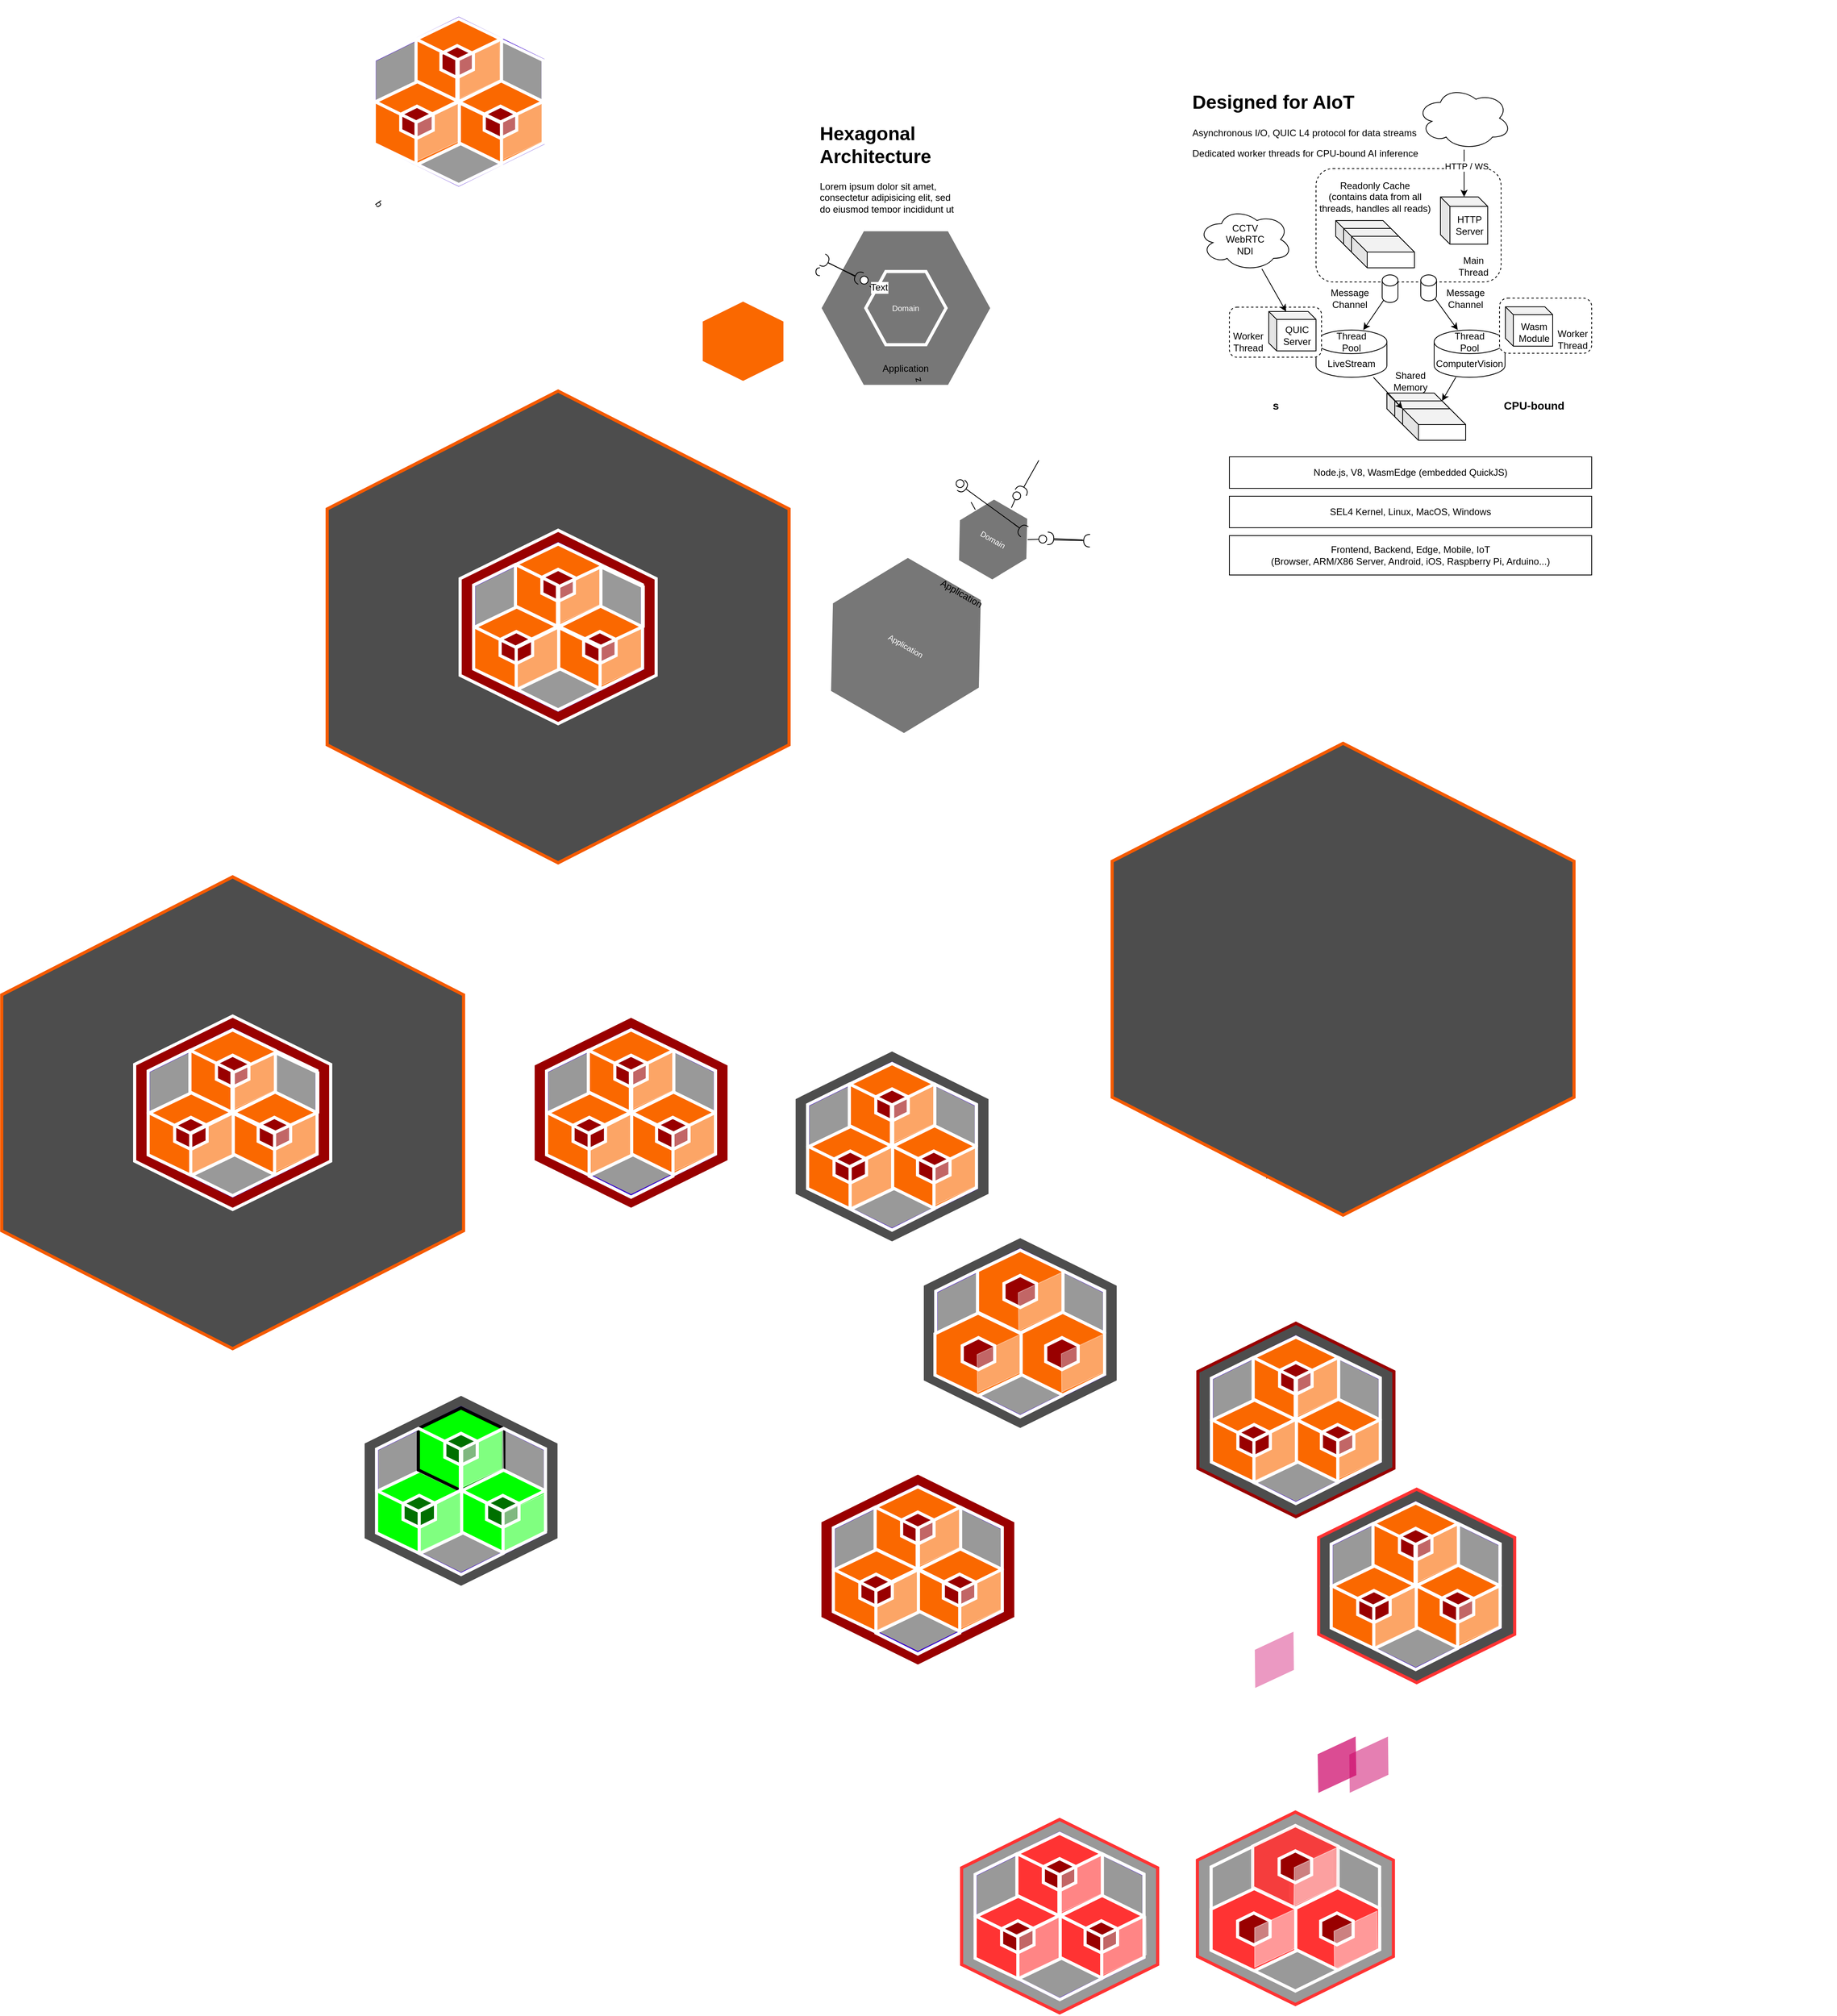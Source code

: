 <mxfile>
    <diagram id="_Z8jxQ0VX7EyFw_JwXuR" name="alom">
        <mxGraphModel dx="4512" dy="1676" grid="1" gridSize="10" guides="1" tooltips="1" connect="1" arrows="1" fold="1" page="1" pageScale="1" pageWidth="850" pageHeight="1100" math="0" shadow="0">
            <root>
                <mxCell id="qMq4osNZtV3V3CkjHfBm-0"/>
                <mxCell id="qMq4osNZtV3V3CkjHfBm-1" parent="qMq4osNZtV3V3CkjHfBm-0"/>
                <mxCell id="BQZoYqjZWTb_XSkDFWo9-106" value="q" style="group;rotation=235;" parent="qMq4osNZtV3V3CkjHfBm-1" vertex="1" connectable="0">
                    <mxGeometry x="-460" y="170.0" width="212.825" height="315.325" as="geometry"/>
                </mxCell>
                <mxCell id="aaFzzRsDdXk5i1J_jujt-89" value="" style="group" parent="BQZoYqjZWTb_XSkDFWo9-106" vertex="1" connectable="0">
                    <mxGeometry x="-18.776" y="3.516" width="231.601" height="211.1" as="geometry"/>
                </mxCell>
                <mxCell id="BQZoYqjZWTb_XSkDFWo9-50" value="" style="shape=hexagon;strokeWidth=4;html=1;fillColor=#999999;strokeColor=#3700CC;shadow=0;fontSize=10;fontColor=#ffffff;align=center;fontStyle=0;whiteSpace=wrap;spacing=10;rounded=0;rotation=90;" parent="aaFzzRsDdXk5i1J_jujt-89" vertex="1">
                    <mxGeometry x="4.709" y="-1.428" width="211.1" height="213.956" as="geometry"/>
                </mxCell>
                <mxCell id="BQZoYqjZWTb_XSkDFWo9-51" value="" style="shape=hexagon;strokeWidth=4;html=1;fillColor=#fa6800;strokeColor=#FFFFFF;shadow=0;fontSize=10;fontColor=#000000;align=center;fontStyle=0;whiteSpace=wrap;spacing=10;rounded=0;rotation=90;" parent="aaFzzRsDdXk5i1J_jujt-89" vertex="1">
                    <mxGeometry x="5.216" y="77.984" width="105.03" height="109.46" as="geometry"/>
                </mxCell>
                <mxCell id="aaFzzRsDdXk5i1J_jujt-75" value="" style="shape=hexagon;strokeWidth=4;html=1;fillColor=#fa6800;strokeColor=#FFFFFF;shadow=0;fontSize=10;fontColor=#000000;align=center;fontStyle=0;whiteSpace=wrap;spacing=10;rounded=0;rotation=90;" parent="aaFzzRsDdXk5i1J_jujt-89" vertex="1">
                    <mxGeometry x="57.786" y="-1.476" width="105.03" height="108.54" as="geometry"/>
                </mxCell>
                <mxCell id="aaFzzRsDdXk5i1J_jujt-65" value="" style="shape=hexagon;strokeWidth=4;html=1;fillColor=#990000;strokeColor=#ffffff;shadow=0;fontSize=10;fontColor=#FFFFFF;align=center;fontStyle=0;whiteSpace=wrap;spacing=10;rounded=0;rotation=90;" parent="aaFzzRsDdXk5i1J_jujt-89" vertex="1">
                    <mxGeometry x="87.936" y="34.194" width="40.65" height="41.2" as="geometry"/>
                </mxCell>
                <mxCell id="aaFzzRsDdXk5i1J_jujt-74" value="" style="shape=hexagon;strokeWidth=4;html=1;fillColor=#fa6800;strokeColor=#FFFFFF;shadow=0;fontSize=10;fontColor=#000000;align=center;fontStyle=0;whiteSpace=wrap;spacing=10;rounded=0;rotation=90;" parent="aaFzzRsDdXk5i1J_jujt-89" vertex="1">
                    <mxGeometry x="111.744" y="78.488" width="105.034" height="106.456" as="geometry"/>
                </mxCell>
                <mxCell id="aaFzzRsDdXk5i1J_jujt-76" value="" style="shape=hexagon;strokeWidth=4;html=1;fillColor=#990000;strokeColor=#ffffff;shadow=0;fontSize=10;fontColor=#FFFFFF;align=center;fontStyle=0;whiteSpace=wrap;spacing=10;rounded=0;rotation=90;" parent="aaFzzRsDdXk5i1J_jujt-89" vertex="1">
                    <mxGeometry x="142.936" y="111.114" width="40.65" height="41.2" as="geometry"/>
                </mxCell>
                <mxCell id="aaFzzRsDdXk5i1J_jujt-77" value="" style="shape=hexagon;strokeWidth=4;html=1;fillColor=#990000;strokeColor=#ffffff;shadow=0;fontSize=10;fontColor=#FFFFFF;align=center;fontStyle=0;whiteSpace=wrap;spacing=10;rounded=0;rotation=90;" parent="aaFzzRsDdXk5i1J_jujt-89" vertex="1">
                    <mxGeometry x="36.906" y="111.114" width="40.65" height="41.2" as="geometry"/>
                </mxCell>
                <mxCell id="aaFzzRsDdXk5i1J_jujt-81" value="" style="group;rotation=-180;" parent="aaFzzRsDdXk5i1J_jujt-89" vertex="1" connectable="0">
                    <mxGeometry x="2.061" y="25.529" width="229.54" height="183.954" as="geometry"/>
                </mxCell>
                <mxCell id="aaFzzRsDdXk5i1J_jujt-78" value="" style="shape=hexagon;strokeWidth=4;html=1;shadow=0;fontSize=10;align=center;fontStyle=0;whiteSpace=wrap;spacing=10;rounded=0;rotation=-90;fillColor=none;fontColor=#ffffff;strokeColor=#FFFFFF;" parent="aaFzzRsDdXk5i1J_jujt-81" vertex="1">
                    <mxGeometry x="108" y="-1" width="105.03" height="109.46" as="geometry"/>
                </mxCell>
                <mxCell id="aaFzzRsDdXk5i1J_jujt-86" value="" style="shape=parallelogram;perimeter=parallelogramPerimeter;whiteSpace=wrap;html=1;fixedSize=1;labelBackgroundColor=#33FFFF;fontSize=12;strokeColor=#FFFFFF;strokeWidth=1;fillColor=#FFFFFF;rotation=-25;opacity=40;" parent="aaFzzRsDdXk5i1J_jujt-81" vertex="1">
                    <mxGeometry x="91.71" y="18.96" width="81.38" height="44.15" as="geometry"/>
                </mxCell>
                <mxCell id="aaFzzRsDdXk5i1J_jujt-87" value="" style="shape=parallelogram;perimeter=parallelogramPerimeter;whiteSpace=wrap;html=1;fixedSize=1;labelBackgroundColor=#33FFFF;fontSize=12;strokeColor=#FFFFFF;strokeWidth=1;fillColor=#FFFFFF;rotation=-25;opacity=40;" parent="aaFzzRsDdXk5i1J_jujt-81" vertex="1">
                    <mxGeometry x="40.71" y="96.62" width="81.38" height="44.15" as="geometry"/>
                </mxCell>
                <mxCell id="aaFzzRsDdXk5i1J_jujt-79" value="" style="shape=hexagon;strokeWidth=4;html=1;fillColor=none;strokeColor=#FFFFFF;shadow=0;fontSize=10;fontColor=#ffffff;align=center;fontStyle=0;whiteSpace=wrap;spacing=10;rounded=0;rotation=-90;" parent="aaFzzRsDdXk5i1J_jujt-81" vertex="1">
                    <mxGeometry x="55.72" y="78.41" width="105.03" height="108.54" as="geometry"/>
                </mxCell>
                <mxCell id="aaFzzRsDdXk5i1J_jujt-80" value="" style="shape=hexagon;strokeWidth=4;html=1;fillColor=none;strokeColor=#FFFFFF;shadow=0;fontSize=10;fontColor=#ffffff;align=center;fontStyle=0;whiteSpace=wrap;spacing=10;rounded=0;rotation=-90;" parent="aaFzzRsDdXk5i1J_jujt-89" vertex="1">
                    <mxGeometry x="3.711" y="25.529" width="105.034" height="106.456" as="geometry"/>
                </mxCell>
                <mxCell id="aaFzzRsDdXk5i1J_jujt-85" value="&lt;span style=&quot;color: rgba(0 , 0 , 0 , 0) ; font-family: monospace ; font-size: 0px ; background-color: rgb(42 , 42 , 42)&quot;&gt;%3CmxGraphModel%3E%3Croot%3E%3CmxCell%20id%3D%220%22%2F%3E%3CmxCell%20id%3D%221%22%20parent%3D%220%22%2F%3E%3CmxCell%20id%3D%222%22%20value%3D%22%22%20style%3D%22shape%3Dparallelogram%3Bperimeter%3DparallelogramPerimeter%3BwhiteSpace%3Dwrap%3Bhtml%3D1%3BfixedSize%3D1%3BlabelBackgroundColor%3D%2333FFFF%3BfontSize%3D12%3BstrokeColor%3D%23FFFFFF%3BstrokeWidth%3D1%3BfillColor%3D%23FFFFFF%3Brotation%3D-25%3Bopacity%3D40%3B%22%20vertex%3D%221%22%20parent%3D%221%22%3E%3CmxGeometry%20x%3D%22-20.555%22%20y%3D%22555.665%22%20width%3D%2281.38%22%20height%3D%2244.15%22%20as%3D%22geometry%22%2F%3E%3C%2FmxCell%3E%3C%2Froot%3E%3C%2FmxGraphModel%3E&lt;/span&gt;" style="shape=parallelogram;perimeter=parallelogramPerimeter;whiteSpace=wrap;html=1;fixedSize=1;labelBackgroundColor=#33FFFF;fontSize=12;strokeColor=#FFFFFF;strokeWidth=1;fillColor=#FFFFFF;rotation=-25;opacity=40;" parent="aaFzzRsDdXk5i1J_jujt-89" vertex="1">
                    <mxGeometry x="150.221" y="121.529" width="81.38" height="44.15" as="geometry"/>
                </mxCell>
                <mxCell id="BQZoYqjZWTb_XSkDFWo9-0" value="" style="group" parent="qMq4osNZtV3V3CkjHfBm-1" vertex="1" connectable="0">
                    <mxGeometry x="530" y="260" width="850" height="1326.47" as="geometry"/>
                </mxCell>
                <mxCell id="BQZoYqjZWTb_XSkDFWo9-1" value="" style="rounded=1;whiteSpace=wrap;html=1;dashed=1;" parent="BQZoYqjZWTb_XSkDFWo9-0" vertex="1">
                    <mxGeometry x="190" y="104" width="235" height="144" as="geometry"/>
                </mxCell>
                <mxCell id="BQZoYqjZWTb_XSkDFWo9-2" value="LiveStream" style="shape=cylinder3;whiteSpace=wrap;html=1;boundedLbl=1;backgroundOutline=1;size=15;" parent="BQZoYqjZWTb_XSkDFWo9-0" vertex="1">
                    <mxGeometry x="190" y="309" width="90" height="60" as="geometry"/>
                </mxCell>
                <mxCell id="BQZoYqjZWTb_XSkDFWo9-3" value="ComputerVision" style="shape=cylinder3;whiteSpace=wrap;html=1;boundedLbl=1;backgroundOutline=1;size=15;" parent="BQZoYqjZWTb_XSkDFWo9-0" vertex="1">
                    <mxGeometry x="340" y="309" width="90" height="60" as="geometry"/>
                </mxCell>
                <mxCell id="BQZoYqjZWTb_XSkDFWo9-4" value="&lt;b&gt;&lt;font style=&quot;font-size: 14px&quot;&gt;CPU-bound&lt;/font&gt;&lt;/b&gt;" style="text;html=1;strokeColor=none;fillColor=none;align=center;verticalAlign=middle;whiteSpace=wrap;rounded=0;" parent="BQZoYqjZWTb_XSkDFWo9-0" vertex="1">
                    <mxGeometry x="421.37" y="390" width="91.5" height="30" as="geometry"/>
                </mxCell>
                <mxCell id="BQZoYqjZWTb_XSkDFWo9-5" value="Thread Pool" style="text;html=1;strokeColor=none;fillColor=none;align=center;verticalAlign=middle;whiteSpace=wrap;rounded=0;" parent="BQZoYqjZWTb_XSkDFWo9-0" vertex="1">
                    <mxGeometry x="205" y="309" width="60" height="30" as="geometry"/>
                </mxCell>
                <mxCell id="BQZoYqjZWTb_XSkDFWo9-6" value="Thread Pool" style="text;html=1;strokeColor=none;fillColor=none;align=center;verticalAlign=middle;whiteSpace=wrap;rounded=0;" parent="BQZoYqjZWTb_XSkDFWo9-0" vertex="1">
                    <mxGeometry x="355" y="309" width="60" height="30" as="geometry"/>
                </mxCell>
                <mxCell id="BQZoYqjZWTb_XSkDFWo9-7" style="edgeStyle=none;html=1;exitX=0.855;exitY=1;exitDx=0;exitDy=-4.35;exitPerimeter=0;entryX=0.25;entryY=0;entryDx=0;entryDy=0;startArrow=none;" parent="BQZoYqjZWTb_XSkDFWo9-0" source="BQZoYqjZWTb_XSkDFWo9-13" target="BQZoYqjZWTb_XSkDFWo9-6" edge="1">
                    <mxGeometry relative="1" as="geometry"/>
                </mxCell>
                <mxCell id="BQZoYqjZWTb_XSkDFWo9-8" style="edgeStyle=none;html=1;exitX=0.145;exitY=1;exitDx=0;exitDy=-4.35;exitPerimeter=0;entryX=0.75;entryY=0;entryDx=0;entryDy=0;startArrow=none;" parent="BQZoYqjZWTb_XSkDFWo9-0" source="BQZoYqjZWTb_XSkDFWo9-12" target="BQZoYqjZWTb_XSkDFWo9-5" edge="1">
                    <mxGeometry relative="1" as="geometry"/>
                </mxCell>
                <mxCell id="BQZoYqjZWTb_XSkDFWo9-9" value="Main Thread" style="text;html=1;strokeColor=none;fillColor=none;align=center;verticalAlign=middle;whiteSpace=wrap;rounded=0;" parent="BQZoYqjZWTb_XSkDFWo9-0" vertex="1">
                    <mxGeometry x="360" y="213" width="60" height="30" as="geometry"/>
                </mxCell>
                <mxCell id="BQZoYqjZWTb_XSkDFWo9-10" value="" style="edgeStyle=none;html=1;" parent="BQZoYqjZWTb_XSkDFWo9-0" source="BQZoYqjZWTb_XSkDFWo9-11" target="BQZoYqjZWTb_XSkDFWo9-3" edge="1">
                    <mxGeometry relative="1" as="geometry"/>
                </mxCell>
                <mxCell id="BQZoYqjZWTb_XSkDFWo9-11" value="Shared&lt;br&gt;Memory" style="text;html=1;strokeColor=none;fillColor=none;align=center;verticalAlign=middle;whiteSpace=wrap;rounded=0;" parent="BQZoYqjZWTb_XSkDFWo9-0" vertex="1">
                    <mxGeometry x="280" y="359" width="60" height="30" as="geometry"/>
                </mxCell>
                <mxCell id="BQZoYqjZWTb_XSkDFWo9-12" value="" style="shape=cylinder3;whiteSpace=wrap;html=1;boundedLbl=1;backgroundOutline=1;size=7.051;rotation=0;" parent="BQZoYqjZWTb_XSkDFWo9-0" vertex="1">
                    <mxGeometry x="274" y="239" width="20" height="35" as="geometry"/>
                </mxCell>
                <mxCell id="BQZoYqjZWTb_XSkDFWo9-13" value="" style="shape=cylinder3;whiteSpace=wrap;html=1;boundedLbl=1;backgroundOutline=1;size=7.051;rotation=0;" parent="BQZoYqjZWTb_XSkDFWo9-0" vertex="1">
                    <mxGeometry x="323" y="239" width="20" height="33" as="geometry"/>
                </mxCell>
                <mxCell id="BQZoYqjZWTb_XSkDFWo9-14" value="Message&lt;br&gt;Channel" style="text;html=1;strokeColor=none;fillColor=none;align=center;verticalAlign=middle;whiteSpace=wrap;rounded=0;" parent="BQZoYqjZWTb_XSkDFWo9-0" vertex="1">
                    <mxGeometry x="350" y="254" width="60" height="30" as="geometry"/>
                </mxCell>
                <mxCell id="BQZoYqjZWTb_XSkDFWo9-15" value="Message&lt;br&gt;Channel" style="text;html=1;strokeColor=none;fillColor=none;align=center;verticalAlign=middle;whiteSpace=wrap;rounded=0;" parent="BQZoYqjZWTb_XSkDFWo9-0" vertex="1">
                    <mxGeometry x="203" y="254" width="60" height="30" as="geometry"/>
                </mxCell>
                <mxCell id="BQZoYqjZWTb_XSkDFWo9-16" value="" style="shape=cube;whiteSpace=wrap;html=1;boundedLbl=1;backgroundOutline=1;darkOpacity=0.05;darkOpacity2=0.1;size=12;" parent="BQZoYqjZWTb_XSkDFWo9-0" vertex="1">
                    <mxGeometry x="348" y="140" width="60" height="60" as="geometry"/>
                </mxCell>
                <mxCell id="BQZoYqjZWTb_XSkDFWo9-17" value="HTTP&lt;br&gt;Server" style="text;html=1;strokeColor=none;fillColor=none;align=center;verticalAlign=middle;whiteSpace=wrap;rounded=0;" parent="BQZoYqjZWTb_XSkDFWo9-0" vertex="1">
                    <mxGeometry x="355" y="161" width="60" height="30" as="geometry"/>
                </mxCell>
                <mxCell id="BQZoYqjZWTb_XSkDFWo9-18" value="" style="ellipse;shape=cloud;whiteSpace=wrap;html=1;" parent="BQZoYqjZWTb_XSkDFWo9-0" vertex="1">
                    <mxGeometry x="318" width="120" height="80" as="geometry"/>
                </mxCell>
                <mxCell id="BQZoYqjZWTb_XSkDFWo9-19" value="" style="edgeStyle=none;html=1;startArrow=classic;startFill=1;endArrow=none;endFill=0;" parent="BQZoYqjZWTb_XSkDFWo9-0" source="BQZoYqjZWTb_XSkDFWo9-16" target="BQZoYqjZWTb_XSkDFWo9-18" edge="1">
                    <mxGeometry relative="1" as="geometry"/>
                </mxCell>
                <mxCell id="BQZoYqjZWTb_XSkDFWo9-20" value="HTTP / WS" style="edgeLabel;html=1;align=center;verticalAlign=middle;resizable=0;points=[];" parent="BQZoYqjZWTb_XSkDFWo9-19" vertex="1" connectable="0">
                    <mxGeometry x="0.343" y="-3" relative="1" as="geometry">
                        <mxPoint y="1" as="offset"/>
                    </mxGeometry>
                </mxCell>
                <mxCell id="BQZoYqjZWTb_XSkDFWo9-21" value="&lt;p&gt;&lt;span style=&quot;font-size: 12px ; font-weight: normal&quot;&gt;Asynchronous I/O, QUIC L4 protocol for data streams&lt;/span&gt;&lt;/p&gt;&lt;p&gt;&lt;span&gt;Dedicated worker threads for CPU-bound AI inference&lt;/span&gt;&lt;span style=&quot;font-size: 12px ; font-weight: normal&quot;&gt;&lt;br&gt;&lt;/span&gt;&lt;/p&gt;" style="text;html=1;strokeColor=none;fillColor=none;spacing=5;spacingTop=-20;whiteSpace=wrap;overflow=hidden;rounded=0;" parent="BQZoYqjZWTb_XSkDFWo9-0" vertex="1">
                    <mxGeometry x="28" y="50" width="361" height="120" as="geometry"/>
                </mxCell>
                <mxCell id="BQZoYqjZWTb_XSkDFWo9-22" value="CCTV&lt;br&gt;WebRTC&lt;br&gt;NDI" style="ellipse;shape=cloud;whiteSpace=wrap;html=1;" parent="BQZoYqjZWTb_XSkDFWo9-0" vertex="1">
                    <mxGeometry x="40" y="154" width="120" height="80" as="geometry"/>
                </mxCell>
                <mxCell id="BQZoYqjZWTb_XSkDFWo9-23" value="" style="group" parent="BQZoYqjZWTb_XSkDFWo9-0" vertex="1" connectable="0">
                    <mxGeometry x="280" y="389" width="100" height="60" as="geometry"/>
                </mxCell>
                <mxCell id="BQZoYqjZWTb_XSkDFWo9-24" value="" style="shape=cube;whiteSpace=wrap;html=1;boundedLbl=1;backgroundOutline=1;darkOpacity=0.05;darkOpacity2=0.1;" parent="BQZoYqjZWTb_XSkDFWo9-23" vertex="1">
                    <mxGeometry width="80" height="40" as="geometry"/>
                </mxCell>
                <mxCell id="BQZoYqjZWTb_XSkDFWo9-25" value="" style="shape=cube;whiteSpace=wrap;html=1;boundedLbl=1;backgroundOutline=1;darkOpacity=0.05;darkOpacity2=0.1;" parent="BQZoYqjZWTb_XSkDFWo9-23" vertex="1">
                    <mxGeometry x="10" y="10" width="80" height="40" as="geometry"/>
                </mxCell>
                <mxCell id="BQZoYqjZWTb_XSkDFWo9-26" value="" style="shape=cube;whiteSpace=wrap;html=1;boundedLbl=1;backgroundOutline=1;darkOpacity=0.05;darkOpacity2=0.1;" parent="BQZoYqjZWTb_XSkDFWo9-23" vertex="1">
                    <mxGeometry x="20" y="20" width="80" height="40" as="geometry"/>
                </mxCell>
                <mxCell id="BQZoYqjZWTb_XSkDFWo9-27" style="edgeStyle=none;html=1;entryX=0;entryY=0;entryDx=60;entryDy=0;entryPerimeter=0;" parent="BQZoYqjZWTb_XSkDFWo9-0" source="BQZoYqjZWTb_XSkDFWo9-3" target="BQZoYqjZWTb_XSkDFWo9-25" edge="1">
                    <mxGeometry relative="1" as="geometry"/>
                </mxCell>
                <mxCell id="BQZoYqjZWTb_XSkDFWo9-28" value="" style="group" parent="BQZoYqjZWTb_XSkDFWo9-0" vertex="1" connectable="0">
                    <mxGeometry x="215" y="170" width="100" height="60" as="geometry"/>
                </mxCell>
                <mxCell id="BQZoYqjZWTb_XSkDFWo9-29" value="" style="shape=cube;whiteSpace=wrap;html=1;boundedLbl=1;backgroundOutline=1;darkOpacity=0.05;darkOpacity2=0.1;" parent="BQZoYqjZWTb_XSkDFWo9-28" vertex="1">
                    <mxGeometry width="80" height="40" as="geometry"/>
                </mxCell>
                <mxCell id="BQZoYqjZWTb_XSkDFWo9-30" value="" style="shape=cube;whiteSpace=wrap;html=1;boundedLbl=1;backgroundOutline=1;darkOpacity=0.05;darkOpacity2=0.1;" parent="BQZoYqjZWTb_XSkDFWo9-28" vertex="1">
                    <mxGeometry x="10" y="10" width="80" height="40" as="geometry"/>
                </mxCell>
                <mxCell id="BQZoYqjZWTb_XSkDFWo9-31" value="" style="shape=cube;whiteSpace=wrap;html=1;boundedLbl=1;backgroundOutline=1;darkOpacity=0.05;darkOpacity2=0.1;" parent="BQZoYqjZWTb_XSkDFWo9-28" vertex="1">
                    <mxGeometry x="20" y="20" width="80" height="40" as="geometry"/>
                </mxCell>
                <mxCell id="BQZoYqjZWTb_XSkDFWo9-32" style="edgeStyle=none;html=1;entryX=0;entryY=0;entryDx=0;entryDy=0;entryPerimeter=0;" parent="BQZoYqjZWTb_XSkDFWo9-0" source="BQZoYqjZWTb_XSkDFWo9-2" target="BQZoYqjZWTb_XSkDFWo9-26" edge="1">
                    <mxGeometry relative="1" as="geometry"/>
                </mxCell>
                <mxCell id="BQZoYqjZWTb_XSkDFWo9-33" value="Readonly Cache&lt;br&gt;(contains data from all threads, handles all reads)" style="text;html=1;strokeColor=none;fillColor=none;align=center;verticalAlign=middle;whiteSpace=wrap;rounded=0;" parent="BQZoYqjZWTb_XSkDFWo9-0" vertex="1">
                    <mxGeometry x="187" y="126" width="156" height="28" as="geometry"/>
                </mxCell>
                <mxCell id="BQZoYqjZWTb_XSkDFWo9-34" value="" style="rounded=1;whiteSpace=wrap;html=1;dashed=1;" parent="BQZoYqjZWTb_XSkDFWo9-0" vertex="1">
                    <mxGeometry x="80" y="280" width="117" height="63.5" as="geometry"/>
                </mxCell>
                <mxCell id="BQZoYqjZWTb_XSkDFWo9-35" value="" style="shape=cube;whiteSpace=wrap;html=1;boundedLbl=1;backgroundOutline=1;darkOpacity=0.05;darkOpacity2=0.1;size=10;" parent="BQZoYqjZWTb_XSkDFWo9-0" vertex="1">
                    <mxGeometry x="130" y="285.5" width="60" height="50" as="geometry"/>
                </mxCell>
                <mxCell id="BQZoYqjZWTb_XSkDFWo9-36" value="QUIC&lt;br&gt;Server" style="text;html=1;strokeColor=none;fillColor=none;align=center;verticalAlign=middle;whiteSpace=wrap;rounded=0;" parent="BQZoYqjZWTb_XSkDFWo9-0" vertex="1">
                    <mxGeometry x="165.5" y="310.5" width="1.5" height="10" as="geometry"/>
                </mxCell>
                <mxCell id="BQZoYqjZWTb_XSkDFWo9-37" value="&lt;span style=&quot;font-size: 14px&quot;&gt;&lt;b&gt;s&lt;/b&gt;&lt;/span&gt;" style="text;html=1;strokeColor=none;fillColor=none;align=center;verticalAlign=middle;whiteSpace=wrap;rounded=0;" parent="BQZoYqjZWTb_XSkDFWo9-0" vertex="1">
                    <mxGeometry x="98.5" y="390" width="80" height="30" as="geometry"/>
                </mxCell>
                <mxCell id="BQZoYqjZWTb_XSkDFWo9-38" value="" style="edgeStyle=none;html=1;startArrow=classic;startFill=1;endArrow=none;endFill=0;exitX=0;exitY=0;exitDx=22;exitDy=0;exitPerimeter=0;" parent="BQZoYqjZWTb_XSkDFWo9-0" source="BQZoYqjZWTb_XSkDFWo9-35" target="BQZoYqjZWTb_XSkDFWo9-22" edge="1">
                    <mxGeometry relative="1" as="geometry">
                        <mxPoint x="160" y="339" as="sourcePoint"/>
                    </mxGeometry>
                </mxCell>
                <mxCell id="BQZoYqjZWTb_XSkDFWo9-40" value="" style="rounded=1;whiteSpace=wrap;html=1;dashed=1;" parent="BQZoYqjZWTb_XSkDFWo9-0" vertex="1">
                    <mxGeometry x="423" y="268.5" width="117" height="70" as="geometry"/>
                </mxCell>
                <mxCell id="BQZoYqjZWTb_XSkDFWo9-41" value="" style="shape=cube;whiteSpace=wrap;html=1;boundedLbl=1;backgroundOutline=1;darkOpacity=0.05;darkOpacity2=0.1;size=10;" parent="BQZoYqjZWTb_XSkDFWo9-0" vertex="1">
                    <mxGeometry x="430.5" y="279.5" width="60" height="50" as="geometry"/>
                </mxCell>
                <mxCell id="BQZoYqjZWTb_XSkDFWo9-42" value="Worker Thread" style="text;html=1;strokeColor=none;fillColor=none;align=center;verticalAlign=middle;whiteSpace=wrap;rounded=0;" parent="BQZoYqjZWTb_XSkDFWo9-0" vertex="1">
                    <mxGeometry x="73.5" y="309" width="60" height="30" as="geometry"/>
                </mxCell>
                <mxCell id="BQZoYqjZWTb_XSkDFWo9-43" value="Worker Thread" style="text;html=1;strokeColor=none;fillColor=none;align=center;verticalAlign=middle;whiteSpace=wrap;rounded=0;" parent="BQZoYqjZWTb_XSkDFWo9-0" vertex="1">
                    <mxGeometry x="485.5" y="305.5" width="60" height="30" as="geometry"/>
                </mxCell>
                <mxCell id="BQZoYqjZWTb_XSkDFWo9-44" value="Wasm &lt;br&gt;Module" style="text;html=1;strokeColor=none;fillColor=none;align=center;verticalAlign=middle;whiteSpace=wrap;rounded=0;" parent="BQZoYqjZWTb_XSkDFWo9-0" vertex="1">
                    <mxGeometry x="465" y="306.5" width="4.25" height="10" as="geometry"/>
                </mxCell>
                <mxCell id="BQZoYqjZWTb_XSkDFWo9-45" value="Node.js, V8, WasmEdge (embedded QuickJS)" style="whiteSpace=wrap;html=1;" parent="BQZoYqjZWTb_XSkDFWo9-0" vertex="1">
                    <mxGeometry x="80" y="470" width="460" height="40" as="geometry"/>
                </mxCell>
                <mxCell id="BQZoYqjZWTb_XSkDFWo9-46" value="SEL4 Kernel, Linux, MacOS, Windows" style="whiteSpace=wrap;html=1;" parent="BQZoYqjZWTb_XSkDFWo9-0" vertex="1">
                    <mxGeometry x="80" y="520" width="460" height="40" as="geometry"/>
                </mxCell>
                <mxCell id="BQZoYqjZWTb_XSkDFWo9-47" value="Frontend, Backend, Edge, Mobile, IoT&lt;br&gt;(Browser, ARM/X86 Server, Android, iOS, Raspberry Pi, Arduino...)" style="whiteSpace=wrap;html=1;" parent="BQZoYqjZWTb_XSkDFWo9-0" vertex="1">
                    <mxGeometry x="80" y="570" width="460" height="50" as="geometry"/>
                </mxCell>
                <mxCell id="BQZoYqjZWTb_XSkDFWo9-48" value="&lt;h1&gt;Designed for AIoT&lt;/h1&gt;&lt;div&gt;&lt;br&gt;&lt;/div&gt;&lt;div&gt;&lt;br&gt;&lt;/div&gt;" style="text;html=1;strokeColor=none;fillColor=none;spacing=5;spacingTop=-20;whiteSpace=wrap;overflow=hidden;rounded=0;" parent="BQZoYqjZWTb_XSkDFWo9-0" vertex="1">
                    <mxGeometry x="28" width="235" height="36" as="geometry"/>
                </mxCell>
                <mxCell id="aaFzzRsDdXk5i1J_jujt-1" value="&lt;h1&gt;Hexagonal Architecture&lt;/h1&gt;&lt;p&gt;Lorem ipsum dolor sit amet, consectetur adipisicing elit, sed do eiusmod tempor incididunt ut labore et dolore magna aliqua.&lt;/p&gt;" style="text;html=1;strokeColor=none;fillColor=none;spacing=5;spacingTop=-20;whiteSpace=wrap;overflow=hidden;rounded=0;fontSize=12;" parent="qMq4osNZtV3V3CkjHfBm-1" vertex="1">
                    <mxGeometry x="85.1" y="300" width="190" height="120" as="geometry"/>
                </mxCell>
                <mxCell id="aaFzzRsDdXk5i1J_jujt-83" value="" style="edgeStyle=none;html=1;fontSize=12;" parent="qMq4osNZtV3V3CkjHfBm-1" source="aaFzzRsDdXk5i1J_jujt-71" target="aaFzzRsDdXk5i1J_jujt-0" edge="1">
                    <mxGeometry relative="1" as="geometry"/>
                </mxCell>
                <mxCell id="aaFzzRsDdXk5i1J_jujt-71" value="" style="shape=requiredInterface;html=1;fontSize=11;align=center;fillColor=none;points=[];aspect=fixed;resizable=0;verticalAlign=bottom;labelPosition=center;verticalLabelPosition=top;flipH=1;strokeColor=default;strokeWidth=1;" parent="qMq4osNZtV3V3CkjHfBm-1" vertex="1">
                    <mxGeometry x="85" y="490" width="5" height="10" as="geometry"/>
                </mxCell>
                <mxCell id="aaFzzRsDdXk5i1J_jujt-92" value="Application" style="shape=hexagon;strokeWidth=4;html=1;fillColor=#777777;strokeColor=#ffffff;shadow=0;fontSize=10;fontColor=#FFFFFF;align=center;fontStyle=0;whiteSpace=wrap;spacing=10;rounded=0;rotation=30;" parent="qMq4osNZtV3V3CkjHfBm-1" vertex="1">
                    <mxGeometry x="90" y="870" width="218.51" height="199" as="geometry"/>
                </mxCell>
                <mxCell id="aaFzzRsDdXk5i1J_jujt-93" value="Domain" style="shape=hexagon;strokeWidth=4;html=1;fillColor=#777777;strokeColor=#ffffff;shadow=0;fontSize=10;fontColor=#FFFFFF;align=center;fontStyle=0;whiteSpace=wrap;spacing=10;rounded=0;rotation=30;" parent="qMq4osNZtV3V3CkjHfBm-1" vertex="1">
                    <mxGeometry x="259" y="788.5" width="102" height="92.89" as="geometry"/>
                </mxCell>
                <mxCell id="aaFzzRsDdXk5i1J_jujt-94" value="Application" style="text;html=1;strokeColor=none;fillColor=none;align=center;verticalAlign=middle;whiteSpace=wrap;rounded=0;fontSize=12;rotation=30;" parent="qMq4osNZtV3V3CkjHfBm-1" vertex="1">
                    <mxGeometry x="240" y="888.5" width="60" height="30" as="geometry"/>
                </mxCell>
                <mxCell id="aaFzzRsDdXk5i1J_jujt-95" value="" style="group;perimeterSpacing=0;strokeWidth=11;rotation=30;" parent="qMq4osNZtV3V3CkjHfBm-1" vertex="1" connectable="0">
                    <mxGeometry x="371" y="819.5" width="57" height="34" as="geometry"/>
                </mxCell>
                <mxCell id="aaFzzRsDdXk5i1J_jujt-96" value="" style="group;rotation=30;" parent="aaFzzRsDdXk5i1J_jujt-95" vertex="1" connectable="0">
                    <mxGeometry width="57" height="34" as="geometry"/>
                </mxCell>
                <mxCell id="aaFzzRsDdXk5i1J_jujt-97" value="" style="rounded=0;orthogonalLoop=1;jettySize=auto;html=1;endArrow=halfCircle;endFill=0;endSize=6;strokeWidth=1;sketch=0;fontSize=12;" parent="aaFzzRsDdXk5i1J_jujt-96" edge="1">
                    <mxGeometry relative="1" as="geometry">
                        <mxPoint x="53" y="16" as="sourcePoint"/>
                        <mxPoint x="8" y="14" as="targetPoint"/>
                    </mxGeometry>
                </mxCell>
                <mxCell id="aaFzzRsDdXk5i1J_jujt-98" value="" style="ellipse;whiteSpace=wrap;html=1;align=center;aspect=fixed;resizable=0;points=[];outlineConnect=0;sketch=0;fontSize=12;rotation=30;" parent="aaFzzRsDdXk5i1J_jujt-96" vertex="1">
                    <mxGeometry x="-3" y="10" width="10" height="10" as="geometry"/>
                </mxCell>
                <mxCell id="aaFzzRsDdXk5i1J_jujt-99" value="" style="rounded=0;orthogonalLoop=1;jettySize=auto;html=1;endArrow=halfCircle;endFill=0;endSize=6;strokeWidth=1;sketch=0;fontSize=12;" parent="aaFzzRsDdXk5i1J_jujt-96" edge="1">
                    <mxGeometry relative="1" as="geometry">
                        <mxPoint x="16" y="16" as="sourcePoint"/>
                        <mxPoint x="62" y="17" as="targetPoint"/>
                    </mxGeometry>
                </mxCell>
                <mxCell id="aaFzzRsDdXk5i1J_jujt-100" value="z" style="group;rotation=150;" parent="qMq4osNZtV3V3CkjHfBm-1" vertex="1" connectable="0">
                    <mxGeometry x="202" y="760" width="446.13" height="959.65" as="geometry"/>
                </mxCell>
                <mxCell id="aaFzzRsDdXk5i1J_jujt-101" value="" style="rounded=0;orthogonalLoop=1;jettySize=auto;html=1;endArrow=halfCircle;endFill=0;endSize=6;strokeWidth=1;sketch=0;fontSize=12;" parent="aaFzzRsDdXk5i1J_jujt-100" edge="1">
                    <mxGeometry relative="1" as="geometry">
                        <mxPoint x="140" y="59.18" as="sourcePoint"/>
                        <mxPoint x="67" y="6" as="targetPoint"/>
                    </mxGeometry>
                </mxCell>
                <mxCell id="aaFzzRsDdXk5i1J_jujt-102" value="" style="ellipse;whiteSpace=wrap;html=1;align=center;aspect=fixed;resizable=0;points=[];outlineConnect=0;sketch=0;fontSize=12;rotation=60;" parent="aaFzzRsDdXk5i1J_jujt-100" vertex="1">
                    <mxGeometry x="61" y="-1" width="10" height="10" as="geometry"/>
                </mxCell>
                <mxCell id="aaFzzRsDdXk5i1J_jujt-103" value="" style="rounded=0;orthogonalLoop=1;jettySize=auto;html=1;endArrow=halfCircle;endFill=0;endSize=6;strokeWidth=1;sketch=0;fontSize=12;" parent="aaFzzRsDdXk5i1J_jujt-100" edge="1">
                    <mxGeometry relative="1" as="geometry">
                        <mxPoint x="133.658" y="54.571" as="sourcePoint"/>
                        <mxPoint x="148" y="65.18" as="targetPoint"/>
                    </mxGeometry>
                </mxCell>
                <mxCell id="aaFzzRsDdXk5i1J_jujt-91" value="" style="group;rotation=90;" parent="aaFzzRsDdXk5i1J_jujt-100" vertex="1" connectable="0">
                    <mxGeometry x="-112" y="-346.82" width="268.13" height="1216.47" as="geometry"/>
                </mxCell>
                <mxCell id="aaFzzRsDdXk5i1J_jujt-0" value="Application" style="shape=hexagon;strokeWidth=4;html=1;fillColor=#777777;strokeColor=#ffffff;shadow=0;fontSize=10;fontColor=#FFFFFF;align=center;fontStyle=0;whiteSpace=wrap;spacing=10;rounded=0;" parent="aaFzzRsDdXk5i1J_jujt-91" vertex="1">
                    <mxGeometry y="28.5" width="218.51" height="199" as="geometry"/>
                </mxCell>
                <mxCell id="BQZoYqjZWTb_XSkDFWo9-55" value="Domain" style="shape=hexagon;strokeWidth=4;html=1;fillColor=#777777;strokeColor=#ffffff;shadow=0;fontSize=10;fontColor=#FFFFFF;align=center;fontStyle=0;whiteSpace=wrap;spacing=10;rounded=0;" parent="aaFzzRsDdXk5i1J_jujt-91" vertex="1">
                    <mxGeometry x="58.26" y="81.55" width="102" height="92.89" as="geometry"/>
                </mxCell>
                <mxCell id="aaFzzRsDdXk5i1J_jujt-2" value="Application" style="text;html=1;strokeColor=none;fillColor=none;align=center;verticalAlign=middle;whiteSpace=wrap;rounded=0;fontSize=12;" parent="aaFzzRsDdXk5i1J_jujt-91" vertex="1">
                    <mxGeometry x="79.26" y="190" width="60" height="30" as="geometry"/>
                </mxCell>
                <mxCell id="aaFzzRsDdXk5i1J_jujt-59" value="" style="group;perimeterSpacing=0;strokeWidth=11;direction=south;rotation=-135;" parent="aaFzzRsDdXk5i1J_jujt-91" vertex="1" connectable="0">
                    <mxGeometry x="33.26" y="54.5" width="34" height="57" as="geometry"/>
                </mxCell>
                <mxCell id="aaFzzRsDdXk5i1J_jujt-60" value="" style="group;rotation=-486;" parent="aaFzzRsDdXk5i1J_jujt-59" vertex="1" connectable="0">
                    <mxGeometry x="-28" y="9" width="57" height="34" as="geometry"/>
                </mxCell>
                <mxCell id="aaFzzRsDdXk5i1J_jujt-61" value="" style="rounded=0;orthogonalLoop=1;jettySize=auto;html=1;endArrow=halfCircle;endFill=0;endSize=6;strokeWidth=1;sketch=0;fontSize=12;" parent="aaFzzRsDdXk5i1J_jujt-60" edge="1">
                    <mxGeometry relative="1" as="geometry">
                        <mxPoint x="5" y="7" as="sourcePoint"/>
                        <mxPoint x="47" y="27" as="targetPoint"/>
                    </mxGeometry>
                </mxCell>
                <mxCell id="aaFzzRsDdXk5i1J_jujt-62" value="" style="ellipse;whiteSpace=wrap;html=1;align=center;aspect=fixed;resizable=0;points=[];outlineConnect=0;sketch=0;fontSize=12;rotation=-486;" parent="aaFzzRsDdXk5i1J_jujt-60" vertex="1">
                    <mxGeometry x="46" y="24" width="10" height="10" as="geometry"/>
                </mxCell>
                <mxCell id="aaFzzRsDdXk5i1J_jujt-63" value="" style="rounded=0;orthogonalLoop=1;jettySize=auto;html=1;endArrow=halfCircle;endFill=0;endSize=6;strokeWidth=1;sketch=0;fontSize=12;" parent="aaFzzRsDdXk5i1J_jujt-60" edge="1">
                    <mxGeometry relative="1" as="geometry">
                        <mxPoint x="39" y="24" as="sourcePoint"/>
                        <mxPoint x="-2" y="3" as="targetPoint"/>
                    </mxGeometry>
                </mxCell>
                <mxCell id="aaFzzRsDdXk5i1J_jujt-64" value="" style="rounded=0;orthogonalLoop=1;jettySize=auto;html=1;endArrow=none;endFill=0;sketch=0;sourcePerimeterSpacing=0;targetPerimeterSpacing=0;fontSize=12;exitX=0.122;exitY=0.268;exitDx=0;exitDy=0;exitPerimeter=0;" parent="aaFzzRsDdXk5i1J_jujt-91" source="BQZoYqjZWTb_XSkDFWo9-55" edge="1">
                    <mxGeometry relative="1" as="geometry">
                        <mxPoint x="-26.74" y="120" as="sourcePoint"/>
                        <mxPoint x="63.26" y="100" as="targetPoint"/>
                    </mxGeometry>
                </mxCell>
                <mxCell id="7jJ-AgexMFdPq7AJA25l-7" value="Text" style="edgeLabel;html=1;align=center;verticalAlign=middle;resizable=0;points=[];fontSize=12;" parent="aaFzzRsDdXk5i1J_jujt-64" vertex="1" connectable="0">
                    <mxGeometry x="-0.672" y="-6" relative="1" as="geometry">
                        <mxPoint x="1" y="1" as="offset"/>
                    </mxGeometry>
                </mxCell>
                <mxCell id="aaFzzRsDdXk5i1J_jujt-223" value="" style="group" parent="aaFzzRsDdXk5i1J_jujt-91" vertex="1" connectable="0">
                    <mxGeometry x="-456.74" y="410" width="724.87" height="806.47" as="geometry"/>
                </mxCell>
                <mxCell id="aaFzzRsDdXk5i1J_jujt-224" value="" style="shape=hexagon;strokeWidth=4;html=1;fillColor=#4D4D4D;strokeColor=#F55A00;shadow=0;fontSize=10;fontColor=#ffffff;align=center;fontStyle=0;whiteSpace=wrap;spacing=10;rounded=0;rotation=90;" parent="aaFzzRsDdXk5i1J_jujt-223" vertex="1">
                    <mxGeometry x="-175.09" y="-170.45" width="598.98" height="586.47" as="geometry"/>
                </mxCell>
                <mxCell id="aaFzzRsDdXk5i1J_jujt-225" value="" style="shape=hexagon;strokeWidth=4;html=1;fillColor=#990000;strokeColor=#FFFFFF;shadow=0;fontSize=10;fontColor=#ffffff;align=center;fontStyle=0;whiteSpace=wrap;spacing=10;rounded=0;rotation=90;" parent="aaFzzRsDdXk5i1J_jujt-223" vertex="1">
                    <mxGeometry x="1.66" y="-1.66" width="245.57" height="248.89" as="geometry"/>
                </mxCell>
                <mxCell id="aaFzzRsDdXk5i1J_jujt-226" value="" style="shape=hexagon;strokeWidth=4;html=1;fillColor=#999999;strokeColor=#3700CC;shadow=0;fontSize=10;fontColor=#ffffff;align=center;fontStyle=0;whiteSpace=wrap;spacing=10;rounded=0;rotation=90;" parent="aaFzzRsDdXk5i1J_jujt-223" vertex="1">
                    <mxGeometry x="18.853" y="15.807" width="211.1" height="213.956" as="geometry"/>
                </mxCell>
                <mxCell id="aaFzzRsDdXk5i1J_jujt-227" value="" style="shape=hexagon;strokeWidth=4;html=1;fillColor=#fa6800;strokeColor=#FFFFFF;shadow=0;fontSize=10;fontColor=#000000;align=center;fontStyle=0;whiteSpace=wrap;spacing=10;rounded=0;rotation=90;" parent="aaFzzRsDdXk5i1J_jujt-223" vertex="1">
                    <mxGeometry x="19.36" y="95.22" width="105.03" height="109.46" as="geometry"/>
                </mxCell>
                <mxCell id="aaFzzRsDdXk5i1J_jujt-228" value="" style="shape=hexagon;strokeWidth=4;html=1;shadow=0;fontSize=10;align=center;fontStyle=0;whiteSpace=wrap;spacing=10;rounded=0;rotation=-90;fillColor=none;fontColor=#ffffff;strokeColor=#FFFFFF;" parent="aaFzzRsDdXk5i1J_jujt-223" vertex="1">
                    <mxGeometry x="124.205" y="40.765" width="105.03" height="109.46" as="geometry"/>
                </mxCell>
                <mxCell id="aaFzzRsDdXk5i1J_jujt-229" value="" style="shape=parallelogram;perimeter=parallelogramPerimeter;whiteSpace=wrap;html=1;fixedSize=1;labelBackgroundColor=#33FFFF;fontSize=12;strokeColor=#FFFFFF;strokeWidth=1;fillColor=#FFFFFF;rotation=-25;opacity=40;" parent="aaFzzRsDdXk5i1J_jujt-223" vertex="1">
                    <mxGeometry x="103.915" y="60.725" width="81.38" height="44.15" as="geometry"/>
                </mxCell>
                <mxCell id="aaFzzRsDdXk5i1J_jujt-230" value="" style="shape=parallelogram;perimeter=parallelogramPerimeter;whiteSpace=wrap;html=1;fixedSize=1;labelBackgroundColor=#33FFFF;fontSize=12;strokeColor=#FFFFFF;strokeWidth=1;fillColor=#FFFFFF;rotation=-25;opacity=40;" parent="aaFzzRsDdXk5i1J_jujt-223" vertex="1">
                    <mxGeometry x="58.19" y="135.59" width="79.26" height="49.73" as="geometry"/>
                </mxCell>
                <mxCell id="aaFzzRsDdXk5i1J_jujt-231" value="" style="shape=hexagon;strokeWidth=4;html=1;fillColor=#fa6800;strokeColor=#FFFFFF;shadow=0;fontSize=10;fontColor=#000000;align=center;fontStyle=0;whiteSpace=wrap;spacing=10;rounded=0;rotation=90;" parent="aaFzzRsDdXk5i1J_jujt-223" vertex="1">
                    <mxGeometry x="71.93" y="15.76" width="105.03" height="108.54" as="geometry"/>
                </mxCell>
                <mxCell id="aaFzzRsDdXk5i1J_jujt-232" value="" style="shape=hexagon;strokeWidth=4;html=1;fillColor=#990000;strokeColor=#ffffff;shadow=0;fontSize=10;fontColor=#FFFFFF;align=center;fontStyle=0;whiteSpace=wrap;spacing=10;rounded=0;rotation=90;" parent="aaFzzRsDdXk5i1J_jujt-223" vertex="1">
                    <mxGeometry x="104.08" y="49.43" width="40.65" height="41.2" as="geometry"/>
                </mxCell>
                <mxCell id="aaFzzRsDdXk5i1J_jujt-233" value="" style="shape=hexagon;strokeWidth=4;html=1;fillColor=#fa6800;strokeColor=#FFFFFF;shadow=0;fontSize=10;fontColor=#000000;align=center;fontStyle=0;whiteSpace=wrap;spacing=10;rounded=0;rotation=90;" parent="aaFzzRsDdXk5i1J_jujt-223" vertex="1">
                    <mxGeometry x="125.888" y="95.724" width="105.034" height="106.456" as="geometry"/>
                </mxCell>
                <mxCell id="aaFzzRsDdXk5i1J_jujt-234" value="" style="shape=hexagon;strokeWidth=4;html=1;fillColor=#990000;strokeColor=#ffffff;shadow=0;fontSize=10;fontColor=#FFFFFF;align=center;fontStyle=0;whiteSpace=wrap;spacing=10;rounded=0;rotation=90;" parent="aaFzzRsDdXk5i1J_jujt-223" vertex="1">
                    <mxGeometry x="157.08" y="128.35" width="40.65" height="41.2" as="geometry"/>
                </mxCell>
                <mxCell id="aaFzzRsDdXk5i1J_jujt-235" value="" style="shape=hexagon;strokeWidth=4;html=1;fillColor=#990000;strokeColor=#ffffff;shadow=0;fontSize=10;fontColor=#FFFFFF;align=center;fontStyle=0;whiteSpace=wrap;spacing=10;rounded=0;rotation=90;" parent="aaFzzRsDdXk5i1J_jujt-223" vertex="1">
                    <mxGeometry x="51.05" y="128.35" width="40.65" height="41.2" as="geometry"/>
                </mxCell>
                <mxCell id="aaFzzRsDdXk5i1J_jujt-236" value="" style="shape=hexagon;strokeWidth=4;html=1;fillColor=none;strokeColor=#FFFFFF;shadow=0;fontSize=10;fontColor=#ffffff;align=center;fontStyle=0;whiteSpace=wrap;spacing=10;rounded=0;rotation=-90;" parent="aaFzzRsDdXk5i1J_jujt-223" vertex="1">
                    <mxGeometry x="17.855" y="42.765" width="105.034" height="106.456" as="geometry"/>
                </mxCell>
                <mxCell id="aaFzzRsDdXk5i1J_jujt-237" value="&lt;span style=&quot;color: rgba(0 , 0 , 0 , 0) ; font-family: monospace ; font-size: 0px ; background-color: rgb(42 , 42 , 42)&quot;&gt;%3CmxGraphModel%3E%3Croot%3E%3CmxCell%20id%3D%220%22%2F%3E%3CmxCell%20id%3D%221%22%20parent%3D%220%22%2F%3E%3CmxCell%20id%3D%222%22%20value%3D%22%22%20style%3D%22shape%3Dparallelogram%3Bperimeter%3DparallelogramPerimeter%3BwhiteSpace%3Dwrap%3Bhtml%3D1%3BfixedSize%3D1%3BlabelBackgroundColor%3D%2333FFFF%3BfontSize%3D12%3BstrokeColor%3D%23FFFFFF%3BstrokeWidth%3D1%3BfillColor%3D%23FFFFFF%3Brotation%3D-25%3Bopacity%3D40%3B%22%20vertex%3D%221%22%20parent%3D%221%22%3E%3CmxGeometry%20x%3D%22-20.555%22%20y%3D%22555.665%22%20width%3D%2281.38%22%20height%3D%2244.15%22%20as%3D%22geometry%22%2F%3E%3C%2FmxCell%3E%3C%2Froot%3E%3C%2FmxGraphModel%3E&lt;/span&gt;" style="shape=parallelogram;perimeter=parallelogramPerimeter;whiteSpace=wrap;html=1;fixedSize=1;labelBackgroundColor=#33FFFF;fontSize=12;strokeColor=#FFFFFF;strokeWidth=1;fillColor=#FFFFFF;rotation=-25;opacity=40;" parent="aaFzzRsDdXk5i1J_jujt-223" vertex="1">
                    <mxGeometry x="164.365" y="138.765" width="81.38" height="44.15" as="geometry"/>
                </mxCell>
                <mxCell id="aaFzzRsDdXk5i1J_jujt-238" value="" style="shape=hexagon;strokeWidth=4;html=1;fillColor=none;strokeColor=#FFFFFF;shadow=0;fontSize=10;fontColor=#ffffff;align=center;fontStyle=0;whiteSpace=wrap;spacing=10;rounded=0;rotation=-90;" parent="aaFzzRsDdXk5i1J_jujt-223" vertex="1">
                    <mxGeometry x="128.36" y="43.3" width="100.92" height="107.29" as="geometry"/>
                </mxCell>
                <mxCell id="aaFzzRsDdXk5i1J_jujt-239" value="&lt;span style=&quot;color: rgba(0 , 0 , 0 , 0) ; font-family: monospace ; font-size: 0px ; background-color: rgb(42 , 42 , 42)&quot;&gt;%3CmxGraphModel%3E%3Croot%3E%3CmxCell%20id%3D%220%22%2F%3E%3CmxCell%20id%3D%221%22%20parent%3D%220%22%2F%3E%3CmxCell%20id%3D%222%22%20value%3D%22%22%20style%3D%22shape%3Dparallelogram%3Bperimeter%3DparallelogramPerimeter%3BwhiteSpace%3Dwrap%3Bhtml%3D1%3BfixedSize%3D1%3BlabelBackgroundColor%3D%2333FFFF%3BfontSize%3D12%3BstrokeColor%3D%23FFFFFF%3BstrokeWidth%3D1%3BfillColor%3D%23FFFFFF%3Brotation%3D-25%3Bopacity%3D40%3B%22%20vertex%3D%221%22%20parent%3D%221%22%3E%3CmxGeometry%20x%3D%22-20.555%22%20y%3D%22555.665%22%20width%3D%2281.38%22%20height%3D%2244.15%22%20as%3D%22geometry%22%2F%3E%3C%2FmxCell%3E%3C%2Froot%3E%3C%2FmxGraphModel%3E&lt;/span&gt;" style="shape=parallelogram;perimeter=parallelogramPerimeter;whiteSpace=wrap;html=1;fixedSize=1;labelBackgroundColor=#33FFFF;fontSize=12;strokeColor=#FFFFFF;strokeWidth=1;fillColor=#FFFFFF;rotation=-25;opacity=40;" parent="aaFzzRsDdXk5i1J_jujt-223" vertex="1">
                    <mxGeometry x="109.375" y="60.715" width="81.38" height="44.15" as="geometry"/>
                </mxCell>
                <mxCell id="aaFzzRsDdXk5i1J_jujt-240" value="" style="shape=hexagon;strokeWidth=4;html=1;fillColor=none;strokeColor=#FFFFFF;shadow=0;fontSize=10;fontColor=#ffffff;align=center;fontStyle=0;whiteSpace=wrap;spacing=10;rounded=0;rotation=-90;" parent="aaFzzRsDdXk5i1J_jujt-223" vertex="1">
                    <mxGeometry x="71.885" y="122.305" width="105.034" height="106.456" as="geometry"/>
                </mxCell>
                <mxCell id="aaFzzRsDdXk5i1J_jujt-108" value="z" style="group;perimeterSpacing=0;strokeWidth=11;direction=south;rotation=-105;" parent="aaFzzRsDdXk5i1J_jujt-223" vertex="1" connectable="0">
                    <mxGeometry x="722.87" y="-468.59" width="120.87" height="446.97" as="geometry"/>
                </mxCell>
                <mxCell id="aaFzzRsDdXk5i1J_jujt-138" value="" style="shape=hexagon;strokeWidth=4;html=1;fillColor=none;strokeColor=#FFFFFF;shadow=0;fontSize=10;fontColor=#ffffff;align=center;fontStyle=0;whiteSpace=wrap;spacing=10;rounded=0;rotation=-90;" parent="aaFzzRsDdXk5i1J_jujt-223" vertex="1">
                    <mxGeometry x="216.745" y="626.815" width="105.03" height="108.54" as="geometry"/>
                </mxCell>
                <mxCell id="aaFzzRsDdXk5i1J_jujt-105" value="" style="rounded=0;orthogonalLoop=1;jettySize=auto;html=1;endArrow=halfCircle;endFill=0;endSize=6;strokeWidth=1;sketch=0;fontSize=12;" parent="qMq4osNZtV3V3CkjHfBm-1" edge="1">
                    <mxGeometry relative="1" as="geometry">
                        <mxPoint x="368" y="734.5" as="sourcePoint"/>
                        <mxPoint x="345" y="775.5" as="targetPoint"/>
                    </mxGeometry>
                </mxCell>
                <mxCell id="aaFzzRsDdXk5i1J_jujt-106" value="" style="ellipse;whiteSpace=wrap;html=1;align=center;aspect=fixed;resizable=0;points=[];outlineConnect=0;sketch=0;fontSize=12;rotation=-387;" parent="qMq4osNZtV3V3CkjHfBm-1" vertex="1">
                    <mxGeometry x="335" y="774.5" width="10" height="10" as="geometry"/>
                </mxCell>
                <mxCell id="aaFzzRsDdXk5i1J_jujt-107" value="" style="rounded=0;orthogonalLoop=1;jettySize=auto;html=1;endArrow=none;endFill=0;sketch=0;sourcePerimeterSpacing=0;targetPerimeterSpacing=0;fontSize=12;exitX=0.5;exitY=0;exitDx=0;exitDy=0;" parent="qMq4osNZtV3V3CkjHfBm-1" source="aaFzzRsDdXk5i1J_jujt-93" target="aaFzzRsDdXk5i1J_jujt-106" edge="1">
                    <mxGeometry relative="1" as="geometry">
                        <mxPoint x="504" y="-446.5" as="sourcePoint"/>
                    </mxGeometry>
                </mxCell>
                <mxCell id="aaFzzRsDdXk5i1J_jujt-113" value="" style="rounded=0;orthogonalLoop=1;jettySize=auto;html=1;endArrow=none;endFill=0;sketch=0;sourcePerimeterSpacing=0;targetPerimeterSpacing=0;fontSize=12;exitX=0.122;exitY=0.268;exitDx=0;exitDy=0;exitPerimeter=0;" parent="qMq4osNZtV3V3CkjHfBm-1" source="aaFzzRsDdXk5i1J_jujt-93" edge="1">
                    <mxGeometry relative="1" as="geometry">
                        <mxPoint x="259" y="277.5" as="sourcePoint"/>
                        <mxPoint x="282" y="787.5" as="targetPoint"/>
                    </mxGeometry>
                </mxCell>
                <mxCell id="aaFzzRsDdXk5i1J_jujt-114" value="" style="rounded=0;orthogonalLoop=1;jettySize=auto;html=1;endArrow=none;endFill=0;sketch=0;sourcePerimeterSpacing=0;targetPerimeterSpacing=0;fontSize=12;exitX=0.872;exitY=0.266;exitDx=0;exitDy=0;exitPerimeter=0;" parent="qMq4osNZtV3V3CkjHfBm-1" source="aaFzzRsDdXk5i1J_jujt-93" target="aaFzzRsDdXk5i1J_jujt-98" edge="1">
                    <mxGeometry relative="1" as="geometry">
                        <mxPoint x="318" y="172.5" as="sourcePoint"/>
                    </mxGeometry>
                </mxCell>
                <mxCell id="aaFzzRsDdXk5i1J_jujt-146" value="" style="shape=hexagon;strokeWidth=4;html=1;fillColor=#fa6800;strokeColor=#FFFFFF;shadow=0;fontSize=10;fontColor=#000000;align=center;fontStyle=0;whiteSpace=wrap;spacing=10;rounded=0;rotation=90;" parent="qMq4osNZtV3V3CkjHfBm-1" vertex="1">
                    <mxGeometry x="-60.002" y="530.004" width="105.034" height="106.456" as="geometry"/>
                </mxCell>
                <mxCell id="aaFzzRsDdXk5i1J_jujt-184" value="" style="group" parent="qMq4osNZtV3V3CkjHfBm-1" vertex="1" connectable="0">
                    <mxGeometry x="-274.13" y="1440" width="582.642" height="356.47" as="geometry"/>
                </mxCell>
                <mxCell id="aaFzzRsDdXk5i1J_jujt-249" value="" style="group" parent="aaFzzRsDdXk5i1J_jujt-184" vertex="1" connectable="0">
                    <mxGeometry x="-4.263e-14" y="-9.948e-14" width="251.262" height="245.57" as="geometry"/>
                </mxCell>
                <mxCell id="aaFzzRsDdXk5i1J_jujt-167" value="" style="shape=hexagon;strokeWidth=4;html=1;fillColor=#990000;strokeColor=#FFFFFF;shadow=0;fontSize=10;fontColor=#ffffff;align=center;fontStyle=0;whiteSpace=wrap;spacing=10;rounded=0;rotation=90;" parent="aaFzzRsDdXk5i1J_jujt-249" vertex="1">
                    <mxGeometry x="1.66" y="-1.66" width="245.57" height="248.89" as="geometry"/>
                </mxCell>
                <mxCell id="aaFzzRsDdXk5i1J_jujt-124" value="" style="shape=hexagon;strokeWidth=4;html=1;fillColor=#999999;strokeColor=#3700CC;shadow=0;fontSize=10;fontColor=#ffffff;align=center;fontStyle=0;whiteSpace=wrap;spacing=10;rounded=0;rotation=90;" parent="aaFzzRsDdXk5i1J_jujt-249" vertex="1">
                    <mxGeometry x="18.853" y="15.807" width="211.1" height="213.956" as="geometry"/>
                </mxCell>
                <mxCell id="aaFzzRsDdXk5i1J_jujt-125" value="" style="shape=hexagon;strokeWidth=4;html=1;fillColor=#fa6800;strokeColor=#FFFFFF;shadow=0;fontSize=10;fontColor=#000000;align=center;fontStyle=0;whiteSpace=wrap;spacing=10;rounded=0;rotation=90;" parent="aaFzzRsDdXk5i1J_jujt-249" vertex="1">
                    <mxGeometry x="19.36" y="95.22" width="105.03" height="109.46" as="geometry"/>
                </mxCell>
                <mxCell id="aaFzzRsDdXk5i1J_jujt-132" value="" style="shape=hexagon;strokeWidth=4;html=1;shadow=0;fontSize=10;align=center;fontStyle=0;whiteSpace=wrap;spacing=10;rounded=0;rotation=-90;fillColor=none;fontColor=#ffffff;strokeColor=#FFFFFF;" parent="aaFzzRsDdXk5i1J_jujt-249" vertex="1">
                    <mxGeometry x="124.205" y="40.765" width="105.03" height="109.46" as="geometry"/>
                </mxCell>
                <mxCell id="aaFzzRsDdXk5i1J_jujt-133" value="" style="shape=parallelogram;perimeter=parallelogramPerimeter;whiteSpace=wrap;html=1;fixedSize=1;labelBackgroundColor=#33FFFF;fontSize=12;strokeColor=#FFFFFF;strokeWidth=1;fillColor=#FFFFFF;rotation=-25;opacity=40;" parent="aaFzzRsDdXk5i1J_jujt-249" vertex="1">
                    <mxGeometry x="103.915" y="60.725" width="81.38" height="44.15" as="geometry"/>
                </mxCell>
                <mxCell id="aaFzzRsDdXk5i1J_jujt-134" value="" style="shape=parallelogram;perimeter=parallelogramPerimeter;whiteSpace=wrap;html=1;fixedSize=1;labelBackgroundColor=#33FFFF;fontSize=12;strokeColor=#FFFFFF;strokeWidth=1;fillColor=#FFFFFF;rotation=-25;opacity=40;" parent="aaFzzRsDdXk5i1J_jujt-249" vertex="1">
                    <mxGeometry x="58.19" y="135.59" width="79.26" height="49.73" as="geometry"/>
                </mxCell>
                <mxCell id="aaFzzRsDdXk5i1J_jujt-126" value="" style="shape=hexagon;strokeWidth=4;html=1;fillColor=#fa6800;strokeColor=#FFFFFF;shadow=0;fontSize=10;fontColor=#000000;align=center;fontStyle=0;whiteSpace=wrap;spacing=10;rounded=0;rotation=90;" parent="aaFzzRsDdXk5i1J_jujt-249" vertex="1">
                    <mxGeometry x="71.93" y="15.76" width="105.03" height="108.54" as="geometry"/>
                </mxCell>
                <mxCell id="aaFzzRsDdXk5i1J_jujt-127" value="" style="shape=hexagon;strokeWidth=4;html=1;fillColor=#990000;strokeColor=#ffffff;shadow=0;fontSize=10;fontColor=#FFFFFF;align=center;fontStyle=0;whiteSpace=wrap;spacing=10;rounded=0;rotation=90;" parent="aaFzzRsDdXk5i1J_jujt-249" vertex="1">
                    <mxGeometry x="104.08" y="49.43" width="40.65" height="41.2" as="geometry"/>
                </mxCell>
                <mxCell id="aaFzzRsDdXk5i1J_jujt-128" value="" style="shape=hexagon;strokeWidth=4;html=1;fillColor=#fa6800;strokeColor=#FFFFFF;shadow=0;fontSize=10;fontColor=#000000;align=center;fontStyle=0;whiteSpace=wrap;spacing=10;rounded=0;rotation=90;" parent="aaFzzRsDdXk5i1J_jujt-249" vertex="1">
                    <mxGeometry x="125.888" y="95.724" width="105.034" height="106.456" as="geometry"/>
                </mxCell>
                <mxCell id="aaFzzRsDdXk5i1J_jujt-129" value="" style="shape=hexagon;strokeWidth=4;html=1;fillColor=#990000;strokeColor=#ffffff;shadow=0;fontSize=10;fontColor=#FFFFFF;align=center;fontStyle=0;whiteSpace=wrap;spacing=10;rounded=0;rotation=90;" parent="aaFzzRsDdXk5i1J_jujt-249" vertex="1">
                    <mxGeometry x="157.08" y="128.35" width="40.65" height="41.2" as="geometry"/>
                </mxCell>
                <mxCell id="aaFzzRsDdXk5i1J_jujt-130" value="" style="shape=hexagon;strokeWidth=4;html=1;fillColor=#990000;strokeColor=#ffffff;shadow=0;fontSize=10;fontColor=#FFFFFF;align=center;fontStyle=0;whiteSpace=wrap;spacing=10;rounded=0;rotation=90;" parent="aaFzzRsDdXk5i1J_jujt-249" vertex="1">
                    <mxGeometry x="51.05" y="128.35" width="40.65" height="41.2" as="geometry"/>
                </mxCell>
                <mxCell id="aaFzzRsDdXk5i1J_jujt-136" value="" style="shape=hexagon;strokeWidth=4;html=1;fillColor=none;strokeColor=#FFFFFF;shadow=0;fontSize=10;fontColor=#ffffff;align=center;fontStyle=0;whiteSpace=wrap;spacing=10;rounded=0;rotation=-90;" parent="aaFzzRsDdXk5i1J_jujt-249" vertex="1">
                    <mxGeometry x="17.855" y="42.765" width="105.034" height="106.456" as="geometry"/>
                </mxCell>
                <mxCell id="aaFzzRsDdXk5i1J_jujt-137" value="&lt;span style=&quot;color: rgba(0 , 0 , 0 , 0) ; font-family: monospace ; font-size: 0px ; background-color: rgb(42 , 42 , 42)&quot;&gt;%3CmxGraphModel%3E%3Croot%3E%3CmxCell%20id%3D%220%22%2F%3E%3CmxCell%20id%3D%221%22%20parent%3D%220%22%2F%3E%3CmxCell%20id%3D%222%22%20value%3D%22%22%20style%3D%22shape%3Dparallelogram%3Bperimeter%3DparallelogramPerimeter%3BwhiteSpace%3Dwrap%3Bhtml%3D1%3BfixedSize%3D1%3BlabelBackgroundColor%3D%2333FFFF%3BfontSize%3D12%3BstrokeColor%3D%23FFFFFF%3BstrokeWidth%3D1%3BfillColor%3D%23FFFFFF%3Brotation%3D-25%3Bopacity%3D40%3B%22%20vertex%3D%221%22%20parent%3D%221%22%3E%3CmxGeometry%20x%3D%22-20.555%22%20y%3D%22555.665%22%20width%3D%2281.38%22%20height%3D%2244.15%22%20as%3D%22geometry%22%2F%3E%3C%2FmxCell%3E%3C%2Froot%3E%3C%2FmxGraphModel%3E&lt;/span&gt;" style="shape=parallelogram;perimeter=parallelogramPerimeter;whiteSpace=wrap;html=1;fixedSize=1;labelBackgroundColor=#33FFFF;fontSize=12;strokeColor=#FFFFFF;strokeWidth=1;fillColor=#FFFFFF;rotation=-25;opacity=40;" parent="aaFzzRsDdXk5i1J_jujt-249" vertex="1">
                    <mxGeometry x="164.365" y="138.765" width="81.38" height="44.15" as="geometry"/>
                </mxCell>
                <mxCell id="aaFzzRsDdXk5i1J_jujt-158" value="" style="shape=hexagon;strokeWidth=4;html=1;fillColor=none;strokeColor=#FFFFFF;shadow=0;fontSize=10;fontColor=#ffffff;align=center;fontStyle=0;whiteSpace=wrap;spacing=10;rounded=0;rotation=-90;" parent="aaFzzRsDdXk5i1J_jujt-249" vertex="1">
                    <mxGeometry x="125.885" y="42.765" width="105.034" height="106.456" as="geometry"/>
                </mxCell>
                <mxCell id="aaFzzRsDdXk5i1J_jujt-160" value="&lt;span style=&quot;color: rgba(0 , 0 , 0 , 0) ; font-family: monospace ; font-size: 0px ; background-color: rgb(42 , 42 , 42)&quot;&gt;%3CmxGraphModel%3E%3Croot%3E%3CmxCell%20id%3D%220%22%2F%3E%3CmxCell%20id%3D%221%22%20parent%3D%220%22%2F%3E%3CmxCell%20id%3D%222%22%20value%3D%22%22%20style%3D%22shape%3Dparallelogram%3Bperimeter%3DparallelogramPerimeter%3BwhiteSpace%3Dwrap%3Bhtml%3D1%3BfixedSize%3D1%3BlabelBackgroundColor%3D%2333FFFF%3BfontSize%3D12%3BstrokeColor%3D%23FFFFFF%3BstrokeWidth%3D1%3BfillColor%3D%23FFFFFF%3Brotation%3D-25%3Bopacity%3D40%3B%22%20vertex%3D%221%22%20parent%3D%221%22%3E%3CmxGeometry%20x%3D%22-20.555%22%20y%3D%22555.665%22%20width%3D%2281.38%22%20height%3D%2244.15%22%20as%3D%22geometry%22%2F%3E%3C%2FmxCell%3E%3C%2Froot%3E%3C%2FmxGraphModel%3E&lt;/span&gt;" style="shape=parallelogram;perimeter=parallelogramPerimeter;whiteSpace=wrap;html=1;fixedSize=1;labelBackgroundColor=#33FFFF;fontSize=12;strokeColor=#FFFFFF;strokeWidth=1;fillColor=#FFFFFF;rotation=-25;opacity=40;" parent="aaFzzRsDdXk5i1J_jujt-249" vertex="1">
                    <mxGeometry x="109.375" y="60.715" width="81.38" height="44.15" as="geometry"/>
                </mxCell>
                <mxCell id="aaFzzRsDdXk5i1J_jujt-159" value="" style="shape=hexagon;strokeWidth=4;html=1;fillColor=none;strokeColor=#FFFFFF;shadow=0;fontSize=10;fontColor=#ffffff;align=center;fontStyle=0;whiteSpace=wrap;spacing=10;rounded=0;rotation=-90;" parent="aaFzzRsDdXk5i1J_jujt-249" vertex="1">
                    <mxGeometry x="70.94" y="123.25" width="106.92" height="106.46" as="geometry"/>
                </mxCell>
                <mxCell id="7jJ-AgexMFdPq7AJA25l-8" value="" style="group" parent="aaFzzRsDdXk5i1J_jujt-184" vertex="1" connectable="0">
                    <mxGeometry x="331.38" y="42.76" width="251.262" height="245.57" as="geometry"/>
                </mxCell>
                <mxCell id="7jJ-AgexMFdPq7AJA25l-9" value="" style="shape=hexagon;strokeWidth=4;html=1;fillColor=#4D4D4D;strokeColor=#FFFFFF;shadow=0;fontSize=10;fontColor=#ffffff;align=center;fontStyle=0;whiteSpace=wrap;spacing=10;rounded=0;rotation=90;" parent="7jJ-AgexMFdPq7AJA25l-8" vertex="1">
                    <mxGeometry x="1.66" y="-1.66" width="245.57" height="248.89" as="geometry"/>
                </mxCell>
                <mxCell id="7jJ-AgexMFdPq7AJA25l-10" value="z" style="shape=hexagon;strokeWidth=4;html=1;fillColor=#999999;strokeColor=#3700CC;shadow=0;fontSize=10;fontColor=#ffffff;align=center;fontStyle=0;whiteSpace=wrap;spacing=10;rounded=0;rotation=90;" parent="7jJ-AgexMFdPq7AJA25l-8" vertex="1">
                    <mxGeometry x="18.853" y="15.807" width="211.1" height="213.956" as="geometry"/>
                </mxCell>
                <mxCell id="7jJ-AgexMFdPq7AJA25l-11" value="" style="shape=hexagon;strokeWidth=4;html=1;fillColor=#fa6800;strokeColor=#FFFFFF;shadow=0;fontSize=10;fontColor=#000000;align=center;fontStyle=0;whiteSpace=wrap;spacing=10;rounded=0;rotation=90;" parent="7jJ-AgexMFdPq7AJA25l-8" vertex="1">
                    <mxGeometry x="19.36" y="95.22" width="105.03" height="109.46" as="geometry"/>
                </mxCell>
                <mxCell id="7jJ-AgexMFdPq7AJA25l-12" value="" style="shape=hexagon;strokeWidth=4;html=1;shadow=0;fontSize=10;align=center;fontStyle=0;whiteSpace=wrap;spacing=10;rounded=0;rotation=-90;fillColor=none;fontColor=#ffffff;strokeColor=#FFFFFF;" parent="7jJ-AgexMFdPq7AJA25l-8" vertex="1">
                    <mxGeometry x="124.205" y="40.765" width="105.03" height="109.46" as="geometry"/>
                </mxCell>
                <mxCell id="7jJ-AgexMFdPq7AJA25l-13" value="" style="shape=parallelogram;perimeter=parallelogramPerimeter;whiteSpace=wrap;html=1;fixedSize=1;labelBackgroundColor=#33FFFF;fontSize=12;strokeColor=#FFFFFF;strokeWidth=1;fillColor=#FFFFFF;rotation=-25;opacity=40;" parent="7jJ-AgexMFdPq7AJA25l-8" vertex="1">
                    <mxGeometry x="103.915" y="60.725" width="81.38" height="44.15" as="geometry"/>
                </mxCell>
                <mxCell id="7jJ-AgexMFdPq7AJA25l-14" value="" style="shape=parallelogram;perimeter=parallelogramPerimeter;whiteSpace=wrap;html=1;fixedSize=1;labelBackgroundColor=#33FFFF;fontSize=12;strokeColor=#FFFFFF;strokeWidth=1;fillColor=#FFFFFF;rotation=-25;opacity=40;" parent="7jJ-AgexMFdPq7AJA25l-8" vertex="1">
                    <mxGeometry x="58.19" y="135.59" width="79.26" height="49.73" as="geometry"/>
                </mxCell>
                <mxCell id="7jJ-AgexMFdPq7AJA25l-15" value="" style="shape=hexagon;strokeWidth=4;html=1;fillColor=#fa6800;strokeColor=#FFFFFF;shadow=0;fontSize=10;fontColor=#000000;align=center;fontStyle=0;whiteSpace=wrap;spacing=10;rounded=0;rotation=90;" parent="7jJ-AgexMFdPq7AJA25l-8" vertex="1">
                    <mxGeometry x="71.93" y="15.76" width="105.03" height="108.54" as="geometry"/>
                </mxCell>
                <mxCell id="7jJ-AgexMFdPq7AJA25l-16" value="" style="shape=hexagon;strokeWidth=4;html=1;fillColor=#990000;strokeColor=#ffffff;shadow=0;fontSize=10;fontColor=#FFFFFF;align=center;fontStyle=0;whiteSpace=wrap;spacing=10;rounded=0;rotation=90;" parent="7jJ-AgexMFdPq7AJA25l-8" vertex="1">
                    <mxGeometry x="104.08" y="49.43" width="40.65" height="41.2" as="geometry"/>
                </mxCell>
                <mxCell id="7jJ-AgexMFdPq7AJA25l-17" value="" style="shape=hexagon;strokeWidth=4;html=1;fillColor=#fa6800;strokeColor=#FFFFFF;shadow=0;fontSize=10;fontColor=#000000;align=center;fontStyle=0;whiteSpace=wrap;spacing=10;rounded=0;rotation=90;" parent="7jJ-AgexMFdPq7AJA25l-8" vertex="1">
                    <mxGeometry x="125.888" y="95.724" width="105.034" height="106.456" as="geometry"/>
                </mxCell>
                <mxCell id="7jJ-AgexMFdPq7AJA25l-18" value="" style="shape=hexagon;strokeWidth=4;html=1;fillColor=#990000;strokeColor=#ffffff;shadow=0;fontSize=10;fontColor=#FFFFFF;align=center;fontStyle=0;whiteSpace=wrap;spacing=10;rounded=0;rotation=90;" parent="7jJ-AgexMFdPq7AJA25l-8" vertex="1">
                    <mxGeometry x="157.08" y="128.35" width="40.65" height="41.2" as="geometry"/>
                </mxCell>
                <mxCell id="7jJ-AgexMFdPq7AJA25l-19" value="" style="shape=hexagon;strokeWidth=4;html=1;fillColor=#990000;strokeColor=#ffffff;shadow=0;fontSize=10;fontColor=#FFFFFF;align=center;fontStyle=0;whiteSpace=wrap;spacing=10;rounded=0;rotation=90;" parent="7jJ-AgexMFdPq7AJA25l-8" vertex="1">
                    <mxGeometry x="51.05" y="128.35" width="40.65" height="41.2" as="geometry"/>
                </mxCell>
                <mxCell id="7jJ-AgexMFdPq7AJA25l-20" value="" style="shape=hexagon;strokeWidth=4;html=1;fillColor=none;strokeColor=#FFFFFF;shadow=0;fontSize=10;fontColor=#ffffff;align=center;fontStyle=0;whiteSpace=wrap;spacing=10;rounded=0;rotation=-90;" parent="7jJ-AgexMFdPq7AJA25l-8" vertex="1">
                    <mxGeometry x="17.855" y="42.765" width="105.034" height="106.456" as="geometry"/>
                </mxCell>
                <mxCell id="7jJ-AgexMFdPq7AJA25l-21" value="&lt;span style=&quot;color: rgba(0 , 0 , 0 , 0) ; font-family: monospace ; font-size: 0px ; background-color: rgb(42 , 42 , 42)&quot;&gt;%3CmxGraphModel%3E%3Croot%3E%3CmxCell%20id%3D%220%22%2F%3E%3CmxCell%20id%3D%221%22%20parent%3D%220%22%2F%3E%3CmxCell%20id%3D%222%22%20value%3D%22%22%20style%3D%22shape%3Dparallelogram%3Bperimeter%3DparallelogramPerimeter%3BwhiteSpace%3Dwrap%3Bhtml%3D1%3BfixedSize%3D1%3BlabelBackgroundColor%3D%2333FFFF%3BfontSize%3D12%3BstrokeColor%3D%23FFFFFF%3BstrokeWidth%3D1%3BfillColor%3D%23FFFFFF%3Brotation%3D-25%3Bopacity%3D40%3B%22%20vertex%3D%221%22%20parent%3D%221%22%3E%3CmxGeometry%20x%3D%22-20.555%22%20y%3D%22555.665%22%20width%3D%2281.38%22%20height%3D%2244.15%22%20as%3D%22geometry%22%2F%3E%3C%2FmxCell%3E%3C%2Froot%3E%3C%2FmxGraphModel%3E&lt;/span&gt;" style="shape=parallelogram;perimeter=parallelogramPerimeter;whiteSpace=wrap;html=1;fixedSize=1;labelBackgroundColor=#33FFFF;fontSize=12;strokeColor=#FFFFFF;strokeWidth=1;fillColor=#FFFFFF;rotation=-25;opacity=40;" parent="7jJ-AgexMFdPq7AJA25l-8" vertex="1">
                    <mxGeometry x="164.365" y="138.765" width="81.38" height="44.15" as="geometry"/>
                </mxCell>
                <mxCell id="7jJ-AgexMFdPq7AJA25l-22" value="" style="shape=hexagon;strokeWidth=4;html=1;fillColor=none;strokeColor=#FFFFFF;shadow=0;fontSize=10;fontColor=#ffffff;align=center;fontStyle=0;whiteSpace=wrap;spacing=10;rounded=0;rotation=-90;" parent="7jJ-AgexMFdPq7AJA25l-8" vertex="1">
                    <mxGeometry x="125.885" y="42.765" width="105.034" height="106.456" as="geometry"/>
                </mxCell>
                <mxCell id="7jJ-AgexMFdPq7AJA25l-23" value="&lt;span style=&quot;color: rgba(0 , 0 , 0 , 0) ; font-family: monospace ; font-size: 0px ; background-color: rgb(42 , 42 , 42)&quot;&gt;%3CmxGraphModel%3E%3Croot%3E%3CmxCell%20id%3D%220%22%2F%3E%3CmxCell%20id%3D%221%22%20parent%3D%220%22%2F%3E%3CmxCell%20id%3D%222%22%20value%3D%22%22%20style%3D%22shape%3Dparallelogram%3Bperimeter%3DparallelogramPerimeter%3BwhiteSpace%3Dwrap%3Bhtml%3D1%3BfixedSize%3D1%3BlabelBackgroundColor%3D%2333FFFF%3BfontSize%3D12%3BstrokeColor%3D%23FFFFFF%3BstrokeWidth%3D1%3BfillColor%3D%23FFFFFF%3Brotation%3D-25%3Bopacity%3D40%3B%22%20vertex%3D%221%22%20parent%3D%221%22%3E%3CmxGeometry%20x%3D%22-20.555%22%20y%3D%22555.665%22%20width%3D%2281.38%22%20height%3D%2244.15%22%20as%3D%22geometry%22%2F%3E%3C%2FmxCell%3E%3C%2Froot%3E%3C%2FmxGraphModel%3E&lt;/span&gt;" style="shape=parallelogram;perimeter=parallelogramPerimeter;whiteSpace=wrap;html=1;fixedSize=1;labelBackgroundColor=#33FFFF;fontSize=12;strokeColor=#FFFFFF;strokeWidth=1;fillColor=#FFFFFF;rotation=-25;opacity=40;" parent="7jJ-AgexMFdPq7AJA25l-8" vertex="1">
                    <mxGeometry x="109.375" y="60.715" width="81.38" height="44.15" as="geometry"/>
                </mxCell>
                <mxCell id="7jJ-AgexMFdPq7AJA25l-24" value="" style="shape=hexagon;strokeWidth=4;html=1;fillColor=none;strokeColor=#FFFFFF;shadow=0;fontSize=10;fontColor=#ffffff;align=center;fontStyle=0;whiteSpace=wrap;spacing=10;rounded=0;rotation=-90;" parent="7jJ-AgexMFdPq7AJA25l-8" vertex="1">
                    <mxGeometry x="70.94" y="122.25" width="106.92" height="106.46" as="geometry"/>
                </mxCell>
                <mxCell id="aaFzzRsDdXk5i1J_jujt-205" value="" style="group" parent="qMq4osNZtV3V3CkjHfBm-1" vertex="1" connectable="0">
                    <mxGeometry x="-780" y="1440" width="397.31" height="463.67" as="geometry"/>
                </mxCell>
                <mxCell id="aaFzzRsDdXk5i1J_jujt-222" value="" style="shape=hexagon;strokeWidth=4;html=1;fillColor=#4D4D4D;strokeColor=#F55A00;shadow=0;fontSize=10;fontColor=#ffffff;align=center;fontStyle=0;whiteSpace=wrap;spacing=10;rounded=0;rotation=90;" parent="aaFzzRsDdXk5i1J_jujt-205" vertex="1">
                    <mxGeometry x="-175.09" y="-170.45" width="598.98" height="586.47" as="geometry"/>
                </mxCell>
                <mxCell id="aaFzzRsDdXk5i1J_jujt-206" value="" style="shape=hexagon;strokeWidth=4;html=1;fillColor=#990000;strokeColor=#FFFFFF;shadow=0;fontSize=10;fontColor=#ffffff;align=center;fontStyle=0;whiteSpace=wrap;spacing=10;rounded=0;rotation=90;" parent="aaFzzRsDdXk5i1J_jujt-205" vertex="1">
                    <mxGeometry x="1.66" y="-1.66" width="245.57" height="248.89" as="geometry"/>
                </mxCell>
                <mxCell id="aaFzzRsDdXk5i1J_jujt-207" value="" style="shape=hexagon;strokeWidth=4;html=1;fillColor=#999999;strokeColor=#3700CC;shadow=0;fontSize=10;fontColor=#ffffff;align=center;fontStyle=0;whiteSpace=wrap;spacing=10;rounded=0;rotation=90;" parent="aaFzzRsDdXk5i1J_jujt-205" vertex="1">
                    <mxGeometry x="18.853" y="15.807" width="211.1" height="213.956" as="geometry"/>
                </mxCell>
                <mxCell id="aaFzzRsDdXk5i1J_jujt-208" value="" style="shape=hexagon;strokeWidth=4;html=1;fillColor=#fa6800;strokeColor=#FFFFFF;shadow=0;fontSize=10;fontColor=#000000;align=center;fontStyle=0;whiteSpace=wrap;spacing=10;rounded=0;rotation=90;" parent="aaFzzRsDdXk5i1J_jujt-205" vertex="1">
                    <mxGeometry x="19.36" y="95.22" width="105.03" height="109.46" as="geometry"/>
                </mxCell>
                <mxCell id="aaFzzRsDdXk5i1J_jujt-209" value="" style="shape=hexagon;strokeWidth=4;html=1;shadow=0;fontSize=10;align=center;fontStyle=0;whiteSpace=wrap;spacing=10;rounded=0;rotation=-90;fillColor=none;fontColor=#ffffff;strokeColor=#FFFFFF;" parent="aaFzzRsDdXk5i1J_jujt-205" vertex="1">
                    <mxGeometry x="124.205" y="40.765" width="105.03" height="109.46" as="geometry"/>
                </mxCell>
                <mxCell id="aaFzzRsDdXk5i1J_jujt-210" value="" style="shape=parallelogram;perimeter=parallelogramPerimeter;whiteSpace=wrap;html=1;fixedSize=1;labelBackgroundColor=#33FFFF;fontSize=12;strokeColor=#FFFFFF;strokeWidth=1;fillColor=#FFFFFF;rotation=-25;opacity=40;" parent="aaFzzRsDdXk5i1J_jujt-205" vertex="1">
                    <mxGeometry x="103.915" y="60.725" width="81.38" height="44.15" as="geometry"/>
                </mxCell>
                <mxCell id="aaFzzRsDdXk5i1J_jujt-211" value="" style="shape=parallelogram;perimeter=parallelogramPerimeter;whiteSpace=wrap;html=1;fixedSize=1;labelBackgroundColor=#33FFFF;fontSize=12;strokeColor=#FFFFFF;strokeWidth=1;fillColor=#FFFFFF;rotation=-25;opacity=40;" parent="aaFzzRsDdXk5i1J_jujt-205" vertex="1">
                    <mxGeometry x="58.19" y="135.59" width="79.26" height="49.73" as="geometry"/>
                </mxCell>
                <mxCell id="aaFzzRsDdXk5i1J_jujt-212" value="" style="shape=hexagon;strokeWidth=4;html=1;fillColor=#fa6800;strokeColor=#FFFFFF;shadow=0;fontSize=10;fontColor=#000000;align=center;fontStyle=0;whiteSpace=wrap;spacing=10;rounded=0;rotation=90;" parent="aaFzzRsDdXk5i1J_jujt-205" vertex="1">
                    <mxGeometry x="71.93" y="15.76" width="105.03" height="108.54" as="geometry"/>
                </mxCell>
                <mxCell id="aaFzzRsDdXk5i1J_jujt-213" value="" style="shape=hexagon;strokeWidth=4;html=1;fillColor=#990000;strokeColor=#ffffff;shadow=0;fontSize=10;fontColor=#FFFFFF;align=center;fontStyle=0;whiteSpace=wrap;spacing=10;rounded=0;rotation=90;" parent="aaFzzRsDdXk5i1J_jujt-205" vertex="1">
                    <mxGeometry x="104.08" y="49.43" width="40.65" height="41.2" as="geometry"/>
                </mxCell>
                <mxCell id="aaFzzRsDdXk5i1J_jujt-214" value="" style="shape=hexagon;strokeWidth=4;html=1;fillColor=#fa6800;strokeColor=#FFFFFF;shadow=0;fontSize=10;fontColor=#000000;align=center;fontStyle=0;whiteSpace=wrap;spacing=10;rounded=0;rotation=90;" parent="aaFzzRsDdXk5i1J_jujt-205" vertex="1">
                    <mxGeometry x="125.888" y="95.724" width="105.034" height="106.456" as="geometry"/>
                </mxCell>
                <mxCell id="aaFzzRsDdXk5i1J_jujt-215" value="" style="shape=hexagon;strokeWidth=4;html=1;fillColor=#990000;strokeColor=#ffffff;shadow=0;fontSize=10;fontColor=#FFFFFF;align=center;fontStyle=0;whiteSpace=wrap;spacing=10;rounded=0;rotation=90;" parent="aaFzzRsDdXk5i1J_jujt-205" vertex="1">
                    <mxGeometry x="157.08" y="128.35" width="40.65" height="41.2" as="geometry"/>
                </mxCell>
                <mxCell id="aaFzzRsDdXk5i1J_jujt-216" value="" style="shape=hexagon;strokeWidth=4;html=1;fillColor=#990000;strokeColor=#ffffff;shadow=0;fontSize=10;fontColor=#FFFFFF;align=center;fontStyle=0;whiteSpace=wrap;spacing=10;rounded=0;rotation=90;" parent="aaFzzRsDdXk5i1J_jujt-205" vertex="1">
                    <mxGeometry x="51.05" y="128.35" width="40.65" height="41.2" as="geometry"/>
                </mxCell>
                <mxCell id="aaFzzRsDdXk5i1J_jujt-217" value="" style="shape=hexagon;strokeWidth=4;html=1;fillColor=none;strokeColor=#FFFFFF;shadow=0;fontSize=10;fontColor=#ffffff;align=center;fontStyle=0;whiteSpace=wrap;spacing=10;rounded=0;rotation=-90;" parent="aaFzzRsDdXk5i1J_jujt-205" vertex="1">
                    <mxGeometry x="17.855" y="42.765" width="105.034" height="106.456" as="geometry"/>
                </mxCell>
                <mxCell id="aaFzzRsDdXk5i1J_jujt-218" value="&lt;span style=&quot;color: rgba(0 , 0 , 0 , 0) ; font-family: monospace ; font-size: 0px ; background-color: rgb(42 , 42 , 42)&quot;&gt;%3CmxGraphModel%3E%3Croot%3E%3CmxCell%20id%3D%220%22%2F%3E%3CmxCell%20id%3D%221%22%20parent%3D%220%22%2F%3E%3CmxCell%20id%3D%222%22%20value%3D%22%22%20style%3D%22shape%3Dparallelogram%3Bperimeter%3DparallelogramPerimeter%3BwhiteSpace%3Dwrap%3Bhtml%3D1%3BfixedSize%3D1%3BlabelBackgroundColor%3D%2333FFFF%3BfontSize%3D12%3BstrokeColor%3D%23FFFFFF%3BstrokeWidth%3D1%3BfillColor%3D%23FFFFFF%3Brotation%3D-25%3Bopacity%3D40%3B%22%20vertex%3D%221%22%20parent%3D%221%22%3E%3CmxGeometry%20x%3D%22-20.555%22%20y%3D%22555.665%22%20width%3D%2281.38%22%20height%3D%2244.15%22%20as%3D%22geometry%22%2F%3E%3C%2FmxCell%3E%3C%2Froot%3E%3C%2FmxGraphModel%3E&lt;/span&gt;" style="shape=parallelogram;perimeter=parallelogramPerimeter;whiteSpace=wrap;html=1;fixedSize=1;labelBackgroundColor=#33FFFF;fontSize=12;strokeColor=#FFFFFF;strokeWidth=1;fillColor=#FFFFFF;rotation=-25;opacity=40;" parent="aaFzzRsDdXk5i1J_jujt-205" vertex="1">
                    <mxGeometry x="164.365" y="138.765" width="81.38" height="44.15" as="geometry"/>
                </mxCell>
                <mxCell id="aaFzzRsDdXk5i1J_jujt-219" value="" style="shape=hexagon;strokeWidth=4;html=1;fillColor=none;strokeColor=#FFFFFF;shadow=0;fontSize=10;fontColor=#ffffff;align=center;fontStyle=0;whiteSpace=wrap;spacing=10;rounded=0;rotation=-90;" parent="aaFzzRsDdXk5i1J_jujt-205" vertex="1">
                    <mxGeometry x="128.36" y="43.3" width="100.92" height="107.29" as="geometry"/>
                </mxCell>
                <mxCell id="aaFzzRsDdXk5i1J_jujt-220" value="&lt;span style=&quot;color: rgba(0 , 0 , 0 , 0) ; font-family: monospace ; font-size: 0px ; background-color: rgb(42 , 42 , 42)&quot;&gt;%3CmxGraphModel%3E%3Croot%3E%3CmxCell%20id%3D%220%22%2F%3E%3CmxCell%20id%3D%221%22%20parent%3D%220%22%2F%3E%3CmxCell%20id%3D%222%22%20value%3D%22%22%20style%3D%22shape%3Dparallelogram%3Bperimeter%3DparallelogramPerimeter%3BwhiteSpace%3Dwrap%3Bhtml%3D1%3BfixedSize%3D1%3BlabelBackgroundColor%3D%2333FFFF%3BfontSize%3D12%3BstrokeColor%3D%23FFFFFF%3BstrokeWidth%3D1%3BfillColor%3D%23FFFFFF%3Brotation%3D-25%3Bopacity%3D40%3B%22%20vertex%3D%221%22%20parent%3D%221%22%3E%3CmxGeometry%20x%3D%22-20.555%22%20y%3D%22555.665%22%20width%3D%2281.38%22%20height%3D%2244.15%22%20as%3D%22geometry%22%2F%3E%3C%2FmxCell%3E%3C%2Froot%3E%3C%2FmxGraphModel%3E&lt;/span&gt;" style="shape=parallelogram;perimeter=parallelogramPerimeter;whiteSpace=wrap;html=1;fixedSize=1;labelBackgroundColor=#33FFFF;fontSize=12;strokeColor=#FFFFFF;strokeWidth=1;fillColor=#FFFFFF;rotation=-25;opacity=40;" parent="aaFzzRsDdXk5i1J_jujt-205" vertex="1">
                    <mxGeometry x="109.375" y="60.715" width="81.38" height="44.15" as="geometry"/>
                </mxCell>
                <mxCell id="aaFzzRsDdXk5i1J_jujt-221" value="" style="shape=hexagon;strokeWidth=4;html=1;fillColor=none;strokeColor=#FFFFFF;shadow=0;fontSize=10;fontColor=#ffffff;align=center;fontStyle=0;whiteSpace=wrap;spacing=10;rounded=0;rotation=-90;" parent="aaFzzRsDdXk5i1J_jujt-205" vertex="1">
                    <mxGeometry x="71.885" y="122.305" width="105.034" height="106.456" as="geometry"/>
                </mxCell>
                <mxCell id="aaFzzRsDdXk5i1J_jujt-142" value="" style="shape=hexagon;strokeWidth=4;html=1;fillColor=#4D4D4D;strokeColor=#F55A00;shadow=0;fontSize=10;fontColor=#ffffff;align=center;fontStyle=0;whiteSpace=wrap;spacing=10;rounded=0;rotation=90;" parent="qMq4osNZtV3V3CkjHfBm-1" vertex="1">
                    <mxGeometry x="454.87" y="1100" width="598.98" height="586.47" as="geometry"/>
                </mxCell>
                <mxCell id="7jJ-AgexMFdPq7AJA25l-62" value="" style="group" parent="qMq4osNZtV3V3CkjHfBm-1" vertex="1" connectable="0">
                    <mxGeometry x="90.0" y="2020" width="251.262" height="245.57" as="geometry"/>
                </mxCell>
                <mxCell id="7jJ-AgexMFdPq7AJA25l-63" value="" style="shape=hexagon;strokeWidth=4;html=1;fillColor=#990000;strokeColor=#FFFFFF;shadow=0;fontSize=10;fontColor=#ffffff;align=center;fontStyle=0;whiteSpace=wrap;spacing=10;rounded=0;rotation=90;" parent="7jJ-AgexMFdPq7AJA25l-62" vertex="1">
                    <mxGeometry x="1.66" y="-1.66" width="245.57" height="248.89" as="geometry"/>
                </mxCell>
                <mxCell id="7jJ-AgexMFdPq7AJA25l-64" value="" style="shape=hexagon;strokeWidth=4;html=1;fillColor=#999999;strokeColor=#3700CC;shadow=0;fontSize=10;fontColor=#ffffff;align=center;fontStyle=0;whiteSpace=wrap;spacing=10;rounded=0;rotation=90;" parent="7jJ-AgexMFdPq7AJA25l-62" vertex="1">
                    <mxGeometry x="18.853" y="15.807" width="211.1" height="213.956" as="geometry"/>
                </mxCell>
                <mxCell id="7jJ-AgexMFdPq7AJA25l-65" value="" style="shape=hexagon;strokeWidth=4;html=1;fillColor=#fa6800;strokeColor=#FFFFFF;shadow=0;fontSize=10;fontColor=#000000;align=center;fontStyle=0;whiteSpace=wrap;spacing=10;rounded=0;rotation=90;" parent="7jJ-AgexMFdPq7AJA25l-62" vertex="1">
                    <mxGeometry x="19.36" y="95.22" width="105.03" height="109.46" as="geometry"/>
                </mxCell>
                <mxCell id="7jJ-AgexMFdPq7AJA25l-66" value="" style="shape=hexagon;strokeWidth=4;html=1;shadow=0;fontSize=10;align=center;fontStyle=0;whiteSpace=wrap;spacing=10;rounded=0;rotation=-90;fillColor=none;fontColor=#ffffff;strokeColor=#FFFFFF;" parent="7jJ-AgexMFdPq7AJA25l-62" vertex="1">
                    <mxGeometry x="124.205" y="40.765" width="105.03" height="109.46" as="geometry"/>
                </mxCell>
                <mxCell id="7jJ-AgexMFdPq7AJA25l-67" value="" style="shape=parallelogram;perimeter=parallelogramPerimeter;whiteSpace=wrap;html=1;fixedSize=1;labelBackgroundColor=#33FFFF;fontSize=12;strokeColor=#FFFFFF;strokeWidth=1;fillColor=#FFFFFF;rotation=-25;opacity=40;" parent="7jJ-AgexMFdPq7AJA25l-62" vertex="1">
                    <mxGeometry x="103.915" y="60.725" width="81.38" height="44.15" as="geometry"/>
                </mxCell>
                <mxCell id="7jJ-AgexMFdPq7AJA25l-68" value="" style="shape=parallelogram;perimeter=parallelogramPerimeter;whiteSpace=wrap;html=1;fixedSize=1;labelBackgroundColor=#33FFFF;fontSize=12;strokeColor=#FFFFFF;strokeWidth=1;fillColor=#FFFFFF;rotation=-25;opacity=40;" parent="7jJ-AgexMFdPq7AJA25l-62" vertex="1">
                    <mxGeometry x="58.19" y="135.59" width="79.26" height="49.73" as="geometry"/>
                </mxCell>
                <mxCell id="7jJ-AgexMFdPq7AJA25l-69" value="" style="shape=hexagon;strokeWidth=4;html=1;fillColor=#fa6800;strokeColor=#FFFFFF;shadow=0;fontSize=10;fontColor=#000000;align=center;fontStyle=0;whiteSpace=wrap;spacing=10;rounded=0;rotation=90;" parent="7jJ-AgexMFdPq7AJA25l-62" vertex="1">
                    <mxGeometry x="71.93" y="15.76" width="105.03" height="108.54" as="geometry"/>
                </mxCell>
                <mxCell id="7jJ-AgexMFdPq7AJA25l-70" value="" style="shape=hexagon;strokeWidth=4;html=1;fillColor=#990000;strokeColor=#ffffff;shadow=0;fontSize=10;fontColor=#FFFFFF;align=center;fontStyle=0;whiteSpace=wrap;spacing=10;rounded=0;rotation=90;" parent="7jJ-AgexMFdPq7AJA25l-62" vertex="1">
                    <mxGeometry x="104.08" y="49.43" width="40.65" height="41.2" as="geometry"/>
                </mxCell>
                <mxCell id="7jJ-AgexMFdPq7AJA25l-71" value="" style="shape=hexagon;strokeWidth=4;html=1;fillColor=#fa6800;strokeColor=#FFFFFF;shadow=0;fontSize=10;fontColor=#000000;align=center;fontStyle=0;whiteSpace=wrap;spacing=10;rounded=0;rotation=90;" parent="7jJ-AgexMFdPq7AJA25l-62" vertex="1">
                    <mxGeometry x="125.888" y="95.724" width="105.034" height="106.456" as="geometry"/>
                </mxCell>
                <mxCell id="7jJ-AgexMFdPq7AJA25l-72" value="" style="shape=hexagon;strokeWidth=4;html=1;fillColor=#990000;strokeColor=#ffffff;shadow=0;fontSize=10;fontColor=#FFFFFF;align=center;fontStyle=0;whiteSpace=wrap;spacing=10;rounded=0;rotation=90;" parent="7jJ-AgexMFdPq7AJA25l-62" vertex="1">
                    <mxGeometry x="157.08" y="128.35" width="40.65" height="41.2" as="geometry"/>
                </mxCell>
                <mxCell id="7jJ-AgexMFdPq7AJA25l-73" value="" style="shape=hexagon;strokeWidth=4;html=1;fillColor=#990000;strokeColor=#ffffff;shadow=0;fontSize=10;fontColor=#FFFFFF;align=center;fontStyle=0;whiteSpace=wrap;spacing=10;rounded=0;rotation=90;" parent="7jJ-AgexMFdPq7AJA25l-62" vertex="1">
                    <mxGeometry x="51.05" y="128.35" width="40.65" height="41.2" as="geometry"/>
                </mxCell>
                <mxCell id="7jJ-AgexMFdPq7AJA25l-74" value="" style="shape=hexagon;strokeWidth=4;html=1;fillColor=none;strokeColor=#FFFFFF;shadow=0;fontSize=10;fontColor=#ffffff;align=center;fontStyle=0;whiteSpace=wrap;spacing=10;rounded=0;rotation=-90;" parent="7jJ-AgexMFdPq7AJA25l-62" vertex="1">
                    <mxGeometry x="17.855" y="42.765" width="105.034" height="106.456" as="geometry"/>
                </mxCell>
                <mxCell id="7jJ-AgexMFdPq7AJA25l-75" value="&lt;span style=&quot;color: rgba(0 , 0 , 0 , 0) ; font-family: monospace ; font-size: 0px ; background-color: rgb(42 , 42 , 42)&quot;&gt;%3CmxGraphModel%3E%3Croot%3E%3CmxCell%20id%3D%220%22%2F%3E%3CmxCell%20id%3D%221%22%20parent%3D%220%22%2F%3E%3CmxCell%20id%3D%222%22%20value%3D%22%22%20style%3D%22shape%3Dparallelogram%3Bperimeter%3DparallelogramPerimeter%3BwhiteSpace%3Dwrap%3Bhtml%3D1%3BfixedSize%3D1%3BlabelBackgroundColor%3D%2333FFFF%3BfontSize%3D12%3BstrokeColor%3D%23FFFFFF%3BstrokeWidth%3D1%3BfillColor%3D%23FFFFFF%3Brotation%3D-25%3Bopacity%3D40%3B%22%20vertex%3D%221%22%20parent%3D%221%22%3E%3CmxGeometry%20x%3D%22-20.555%22%20y%3D%22555.665%22%20width%3D%2281.38%22%20height%3D%2244.15%22%20as%3D%22geometry%22%2F%3E%3C%2FmxCell%3E%3C%2Froot%3E%3C%2FmxGraphModel%3E&lt;/span&gt;" style="shape=parallelogram;perimeter=parallelogramPerimeter;whiteSpace=wrap;html=1;fixedSize=1;labelBackgroundColor=#33FFFF;fontSize=12;strokeColor=#FFFFFF;strokeWidth=1;fillColor=#FFFFFF;rotation=-25;opacity=40;" parent="7jJ-AgexMFdPq7AJA25l-62" vertex="1">
                    <mxGeometry x="164.365" y="138.765" width="81.38" height="44.15" as="geometry"/>
                </mxCell>
                <mxCell id="7jJ-AgexMFdPq7AJA25l-76" value="" style="shape=hexagon;strokeWidth=4;html=1;fillColor=none;strokeColor=#FFFFFF;shadow=0;fontSize=10;fontColor=#ffffff;align=center;fontStyle=0;whiteSpace=wrap;spacing=10;rounded=0;rotation=-90;" parent="7jJ-AgexMFdPq7AJA25l-62" vertex="1">
                    <mxGeometry x="125.885" y="42.765" width="105.034" height="106.456" as="geometry"/>
                </mxCell>
                <mxCell id="7jJ-AgexMFdPq7AJA25l-77" value="&lt;span style=&quot;color: rgba(0 , 0 , 0 , 0) ; font-family: monospace ; font-size: 0px ; background-color: rgb(42 , 42 , 42)&quot;&gt;%3CmxGraphModel%3E%3Croot%3E%3CmxCell%20id%3D%220%22%2F%3E%3CmxCell%20id%3D%221%22%20parent%3D%220%22%2F%3E%3CmxCell%20id%3D%222%22%20value%3D%22%22%20style%3D%22shape%3Dparallelogram%3Bperimeter%3DparallelogramPerimeter%3BwhiteSpace%3Dwrap%3Bhtml%3D1%3BfixedSize%3D1%3BlabelBackgroundColor%3D%2333FFFF%3BfontSize%3D12%3BstrokeColor%3D%23FFFFFF%3BstrokeWidth%3D1%3BfillColor%3D%23FFFFFF%3Brotation%3D-25%3Bopacity%3D40%3B%22%20vertex%3D%221%22%20parent%3D%221%22%3E%3CmxGeometry%20x%3D%22-20.555%22%20y%3D%22555.665%22%20width%3D%2281.38%22%20height%3D%2244.15%22%20as%3D%22geometry%22%2F%3E%3C%2FmxCell%3E%3C%2Froot%3E%3C%2FmxGraphModel%3E&lt;/span&gt;" style="shape=parallelogram;perimeter=parallelogramPerimeter;whiteSpace=wrap;html=1;fixedSize=1;labelBackgroundColor=#33FFFF;fontSize=12;strokeColor=#FFFFFF;strokeWidth=1;fillColor=#FFFFFF;rotation=-25;opacity=40;" parent="7jJ-AgexMFdPq7AJA25l-62" vertex="1">
                    <mxGeometry x="109.375" y="60.715" width="81.38" height="44.15" as="geometry"/>
                </mxCell>
                <mxCell id="7jJ-AgexMFdPq7AJA25l-78" value="" style="shape=hexagon;strokeWidth=4;html=1;fillColor=none;strokeColor=#FFFFFF;shadow=0;fontSize=10;fontColor=#ffffff;align=center;fontStyle=0;whiteSpace=wrap;spacing=10;rounded=0;rotation=-90;" parent="7jJ-AgexMFdPq7AJA25l-62" vertex="1">
                    <mxGeometry x="70.94" y="123.25" width="106.92" height="106.46" as="geometry"/>
                </mxCell>
                <mxCell id="7jJ-AgexMFdPq7AJA25l-79" value="" style="group" parent="qMq4osNZtV3V3CkjHfBm-1" vertex="1" connectable="0">
                    <mxGeometry x="270.0" y="2460" width="251.262" height="245.57" as="geometry"/>
                </mxCell>
                <mxCell id="7jJ-AgexMFdPq7AJA25l-80" value="" style="shape=hexagon;strokeWidth=4;html=1;fillColor=#999999;strokeColor=#FF3333;shadow=0;fontSize=10;fontColor=#ffffff;align=center;fontStyle=0;whiteSpace=wrap;spacing=10;rounded=0;rotation=90;" parent="7jJ-AgexMFdPq7AJA25l-79" vertex="1">
                    <mxGeometry x="1.66" y="-1.66" width="245.57" height="248.89" as="geometry"/>
                </mxCell>
                <mxCell id="7jJ-AgexMFdPq7AJA25l-81" value="" style="shape=hexagon;strokeWidth=4;html=1;fillColor=#999999;strokeColor=#3700CC;shadow=0;fontSize=10;fontColor=#ffffff;align=center;fontStyle=0;whiteSpace=wrap;spacing=10;rounded=0;rotation=90;" parent="7jJ-AgexMFdPq7AJA25l-79" vertex="1">
                    <mxGeometry x="18.853" y="15.807" width="211.1" height="213.956" as="geometry"/>
                </mxCell>
                <mxCell id="7jJ-AgexMFdPq7AJA25l-82" value="" style="shape=hexagon;strokeWidth=4;html=1;fillColor=#FF3333;strokeColor=#FFFFFF;shadow=0;fontSize=10;fontColor=#000000;align=center;fontStyle=0;whiteSpace=wrap;spacing=10;rounded=0;rotation=90;" parent="7jJ-AgexMFdPq7AJA25l-79" vertex="1">
                    <mxGeometry x="19.36" y="95.22" width="105.03" height="109.46" as="geometry"/>
                </mxCell>
                <mxCell id="7jJ-AgexMFdPq7AJA25l-83" value="" style="shape=hexagon;strokeWidth=4;html=1;shadow=0;fontSize=10;align=center;fontStyle=0;whiteSpace=wrap;spacing=10;rounded=0;rotation=-90;fillColor=none;fontColor=#ffffff;strokeColor=#FFFFFF;" parent="7jJ-AgexMFdPq7AJA25l-79" vertex="1">
                    <mxGeometry x="124.205" y="40.765" width="105.03" height="109.46" as="geometry"/>
                </mxCell>
                <mxCell id="7jJ-AgexMFdPq7AJA25l-84" value="" style="shape=parallelogram;perimeter=parallelogramPerimeter;whiteSpace=wrap;html=1;fixedSize=1;labelBackgroundColor=#33FFFF;fontSize=12;strokeColor=#FFFFFF;strokeWidth=1;fillColor=#FFFFFF;rotation=-25;opacity=40;" parent="7jJ-AgexMFdPq7AJA25l-79" vertex="1">
                    <mxGeometry x="103.915" y="60.725" width="81.38" height="44.15" as="geometry"/>
                </mxCell>
                <mxCell id="7jJ-AgexMFdPq7AJA25l-86" value="" style="shape=hexagon;strokeWidth=4;html=1;fillColor=#FF3333;strokeColor=#FFFFFF;shadow=0;fontSize=10;fontColor=#000000;align=center;fontStyle=0;whiteSpace=wrap;spacing=10;rounded=0;rotation=90;" parent="7jJ-AgexMFdPq7AJA25l-79" vertex="1">
                    <mxGeometry x="71.93" y="15.76" width="105.03" height="108.54" as="geometry"/>
                </mxCell>
                <mxCell id="7jJ-AgexMFdPq7AJA25l-87" value="" style="shape=hexagon;strokeWidth=4;html=1;fillColor=#990000;strokeColor=#ffffff;shadow=0;fontSize=10;fontColor=#FFFFFF;align=center;fontStyle=0;whiteSpace=wrap;spacing=10;rounded=0;rotation=90;" parent="7jJ-AgexMFdPq7AJA25l-79" vertex="1">
                    <mxGeometry x="104.08" y="49.43" width="40.65" height="41.2" as="geometry"/>
                </mxCell>
                <mxCell id="7jJ-AgexMFdPq7AJA25l-88" value="" style="shape=hexagon;strokeWidth=4;html=1;fillColor=#FF3333;strokeColor=#FFFFFF;shadow=0;fontSize=10;fontColor=#000000;align=center;fontStyle=0;whiteSpace=wrap;spacing=10;rounded=0;rotation=90;" parent="7jJ-AgexMFdPq7AJA25l-79" vertex="1">
                    <mxGeometry x="125.888" y="95.724" width="105.034" height="106.456" as="geometry"/>
                </mxCell>
                <mxCell id="7jJ-AgexMFdPq7AJA25l-89" value="" style="shape=hexagon;strokeWidth=4;html=1;fillColor=#990000;strokeColor=#ffffff;shadow=0;fontSize=10;fontColor=#FFFFFF;align=center;fontStyle=0;whiteSpace=wrap;spacing=10;rounded=0;rotation=90;" parent="7jJ-AgexMFdPq7AJA25l-79" vertex="1">
                    <mxGeometry x="157.08" y="128.35" width="40.65" height="41.2" as="geometry"/>
                </mxCell>
                <mxCell id="7jJ-AgexMFdPq7AJA25l-90" value="" style="shape=hexagon;strokeWidth=4;html=1;fillColor=#990000;strokeColor=#ffffff;shadow=0;fontSize=10;fontColor=#FFFFFF;align=center;fontStyle=0;whiteSpace=wrap;spacing=10;rounded=0;rotation=90;" parent="7jJ-AgexMFdPq7AJA25l-79" vertex="1">
                    <mxGeometry x="51.05" y="128.35" width="40.65" height="41.2" as="geometry"/>
                </mxCell>
                <mxCell id="7jJ-AgexMFdPq7AJA25l-91" value="" style="shape=hexagon;strokeWidth=4;html=1;fillColor=none;strokeColor=#FFFFFF;shadow=0;fontSize=10;fontColor=#ffffff;align=center;fontStyle=0;whiteSpace=wrap;spacing=10;rounded=0;rotation=-90;" parent="7jJ-AgexMFdPq7AJA25l-79" vertex="1">
                    <mxGeometry x="17.855" y="42.765" width="105.034" height="106.456" as="geometry"/>
                </mxCell>
                <mxCell id="7jJ-AgexMFdPq7AJA25l-93" value="" style="shape=hexagon;strokeWidth=4;html=1;fillColor=none;strokeColor=#FFFFFF;shadow=0;fontSize=10;fontColor=#ffffff;align=center;fontStyle=0;whiteSpace=wrap;spacing=10;rounded=0;rotation=-90;" parent="7jJ-AgexMFdPq7AJA25l-79" vertex="1">
                    <mxGeometry x="125.885" y="42.765" width="105.034" height="106.456" as="geometry"/>
                </mxCell>
                <mxCell id="7jJ-AgexMFdPq7AJA25l-94" value="&lt;span style=&quot;color: rgba(0 , 0 , 0 , 0) ; font-family: monospace ; font-size: 0px ; background-color: rgb(42 , 42 , 42)&quot;&gt;%3CmxGraphModel%3E%3Croot%3E%3CmxCell%20id%3D%220%22%2F%3E%3CmxCell%20id%3D%221%22%20parent%3D%220%22%2F%3E%3CmxCell%20id%3D%222%22%20value%3D%22%22%20style%3D%22shape%3Dparallelogram%3Bperimeter%3DparallelogramPerimeter%3BwhiteSpace%3Dwrap%3Bhtml%3D1%3BfixedSize%3D1%3BlabelBackgroundColor%3D%2333FFFF%3BfontSize%3D12%3BstrokeColor%3D%23FFFFFF%3BstrokeWidth%3D1%3BfillColor%3D%23FFFFFF%3Brotation%3D-25%3Bopacity%3D40%3B%22%20vertex%3D%221%22%20parent%3D%221%22%3E%3CmxGeometry%20x%3D%22-20.555%22%20y%3D%22555.665%22%20width%3D%2281.38%22%20height%3D%2244.15%22%20as%3D%22geometry%22%2F%3E%3C%2FmxCell%3E%3C%2Froot%3E%3C%2FmxGraphModel%3E&lt;/span&gt;" style="shape=parallelogram;perimeter=parallelogramPerimeter;whiteSpace=wrap;html=1;fixedSize=1;labelBackgroundColor=#33FFFF;fontSize=12;strokeColor=#FFFFFF;strokeWidth=1;fillColor=#FFFFFF;rotation=-25;opacity=40;" parent="7jJ-AgexMFdPq7AJA25l-79" vertex="1">
                    <mxGeometry x="109.375" y="60.715" width="81.38" height="44.15" as="geometry"/>
                </mxCell>
                <mxCell id="7jJ-AgexMFdPq7AJA25l-116" value="&lt;span style=&quot;color: rgba(0 , 0 , 0 , 0) ; font-family: monospace ; font-size: 0px ; background-color: rgb(42 , 42 , 42)&quot;&gt;%3CmxGraphModel%3E%3Croot%3E%3CmxCell%20id%3D%220%22%2F%3E%3CmxCell%20id%3D%221%22%20parent%3D%220%22%2F%3E%3CmxCell%20id%3D%222%22%20value%3D%22%22%20style%3D%22shape%3Dparallelogram%3Bperimeter%3DparallelogramPerimeter%3BwhiteSpace%3Dwrap%3Bhtml%3D1%3BfixedSize%3D1%3BlabelBackgroundColor%3D%2333FFFF%3BfontSize%3D12%3BstrokeColor%3D%23FFFFFF%3BstrokeWidth%3D1%3BfillColor%3D%23FFFFFF%3Brotation%3D-25%3Bopacity%3D40%3B%22%20vertex%3D%221%22%20parent%3D%221%22%3E%3CmxGeometry%20x%3D%22-20.555%22%20y%3D%22555.665%22%20width%3D%2281.38%22%20height%3D%2244.15%22%20as%3D%22geometry%22%2F%3E%3C%2FmxCell%3E%3C%2Froot%3E%3C%2FmxGraphModel%3E&lt;/span&gt;" style="shape=parallelogram;perimeter=parallelogramPerimeter;whiteSpace=wrap;html=1;fixedSize=1;labelBackgroundColor=#33FFFF;fontSize=12;strokeColor=#FFFFFF;strokeWidth=1;fillColor=#FFFFFF;rotation=-25;opacity=40;" parent="7jJ-AgexMFdPq7AJA25l-79" vertex="1">
                    <mxGeometry x="165.845" y="138.385" width="81.38" height="44.15" as="geometry"/>
                </mxCell>
                <mxCell id="7jJ-AgexMFdPq7AJA25l-85" value="" style="shape=parallelogram;perimeter=parallelogramPerimeter;whiteSpace=wrap;html=1;fixedSize=1;labelBackgroundColor=#33FFFF;fontSize=12;strokeColor=#FFFFFF;strokeWidth=1;fillColor=#FFFFFF;rotation=-25;opacity=40;" parent="7jJ-AgexMFdPq7AJA25l-79" vertex="1">
                    <mxGeometry x="58.19" y="135.59" width="79.26" height="49.73" as="geometry"/>
                </mxCell>
                <mxCell id="7jJ-AgexMFdPq7AJA25l-95" value="" style="shape=hexagon;strokeWidth=4;html=1;fillColor=none;strokeColor=#FFFFFF;shadow=0;fontSize=10;fontColor=#ffffff;align=center;fontStyle=0;whiteSpace=wrap;spacing=10;rounded=0;rotation=-90;" parent="7jJ-AgexMFdPq7AJA25l-79" vertex="1">
                    <mxGeometry x="71.17" y="122" width="106.92" height="106.46" as="geometry"/>
                </mxCell>
                <mxCell id="7jJ-AgexMFdPq7AJA25l-96" value="" style="group" parent="qMq4osNZtV3V3CkjHfBm-1" vertex="1" connectable="0">
                    <mxGeometry x="570" y="1830" width="251.262" height="245.57" as="geometry"/>
                </mxCell>
                <mxCell id="7jJ-AgexMFdPq7AJA25l-97" value="" style="shape=hexagon;strokeWidth=4;html=1;fillColor=#4D4D4D;strokeColor=#990000;shadow=0;fontSize=10;fontColor=#ffffff;align=center;fontStyle=0;whiteSpace=wrap;spacing=10;rounded=0;rotation=90;" parent="7jJ-AgexMFdPq7AJA25l-96" vertex="1">
                    <mxGeometry x="1.66" y="-1.66" width="245.57" height="248.89" as="geometry"/>
                </mxCell>
                <mxCell id="7jJ-AgexMFdPq7AJA25l-98" value="" style="shape=hexagon;strokeWidth=4;html=1;fillColor=#999999;strokeColor=#3700CC;shadow=0;fontSize=10;fontColor=#ffffff;align=center;fontStyle=0;whiteSpace=wrap;spacing=10;rounded=0;rotation=90;" parent="7jJ-AgexMFdPq7AJA25l-96" vertex="1">
                    <mxGeometry x="18.853" y="15.807" width="211.1" height="213.956" as="geometry"/>
                </mxCell>
                <mxCell id="7jJ-AgexMFdPq7AJA25l-99" value="" style="shape=hexagon;strokeWidth=4;html=1;fillColor=#fa6800;strokeColor=#FFFFFF;shadow=0;fontSize=10;fontColor=#000000;align=center;fontStyle=0;whiteSpace=wrap;spacing=10;rounded=0;rotation=90;" parent="7jJ-AgexMFdPq7AJA25l-96" vertex="1">
                    <mxGeometry x="19.36" y="95.22" width="105.03" height="109.46" as="geometry"/>
                </mxCell>
                <mxCell id="7jJ-AgexMFdPq7AJA25l-100" value="" style="shape=hexagon;strokeWidth=4;html=1;shadow=0;fontSize=10;align=center;fontStyle=0;whiteSpace=wrap;spacing=10;rounded=0;rotation=-90;fillColor=none;fontColor=#ffffff;strokeColor=#FFFFFF;" parent="7jJ-AgexMFdPq7AJA25l-96" vertex="1">
                    <mxGeometry x="124.205" y="40.765" width="105.03" height="109.46" as="geometry"/>
                </mxCell>
                <mxCell id="7jJ-AgexMFdPq7AJA25l-101" value="" style="shape=parallelogram;perimeter=parallelogramPerimeter;whiteSpace=wrap;html=1;fixedSize=1;labelBackgroundColor=#33FFFF;fontSize=12;strokeColor=#FFFFFF;strokeWidth=1;fillColor=#FFFFFF;rotation=-25;opacity=40;" parent="7jJ-AgexMFdPq7AJA25l-96" vertex="1">
                    <mxGeometry x="103.915" y="60.725" width="81.38" height="44.15" as="geometry"/>
                </mxCell>
                <mxCell id="7jJ-AgexMFdPq7AJA25l-102" value="" style="shape=parallelogram;perimeter=parallelogramPerimeter;whiteSpace=wrap;html=1;fixedSize=1;labelBackgroundColor=#33FFFF;fontSize=12;strokeColor=#FFFFFF;strokeWidth=1;fillColor=#FFFFFF;rotation=-25;opacity=40;" parent="7jJ-AgexMFdPq7AJA25l-96" vertex="1">
                    <mxGeometry x="58.19" y="135.59" width="79.26" height="49.73" as="geometry"/>
                </mxCell>
                <mxCell id="7jJ-AgexMFdPq7AJA25l-103" value="" style="shape=hexagon;strokeWidth=4;html=1;fillColor=#fa6800;strokeColor=#FFFFFF;shadow=0;fontSize=10;fontColor=#000000;align=center;fontStyle=0;whiteSpace=wrap;spacing=10;rounded=0;rotation=90;" parent="7jJ-AgexMFdPq7AJA25l-96" vertex="1">
                    <mxGeometry x="71.93" y="15.76" width="105.03" height="108.54" as="geometry"/>
                </mxCell>
                <mxCell id="7jJ-AgexMFdPq7AJA25l-104" value="" style="shape=hexagon;strokeWidth=4;html=1;fillColor=#990000;strokeColor=#ffffff;shadow=0;fontSize=10;fontColor=#FFFFFF;align=center;fontStyle=0;whiteSpace=wrap;spacing=10;rounded=0;rotation=90;" parent="7jJ-AgexMFdPq7AJA25l-96" vertex="1">
                    <mxGeometry x="104.08" y="49.43" width="40.65" height="41.2" as="geometry"/>
                </mxCell>
                <mxCell id="7jJ-AgexMFdPq7AJA25l-105" value="" style="shape=hexagon;strokeWidth=4;html=1;fillColor=#fa6800;strokeColor=#FFFFFF;shadow=0;fontSize=10;fontColor=#000000;align=center;fontStyle=0;whiteSpace=wrap;spacing=10;rounded=0;rotation=90;" parent="7jJ-AgexMFdPq7AJA25l-96" vertex="1">
                    <mxGeometry x="125.888" y="95.724" width="105.034" height="106.456" as="geometry"/>
                </mxCell>
                <mxCell id="7jJ-AgexMFdPq7AJA25l-106" value="" style="shape=hexagon;strokeWidth=4;html=1;fillColor=#990000;strokeColor=#ffffff;shadow=0;fontSize=10;fontColor=#FFFFFF;align=center;fontStyle=0;whiteSpace=wrap;spacing=10;rounded=0;rotation=90;" parent="7jJ-AgexMFdPq7AJA25l-96" vertex="1">
                    <mxGeometry x="157.08" y="128.35" width="40.65" height="41.2" as="geometry"/>
                </mxCell>
                <mxCell id="7jJ-AgexMFdPq7AJA25l-107" value="" style="shape=hexagon;strokeWidth=4;html=1;fillColor=#990000;strokeColor=#ffffff;shadow=0;fontSize=10;fontColor=#FFFFFF;align=center;fontStyle=0;whiteSpace=wrap;spacing=10;rounded=0;rotation=90;" parent="7jJ-AgexMFdPq7AJA25l-96" vertex="1">
                    <mxGeometry x="51.05" y="128.35" width="40.65" height="41.2" as="geometry"/>
                </mxCell>
                <mxCell id="7jJ-AgexMFdPq7AJA25l-108" value="" style="shape=hexagon;strokeWidth=4;html=1;fillColor=none;strokeColor=#FFFFFF;shadow=0;fontSize=10;fontColor=#ffffff;align=center;fontStyle=0;whiteSpace=wrap;spacing=10;rounded=0;rotation=-90;" parent="7jJ-AgexMFdPq7AJA25l-96" vertex="1">
                    <mxGeometry x="17.855" y="42.765" width="105.034" height="106.456" as="geometry"/>
                </mxCell>
                <mxCell id="7jJ-AgexMFdPq7AJA25l-109" value="&lt;span style=&quot;color: rgba(0 , 0 , 0 , 0) ; font-family: monospace ; font-size: 0px ; background-color: rgb(42 , 42 , 42)&quot;&gt;%3CmxGraphModel%3E%3Croot%3E%3CmxCell%20id%3D%220%22%2F%3E%3CmxCell%20id%3D%221%22%20parent%3D%220%22%2F%3E%3CmxCell%20id%3D%222%22%20value%3D%22%22%20style%3D%22shape%3Dparallelogram%3Bperimeter%3DparallelogramPerimeter%3BwhiteSpace%3Dwrap%3Bhtml%3D1%3BfixedSize%3D1%3BlabelBackgroundColor%3D%2333FFFF%3BfontSize%3D12%3BstrokeColor%3D%23FFFFFF%3BstrokeWidth%3D1%3BfillColor%3D%23FFFFFF%3Brotation%3D-25%3Bopacity%3D40%3B%22%20vertex%3D%221%22%20parent%3D%221%22%3E%3CmxGeometry%20x%3D%22-20.555%22%20y%3D%22555.665%22%20width%3D%2281.38%22%20height%3D%2244.15%22%20as%3D%22geometry%22%2F%3E%3C%2FmxCell%3E%3C%2Froot%3E%3C%2FmxGraphModel%3E&lt;/span&gt;" style="shape=parallelogram;perimeter=parallelogramPerimeter;whiteSpace=wrap;html=1;fixedSize=1;labelBackgroundColor=#33FFFF;fontSize=12;strokeColor=#FFFFFF;strokeWidth=1;fillColor=#FFFFFF;rotation=-25;opacity=40;" parent="7jJ-AgexMFdPq7AJA25l-96" vertex="1">
                    <mxGeometry x="164.365" y="138.765" width="81.38" height="44.15" as="geometry"/>
                </mxCell>
                <mxCell id="7jJ-AgexMFdPq7AJA25l-110" value="" style="shape=hexagon;strokeWidth=4;html=1;fillColor=none;strokeColor=#FFFFFF;shadow=0;fontSize=10;fontColor=#ffffff;align=center;fontStyle=0;whiteSpace=wrap;spacing=10;rounded=0;rotation=-90;" parent="7jJ-AgexMFdPq7AJA25l-96" vertex="1">
                    <mxGeometry x="125.885" y="42.765" width="105.034" height="106.456" as="geometry"/>
                </mxCell>
                <mxCell id="7jJ-AgexMFdPq7AJA25l-111" value="&lt;span style=&quot;color: rgba(0 , 0 , 0 , 0) ; font-family: monospace ; font-size: 0px ; background-color: rgb(42 , 42 , 42)&quot;&gt;%3CmxGraphModel%3E%3Croot%3E%3CmxCell%20id%3D%220%22%2F%3E%3CmxCell%20id%3D%221%22%20parent%3D%220%22%2F%3E%3CmxCell%20id%3D%222%22%20value%3D%22%22%20style%3D%22shape%3Dparallelogram%3Bperimeter%3DparallelogramPerimeter%3BwhiteSpace%3Dwrap%3Bhtml%3D1%3BfixedSize%3D1%3BlabelBackgroundColor%3D%2333FFFF%3BfontSize%3D12%3BstrokeColor%3D%23FFFFFF%3BstrokeWidth%3D1%3BfillColor%3D%23FFFFFF%3Brotation%3D-25%3Bopacity%3D40%3B%22%20vertex%3D%221%22%20parent%3D%221%22%3E%3CmxGeometry%20x%3D%22-20.555%22%20y%3D%22555.665%22%20width%3D%2281.38%22%20height%3D%2244.15%22%20as%3D%22geometry%22%2F%3E%3C%2FmxCell%3E%3C%2Froot%3E%3C%2FmxGraphModel%3E&lt;/span&gt;" style="shape=parallelogram;perimeter=parallelogramPerimeter;whiteSpace=wrap;html=1;fixedSize=1;labelBackgroundColor=#33FFFF;fontSize=12;strokeColor=#FFFFFF;strokeWidth=1;fillColor=#FFFFFF;rotation=-25;opacity=40;" parent="7jJ-AgexMFdPq7AJA25l-96" vertex="1">
                    <mxGeometry x="109.375" y="60.715" width="81.38" height="44.15" as="geometry"/>
                </mxCell>
                <mxCell id="7jJ-AgexMFdPq7AJA25l-112" value="" style="shape=hexagon;strokeWidth=4;html=1;fillColor=none;strokeColor=#FFFFFF;shadow=0;fontSize=10;fontColor=#ffffff;align=center;fontStyle=0;whiteSpace=wrap;spacing=10;rounded=0;rotation=-90;" parent="7jJ-AgexMFdPq7AJA25l-96" vertex="1">
                    <mxGeometry x="70.94" y="122.25" width="106.92" height="106.46" as="geometry"/>
                </mxCell>
                <mxCell id="7jJ-AgexMFdPq7AJA25l-92" value="&lt;span style=&quot;color: rgba(0 , 0 , 0 , 0) ; font-family: monospace ; font-size: 0px ; background-color: rgb(42 , 42 , 42)&quot;&gt;%3CmxGraphModel%3E%3Croot%3E%3CmxCell%20id%3D%220%22%2F%3E%3CmxCell%20id%3D%221%22%20parent%3D%220%22%2F%3E%3CmxCell%20id%3D%222%22%20value%3D%22%22%20style%3D%22shape%3Dparallelogram%3Bperimeter%3DparallelogramPerimeter%3BwhiteSpace%3Dwrap%3Bhtml%3D1%3BfixedSize%3D1%3BlabelBackgroundColor%3D%2333FFFF%3BfontSize%3D12%3BstrokeColor%3D%23FFFFFF%3BstrokeWidth%3D1%3BfillColor%3D%23FFFFFF%3Brotation%3D-25%3Bopacity%3D40%3B%22%20vertex%3D%221%22%20parent%3D%221%22%3E%3CmxGeometry%20x%3D%22-20.555%22%20y%3D%22555.665%22%20width%3D%2281.38%22%20height%3D%2244.15%22%20as%3D%22geometry%22%2F%3E%3C%2FmxCell%3E%3C%2Froot%3E%3C%2FmxGraphModel%3E&lt;/span&gt;" style="shape=parallelogram;perimeter=parallelogramPerimeter;whiteSpace=wrap;html=1;fixedSize=1;labelBackgroundColor=#33FFFF;fontSize=12;strokeColor=none;strokeWidth=1;fillColor=#CC0066;rotation=-25;fontColor=#ffffff;opacity=50;" parent="qMq4osNZtV3V3CkjHfBm-1" vertex="1">
                    <mxGeometry x="750" y="2368.38" width="74.16" height="44.15" as="geometry"/>
                </mxCell>
                <mxCell id="7jJ-AgexMFdPq7AJA25l-115" value="&lt;span style=&quot;color: rgba(0 , 0 , 0 , 0) ; font-family: monospace ; font-size: 0px ; background-color: rgb(42 , 42 , 42)&quot;&gt;%3CmxGraphModel%3E%3Croot%3E%3CmxCell%20id%3D%220%22%2F%3E%3CmxCell%20id%3D%221%22%20parent%3D%220%22%2F%3E%3CmxCell%20id%3D%222%22%20value%3D%22%22%20style%3D%22shape%3Dparallelogram%3Bperimeter%3DparallelogramPerimeter%3BwhiteSpace%3Dwrap%3Bhtml%3D1%3BfixedSize%3D1%3BlabelBackgroundColor%3D%2333FFFF%3BfontSize%3D12%3BstrokeColor%3D%23FFFFFF%3BstrokeWidth%3D1%3BfillColor%3D%23FFFFFF%3Brotation%3D-25%3Bopacity%3D40%3B%22%20vertex%3D%221%22%20parent%3D%221%22%3E%3CmxGeometry%20x%3D%22-20.555%22%20y%3D%22555.665%22%20width%3D%2281.38%22%20height%3D%2244.15%22%20as%3D%22geometry%22%2F%3E%3C%2FmxCell%3E%3C%2Froot%3E%3C%2FmxGraphModel%3E&lt;/span&gt;" style="shape=parallelogram;perimeter=parallelogramPerimeter;whiteSpace=wrap;html=1;fixedSize=1;labelBackgroundColor=#33FFFF;fontSize=12;strokeColor=none;strokeWidth=1;fillColor=#CC0066;rotation=-25;fontColor=#ffffff;opacity=40;" parent="qMq4osNZtV3V3CkjHfBm-1" vertex="1">
                    <mxGeometry x="630" y="2235.28" width="74.16" height="44.15" as="geometry"/>
                </mxCell>
                <mxCell id="7jJ-AgexMFdPq7AJA25l-114" value="&lt;span style=&quot;color: rgba(0 , 0 , 0 , 0) ; font-family: monospace ; font-size: 0px ; background-color: rgb(42 , 42 , 42)&quot;&gt;%3CmxGraphModel%3E%3Croot%3E%3CmxCell%20id%3D%220%22%2F%3E%3CmxCell%20id%3D%221%22%20parent%3D%220%22%2F%3E%3CmxCell%20id%3D%222%22%20value%3D%22%22%20style%3D%22shape%3Dparallelogram%3Bperimeter%3DparallelogramPerimeter%3BwhiteSpace%3Dwrap%3Bhtml%3D1%3BfixedSize%3D1%3BlabelBackgroundColor%3D%2333FFFF%3BfontSize%3D12%3BstrokeColor%3D%23FFFFFF%3BstrokeWidth%3D1%3BfillColor%3D%23FFFFFF%3Brotation%3D-25%3Bopacity%3D40%3B%22%20vertex%3D%221%22%20parent%3D%221%22%3E%3CmxGeometry%20x%3D%22-20.555%22%20y%3D%22555.665%22%20width%3D%2281.38%22%20height%3D%2244.15%22%20as%3D%22geometry%22%2F%3E%3C%2FmxCell%3E%3C%2Froot%3E%3C%2FmxGraphModel%3E&lt;/span&gt;" style="shape=parallelogram;perimeter=parallelogramPerimeter;whiteSpace=wrap;html=1;fixedSize=1;labelBackgroundColor=#33FFFF;fontSize=12;strokeColor=none;strokeWidth=1;fillColor=#CC0066;rotation=-25;fontColor=#ffffff;opacity=70;" parent="qMq4osNZtV3V3CkjHfBm-1" vertex="1">
                    <mxGeometry x="710" y="2367.99" width="73.23" height="44.94" as="geometry"/>
                </mxCell>
                <mxCell id="7jJ-AgexMFdPq7AJA25l-117" value="d" style="group" parent="qMq4osNZtV3V3CkjHfBm-1" vertex="1" connectable="0">
                    <mxGeometry x="570" y="2450" width="250" height="245.57" as="geometry"/>
                </mxCell>
                <mxCell id="7jJ-AgexMFdPq7AJA25l-118" value="" style="shape=hexagon;strokeWidth=4;html=1;fillColor=#999999;strokeColor=#FF3333;shadow=0;fontSize=10;fontColor=#ffffff;align=center;fontStyle=0;whiteSpace=wrap;spacing=10;rounded=0;rotation=90;" parent="7jJ-AgexMFdPq7AJA25l-117" vertex="1">
                    <mxGeometry x="1.652" y="-1.66" width="244.337" height="248.89" as="geometry"/>
                </mxCell>
                <mxCell id="7jJ-AgexMFdPq7AJA25l-119" value="" style="shape=hexagon;strokeWidth=4;html=1;fillColor=#999999;strokeColor=#FFFFFF;shadow=0;fontSize=10;fontColor=#ffffff;align=center;fontStyle=0;whiteSpace=wrap;spacing=10;rounded=0;rotation=90;" parent="7jJ-AgexMFdPq7AJA25l-117" vertex="1">
                    <mxGeometry x="18.758" y="15.807" width="210.04" height="213.956" as="geometry"/>
                </mxCell>
                <mxCell id="7jJ-AgexMFdPq7AJA25l-120" value="" style="shape=hexagon;strokeWidth=4;html=1;fillColor=#FF3333;strokeColor=#FFFFFF;shadow=0;fontSize=10;fontColor=#000000;align=center;fontStyle=0;whiteSpace=wrap;spacing=10;rounded=0;rotation=90;" parent="7jJ-AgexMFdPq7AJA25l-117" vertex="1">
                    <mxGeometry x="19.263" y="95.22" width="104.502" height="109.46" as="geometry"/>
                </mxCell>
                <mxCell id="7jJ-AgexMFdPq7AJA25l-122" value="" style="shape=parallelogram;perimeter=parallelogramPerimeter;whiteSpace=wrap;html=1;fixedSize=1;labelBackgroundColor=#33FFFF;fontSize=12;strokeColor=#FFFFFF;strokeWidth=1;fillColor=#FFFFFF;rotation=-25;opacity=40;" parent="7jJ-AgexMFdPq7AJA25l-117" vertex="1">
                    <mxGeometry x="103.393" y="60.725" width="80.971" height="44.15" as="geometry"/>
                </mxCell>
                <mxCell id="7jJ-AgexMFdPq7AJA25l-124" value="" style="shape=hexagon;strokeWidth=4;html=1;fillColor=#FF3333;strokeColor=#FFFFFF;shadow=0;fontSize=10;fontColor=#000000;align=center;fontStyle=0;whiteSpace=wrap;spacing=10;rounded=0;rotation=90;opacity=90;" parent="7jJ-AgexMFdPq7AJA25l-117" vertex="1">
                    <mxGeometry x="71.569" y="15.76" width="104.502" height="108.54" as="geometry"/>
                </mxCell>
                <mxCell id="7jJ-AgexMFdPq7AJA25l-125" value="" style="shape=hexagon;strokeWidth=4;html=1;fillColor=#990000;strokeColor=#ffffff;shadow=0;fontSize=10;fontColor=#FFFFFF;align=center;fontStyle=0;whiteSpace=wrap;spacing=10;rounded=0;rotation=90;" parent="7jJ-AgexMFdPq7AJA25l-117" vertex="1">
                    <mxGeometry x="103.557" y="49.43" width="40.446" height="41.2" as="geometry"/>
                </mxCell>
                <mxCell id="7jJ-AgexMFdPq7AJA25l-126" value="" style="shape=hexagon;strokeWidth=4;html=1;fillColor=#FF3333;strokeColor=#FFFFFF;shadow=0;fontSize=10;fontColor=#000000;align=center;fontStyle=0;whiteSpace=wrap;spacing=10;rounded=0;rotation=90;" parent="7jJ-AgexMFdPq7AJA25l-117" vertex="1">
                    <mxGeometry x="125.255" y="95.724" width="104.507" height="106.456" as="geometry"/>
                </mxCell>
                <mxCell id="7jJ-AgexMFdPq7AJA25l-127" value="" style="shape=hexagon;strokeWidth=4;html=1;fillColor=#990000;strokeColor=#ffffff;shadow=0;fontSize=10;fontColor=#FFFFFF;align=center;fontStyle=0;whiteSpace=wrap;spacing=10;rounded=0;rotation=90;" parent="7jJ-AgexMFdPq7AJA25l-117" vertex="1">
                    <mxGeometry x="156.291" y="128.35" width="40.446" height="41.2" as="geometry"/>
                </mxCell>
                <mxCell id="7jJ-AgexMFdPq7AJA25l-128" value="" style="shape=hexagon;strokeWidth=4;html=1;fillColor=#990000;strokeColor=#ffffff;shadow=0;fontSize=10;fontColor=#FFFFFF;align=center;fontStyle=0;whiteSpace=wrap;spacing=10;rounded=0;rotation=90;" parent="7jJ-AgexMFdPq7AJA25l-117" vertex="1">
                    <mxGeometry x="50.794" y="128.35" width="40.446" height="41.2" as="geometry"/>
                </mxCell>
                <mxCell id="7jJ-AgexMFdPq7AJA25l-131" value="&lt;span style=&quot;color: rgba(0 , 0 , 0 , 0) ; font-family: monospace ; font-size: 0px ; background-color: rgb(42 , 42 , 42)&quot;&gt;%3CmxGraphModel%3E%3Croot%3E%3CmxCell%20id%3D%220%22%2F%3E%3CmxCell%20id%3D%221%22%20parent%3D%220%22%2F%3E%3CmxCell%20id%3D%222%22%20value%3D%22%22%20style%3D%22shape%3Dparallelogram%3Bperimeter%3DparallelogramPerimeter%3BwhiteSpace%3Dwrap%3Bhtml%3D1%3BfixedSize%3D1%3BlabelBackgroundColor%3D%2333FFFF%3BfontSize%3D12%3BstrokeColor%3D%23FFFFFF%3BstrokeWidth%3D1%3BfillColor%3D%23FFFFFF%3Brotation%3D-25%3Bopacity%3D40%3B%22%20vertex%3D%221%22%20parent%3D%221%22%3E%3CmxGeometry%20x%3D%22-20.555%22%20y%3D%22555.665%22%20width%3D%2281.38%22%20height%3D%2244.15%22%20as%3D%22geometry%22%2F%3E%3C%2FmxCell%3E%3C%2Froot%3E%3C%2FmxGraphModel%3E&lt;/span&gt;" style="shape=parallelogram;perimeter=parallelogramPerimeter;whiteSpace=wrap;html=1;fixedSize=1;labelBackgroundColor=#33FFFF;fontSize=12;strokeColor=#FFFFFF;strokeWidth=1;fillColor=#FFFFFF;rotation=-25;opacity=50;size=21.174;" parent="7jJ-AgexMFdPq7AJA25l-117" vertex="1">
                    <mxGeometry x="108.826" y="60.715" width="80.971" height="44.15" as="geometry"/>
                </mxCell>
                <mxCell id="7jJ-AgexMFdPq7AJA25l-133" value="&lt;span style=&quot;color: rgba(0 , 0 , 0 , 0) ; font-family: monospace ; font-size: 0px ; background-color: rgb(42 , 42 , 42)&quot;&gt;%3CmxGraphModel%3E%3Croot%3E%3CmxCell%20id%3D%220%22%2F%3E%3CmxCell%20id%3D%221%22%20parent%3D%220%22%2F%3E%3CmxCell%20id%3D%222%22%20value%3D%22%22%20style%3D%22shape%3Dparallelogram%3Bperimeter%3DparallelogramPerimeter%3BwhiteSpace%3Dwrap%3Bhtml%3D1%3BfixedSize%3D1%3BlabelBackgroundColor%3D%2333FFFF%3BfontSize%3D12%3BstrokeColor%3D%23FFFFFF%3BstrokeWidth%3D1%3BfillColor%3D%23FFFFFF%3Brotation%3D-25%3Bopacity%3D40%3B%22%20vertex%3D%221%22%20parent%3D%221%22%3E%3CmxGeometry%20x%3D%22-20.555%22%20y%3D%22555.665%22%20width%3D%2281.38%22%20height%3D%2244.15%22%20as%3D%22geometry%22%2F%3E%3C%2FmxCell%3E%3C%2Froot%3E%3C%2FmxGraphModel%3E&lt;/span&gt;" style="shape=parallelogram;perimeter=parallelogramPerimeter;whiteSpace=wrap;html=1;fixedSize=1;labelBackgroundColor=#33FFFF;fontSize=12;strokeColor=#FFFFFF;strokeWidth=1;fillColor=#FFFFFF;rotation=-25;opacity=50;" parent="7jJ-AgexMFdPq7AJA25l-117" vertex="1">
                    <mxGeometry x="160.3" y="141.25" width="80.13" height="44.15" as="geometry"/>
                </mxCell>
                <mxCell id="7jJ-AgexMFdPq7AJA25l-123" value="" style="shape=parallelogram;perimeter=parallelogramPerimeter;whiteSpace=wrap;html=1;fixedSize=1;labelBackgroundColor=#33FFFF;fontSize=12;strokeColor=#FFFFFF;strokeWidth=1;fillColor=#FFFFFF;rotation=-25;opacity=50;size=21.17;" parent="7jJ-AgexMFdPq7AJA25l-117" vertex="1">
                    <mxGeometry x="58.83" y="137.79" width="78.86" height="45.32" as="geometry"/>
                </mxCell>
                <mxCell id="7jJ-AgexMFdPq7AJA25l-132" value="" style="shape=hexagon;strokeWidth=4;html=1;fillColor=none;strokeColor=#FFFFFF;shadow=0;fontSize=10;fontColor=#ffffff;align=center;fontStyle=0;whiteSpace=wrap;spacing=10;rounded=0;rotation=-90;" parent="qMq4osNZtV3V3CkjHfBm-1" vertex="1">
                    <mxGeometry x="120.81" y="2547.23" width="106.92" height="106.46" as="geometry"/>
                </mxCell>
                <mxCell id="7jJ-AgexMFdPq7AJA25l-130" value="" style="shape=hexagon;strokeWidth=4;html=1;fillColor=none;strokeColor=#FFFFFF;shadow=0;fontSize=10;fontColor=#ffffff;align=center;fontStyle=0;whiteSpace=wrap;spacing=10;rounded=0;rotation=-90;" parent="qMq4osNZtV3V3CkjHfBm-1" vertex="1">
                    <mxGeometry x="886.515" y="2349.995" width="105.034" height="106.456" as="geometry"/>
                </mxCell>
                <mxCell id="7jJ-AgexMFdPq7AJA25l-129" value="" style="shape=hexagon;strokeWidth=4;html=1;fillColor=none;strokeColor=#FFFFFF;shadow=0;fontSize=10;fontColor=#ffffff;align=center;fontStyle=0;whiteSpace=wrap;spacing=10;rounded=0;rotation=-90;" parent="qMq4osNZtV3V3CkjHfBm-1" vertex="1">
                    <mxGeometry x="-73.375" y="2482.535" width="105.034" height="106.456" as="geometry"/>
                </mxCell>
                <mxCell id="7jJ-AgexMFdPq7AJA25l-121" value="" style="shape=hexagon;strokeWidth=4;html=1;shadow=0;fontSize=10;align=center;fontStyle=0;whiteSpace=wrap;spacing=10;rounded=0;rotation=-90;fillColor=none;fontColor=#ffffff;strokeColor=#FFFFFF;" parent="qMq4osNZtV3V3CkjHfBm-1" vertex="1">
                    <mxGeometry x="1009.995" y="2249.995" width="105.03" height="109.46" as="geometry"/>
                </mxCell>
                <mxCell id="7jJ-AgexMFdPq7AJA25l-152" value="" style="group" parent="qMq4osNZtV3V3CkjHfBm-1" vertex="1" connectable="0">
                    <mxGeometry x="723.34" y="2040.71" width="250.072" height="245.57" as="geometry"/>
                </mxCell>
                <mxCell id="7jJ-AgexMFdPq7AJA25l-149" value="" style="shape=hexagon;strokeWidth=4;html=1;fillColor=#4D4D4D;strokeColor=#FF3333;shadow=0;fontSize=10;fontColor=#ffffff;align=center;fontStyle=0;whiteSpace=wrap;spacing=10;rounded=0;rotation=90;" parent="7jJ-AgexMFdPq7AJA25l-152" vertex="1">
                    <mxGeometry x="1.66" y="-1.66" width="245.57" height="248.89" as="geometry"/>
                </mxCell>
                <mxCell id="7jJ-AgexMFdPq7AJA25l-134" value="" style="shape=hexagon;strokeWidth=4;html=1;fillColor=#999999;strokeColor=#3700CC;shadow=0;fontSize=10;fontColor=#ffffff;align=center;fontStyle=0;whiteSpace=wrap;spacing=10;rounded=0;rotation=90;" parent="7jJ-AgexMFdPq7AJA25l-152" vertex="1">
                    <mxGeometry x="17.663" y="15.807" width="211.1" height="213.956" as="geometry"/>
                </mxCell>
                <mxCell id="7jJ-AgexMFdPq7AJA25l-135" value="" style="shape=hexagon;strokeWidth=4;html=1;fillColor=#fa6800;strokeColor=#FFFFFF;shadow=0;fontSize=10;fontColor=#000000;align=center;fontStyle=0;whiteSpace=wrap;spacing=10;rounded=0;rotation=90;" parent="7jJ-AgexMFdPq7AJA25l-152" vertex="1">
                    <mxGeometry x="18.17" y="95.22" width="105.03" height="109.46" as="geometry"/>
                </mxCell>
                <mxCell id="7jJ-AgexMFdPq7AJA25l-136" value="" style="shape=hexagon;strokeWidth=4;html=1;shadow=0;fontSize=10;align=center;fontStyle=0;whiteSpace=wrap;spacing=10;rounded=0;rotation=-90;fillColor=none;fontColor=#ffffff;strokeColor=#FFFFFF;" parent="7jJ-AgexMFdPq7AJA25l-152" vertex="1">
                    <mxGeometry x="123.015" y="40.765" width="105.03" height="109.46" as="geometry"/>
                </mxCell>
                <mxCell id="7jJ-AgexMFdPq7AJA25l-137" value="" style="shape=parallelogram;perimeter=parallelogramPerimeter;whiteSpace=wrap;html=1;fixedSize=1;labelBackgroundColor=#33FFFF;fontSize=12;strokeColor=#FFFFFF;strokeWidth=1;fillColor=#FFFFFF;rotation=-25;opacity=40;" parent="7jJ-AgexMFdPq7AJA25l-152" vertex="1">
                    <mxGeometry x="102.725" y="60.725" width="81.38" height="44.15" as="geometry"/>
                </mxCell>
                <mxCell id="7jJ-AgexMFdPq7AJA25l-138" value="" style="shape=parallelogram;perimeter=parallelogramPerimeter;whiteSpace=wrap;html=1;fixedSize=1;labelBackgroundColor=#33FFFF;fontSize=12;strokeColor=#FFFFFF;strokeWidth=1;fillColor=#FFFFFF;rotation=-25;opacity=40;" parent="7jJ-AgexMFdPq7AJA25l-152" vertex="1">
                    <mxGeometry x="57.0" y="135.59" width="79.26" height="49.73" as="geometry"/>
                </mxCell>
                <mxCell id="7jJ-AgexMFdPq7AJA25l-139" value="" style="shape=hexagon;strokeWidth=4;html=1;fillColor=#fa6800;strokeColor=#FFFFFF;shadow=0;fontSize=10;fontColor=#000000;align=center;fontStyle=0;whiteSpace=wrap;spacing=10;rounded=0;rotation=90;" parent="7jJ-AgexMFdPq7AJA25l-152" vertex="1">
                    <mxGeometry x="70.74" y="15.76" width="105.03" height="108.54" as="geometry"/>
                </mxCell>
                <mxCell id="7jJ-AgexMFdPq7AJA25l-140" value="" style="shape=hexagon;strokeWidth=4;html=1;fillColor=#990000;strokeColor=#ffffff;shadow=0;fontSize=10;fontColor=#FFFFFF;align=center;fontStyle=0;whiteSpace=wrap;spacing=10;rounded=0;rotation=90;" parent="7jJ-AgexMFdPq7AJA25l-152" vertex="1">
                    <mxGeometry x="102.89" y="49.43" width="40.65" height="41.2" as="geometry"/>
                </mxCell>
                <mxCell id="7jJ-AgexMFdPq7AJA25l-141" value="" style="shape=hexagon;strokeWidth=4;html=1;fillColor=#fa6800;strokeColor=#FFFFFF;shadow=0;fontSize=10;fontColor=#000000;align=center;fontStyle=0;whiteSpace=wrap;spacing=10;rounded=0;rotation=90;" parent="7jJ-AgexMFdPq7AJA25l-152" vertex="1">
                    <mxGeometry x="124.698" y="95.724" width="105.034" height="106.456" as="geometry"/>
                </mxCell>
                <mxCell id="7jJ-AgexMFdPq7AJA25l-142" value="" style="shape=hexagon;strokeWidth=4;html=1;fillColor=#990000;strokeColor=#ffffff;shadow=0;fontSize=10;fontColor=#FFFFFF;align=center;fontStyle=0;whiteSpace=wrap;spacing=10;rounded=0;rotation=90;" parent="7jJ-AgexMFdPq7AJA25l-152" vertex="1">
                    <mxGeometry x="155.89" y="128.35" width="40.65" height="41.2" as="geometry"/>
                </mxCell>
                <mxCell id="7jJ-AgexMFdPq7AJA25l-143" value="" style="shape=hexagon;strokeWidth=4;html=1;fillColor=#990000;strokeColor=#ffffff;shadow=0;fontSize=10;fontColor=#FFFFFF;align=center;fontStyle=0;whiteSpace=wrap;spacing=10;rounded=0;rotation=90;" parent="7jJ-AgexMFdPq7AJA25l-152" vertex="1">
                    <mxGeometry x="49.86" y="128.35" width="40.65" height="41.2" as="geometry"/>
                </mxCell>
                <mxCell id="7jJ-AgexMFdPq7AJA25l-144" value="" style="shape=hexagon;strokeWidth=4;html=1;fillColor=none;strokeColor=#FFFFFF;shadow=0;fontSize=10;fontColor=#ffffff;align=center;fontStyle=0;whiteSpace=wrap;spacing=10;rounded=0;rotation=-90;" parent="7jJ-AgexMFdPq7AJA25l-152" vertex="1">
                    <mxGeometry x="16.665" y="42.765" width="105.034" height="106.456" as="geometry"/>
                </mxCell>
                <mxCell id="7jJ-AgexMFdPq7AJA25l-145" value="&lt;span style=&quot;color: rgba(0 , 0 , 0 , 0) ; font-family: monospace ; font-size: 0px ; background-color: rgb(42 , 42 , 42)&quot;&gt;%3CmxGraphModel%3E%3Croot%3E%3CmxCell%20id%3D%220%22%2F%3E%3CmxCell%20id%3D%221%22%20parent%3D%220%22%2F%3E%3CmxCell%20id%3D%222%22%20value%3D%22%22%20style%3D%22shape%3Dparallelogram%3Bperimeter%3DparallelogramPerimeter%3BwhiteSpace%3Dwrap%3Bhtml%3D1%3BfixedSize%3D1%3BlabelBackgroundColor%3D%2333FFFF%3BfontSize%3D12%3BstrokeColor%3D%23FFFFFF%3BstrokeWidth%3D1%3BfillColor%3D%23FFFFFF%3Brotation%3D-25%3Bopacity%3D40%3B%22%20vertex%3D%221%22%20parent%3D%221%22%3E%3CmxGeometry%20x%3D%22-20.555%22%20y%3D%22555.665%22%20width%3D%2281.38%22%20height%3D%2244.15%22%20as%3D%22geometry%22%2F%3E%3C%2FmxCell%3E%3C%2Froot%3E%3C%2FmxGraphModel%3E&lt;/span&gt;" style="shape=parallelogram;perimeter=parallelogramPerimeter;whiteSpace=wrap;html=1;fixedSize=1;labelBackgroundColor=#33FFFF;fontSize=12;strokeColor=#FFFFFF;strokeWidth=1;fillColor=#FFFFFF;rotation=-25;opacity=40;" parent="7jJ-AgexMFdPq7AJA25l-152" vertex="1">
                    <mxGeometry x="163.175" y="138.765" width="81.38" height="44.15" as="geometry"/>
                </mxCell>
                <mxCell id="7jJ-AgexMFdPq7AJA25l-146" value="" style="shape=hexagon;strokeWidth=4;html=1;fillColor=none;strokeColor=#FFFFFF;shadow=0;fontSize=10;fontColor=#ffffff;align=center;fontStyle=0;whiteSpace=wrap;spacing=10;rounded=0;rotation=-90;" parent="7jJ-AgexMFdPq7AJA25l-152" vertex="1">
                    <mxGeometry x="124.695" y="42.765" width="105.034" height="106.456" as="geometry"/>
                </mxCell>
                <mxCell id="7jJ-AgexMFdPq7AJA25l-147" value="&lt;span style=&quot;color: rgba(0 , 0 , 0 , 0) ; font-family: monospace ; font-size: 0px ; background-color: rgb(42 , 42 , 42)&quot;&gt;%3CmxGraphModel%3E%3Croot%3E%3CmxCell%20id%3D%220%22%2F%3E%3CmxCell%20id%3D%221%22%20parent%3D%220%22%2F%3E%3CmxCell%20id%3D%222%22%20value%3D%22%22%20style%3D%22shape%3Dparallelogram%3Bperimeter%3DparallelogramPerimeter%3BwhiteSpace%3Dwrap%3Bhtml%3D1%3BfixedSize%3D1%3BlabelBackgroundColor%3D%2333FFFF%3BfontSize%3D12%3BstrokeColor%3D%23FFFFFF%3BstrokeWidth%3D1%3BfillColor%3D%23FFFFFF%3Brotation%3D-25%3Bopacity%3D40%3B%22%20vertex%3D%221%22%20parent%3D%221%22%3E%3CmxGeometry%20x%3D%22-20.555%22%20y%3D%22555.665%22%20width%3D%2281.38%22%20height%3D%2244.15%22%20as%3D%22geometry%22%2F%3E%3C%2FmxCell%3E%3C%2Froot%3E%3C%2FmxGraphModel%3E&lt;/span&gt;" style="shape=parallelogram;perimeter=parallelogramPerimeter;whiteSpace=wrap;html=1;fixedSize=1;labelBackgroundColor=#33FFFF;fontSize=12;strokeColor=#FFFFFF;strokeWidth=1;fillColor=#FFFFFF;rotation=-25;opacity=40;" parent="7jJ-AgexMFdPq7AJA25l-152" vertex="1">
                    <mxGeometry x="108.185" y="60.715" width="81.38" height="44.15" as="geometry"/>
                </mxCell>
                <mxCell id="7jJ-AgexMFdPq7AJA25l-148" value="" style="shape=hexagon;strokeWidth=4;html=1;fillColor=none;strokeColor=#FFFFFF;shadow=0;fontSize=10;fontColor=#ffffff;align=center;fontStyle=0;whiteSpace=wrap;spacing=10;rounded=0;rotation=-90;" parent="7jJ-AgexMFdPq7AJA25l-152" vertex="1">
                    <mxGeometry x="69.75" y="122.25" width="106.92" height="106.46" as="geometry"/>
                </mxCell>
                <mxCell id="aqCO-3fZXLMepg60jPnG-0" value="" style="group" parent="qMq4osNZtV3V3CkjHfBm-1" vertex="1" connectable="0">
                    <mxGeometry x="-490.0" y="1920" width="251.265" height="245.57" as="geometry"/>
                </mxCell>
                <mxCell id="aqCO-3fZXLMepg60jPnG-1" value="" style="shape=hexagon;strokeWidth=4;html=1;fillColor=#4D4D4D;strokeColor=#FFFFFF;shadow=0;fontSize=10;fontColor=#ffffff;align=center;fontStyle=0;whiteSpace=wrap;spacing=10;rounded=0;rotation=90;" parent="aqCO-3fZXLMepg60jPnG-0" vertex="1">
                    <mxGeometry x="1.66" y="-1.66" width="245.57" height="248.89" as="geometry"/>
                </mxCell>
                <mxCell id="aqCO-3fZXLMepg60jPnG-2" value="" style="shape=hexagon;strokeWidth=4;html=1;fillColor=#999999;strokeColor=#3700CC;shadow=0;fontSize=10;fontColor=#ffffff;align=center;fontStyle=0;whiteSpace=wrap;spacing=10;rounded=0;rotation=90;" parent="aqCO-3fZXLMepg60jPnG-0" vertex="1">
                    <mxGeometry x="18.853" y="15.807" width="211.1" height="213.956" as="geometry"/>
                </mxCell>
                <mxCell id="aqCO-3fZXLMepg60jPnG-3" value="" style="shape=hexagon;strokeWidth=4;html=1;fillColor=#00FF00;strokeColor=#FFFFFF;shadow=0;fontSize=10;fontColor=#000000;align=center;fontStyle=0;whiteSpace=wrap;spacing=10;rounded=0;rotation=90;" parent="aqCO-3fZXLMepg60jPnG-0" vertex="1">
                    <mxGeometry x="19.36" y="95.22" width="105.03" height="109.46" as="geometry"/>
                </mxCell>
                <mxCell id="aqCO-3fZXLMepg60jPnG-4" value="" style="shape=hexagon;strokeWidth=4;html=1;shadow=0;fontSize=10;align=center;fontStyle=0;whiteSpace=wrap;spacing=10;rounded=0;rotation=-90;fillColor=none;fontColor=#ffffff;strokeColor=#FFFFFF;" parent="aqCO-3fZXLMepg60jPnG-0" vertex="1">
                    <mxGeometry x="124.205" y="40.765" width="105.03" height="109.46" as="geometry"/>
                </mxCell>
                <mxCell id="aqCO-3fZXLMepg60jPnG-5" value="" style="shape=parallelogram;perimeter=parallelogramPerimeter;whiteSpace=wrap;html=1;fixedSize=1;labelBackgroundColor=#33FFFF;fontSize=12;strokeColor=#FFFFFF;strokeWidth=1;fillColor=#FFFFFF;rotation=-25;opacity=40;" parent="aqCO-3fZXLMepg60jPnG-0" vertex="1">
                    <mxGeometry x="103.915" y="60.725" width="81.38" height="44.15" as="geometry"/>
                </mxCell>
                <mxCell id="aqCO-3fZXLMepg60jPnG-6" value="" style="shape=parallelogram;perimeter=parallelogramPerimeter;whiteSpace=wrap;html=1;fixedSize=1;labelBackgroundColor=#33FFFF;fontSize=12;strokeColor=#FFFFFF;strokeWidth=1;fillColor=#FFFFFF;rotation=-25;opacity=50;" parent="aqCO-3fZXLMepg60jPnG-0" vertex="1">
                    <mxGeometry x="58.19" y="135.59" width="79.26" height="49.73" as="geometry"/>
                </mxCell>
                <mxCell id="aqCO-3fZXLMepg60jPnG-7" value="" style="shape=hexagon;strokeWidth=4;html=1;fillColor=#00FF00;strokeColor=default;shadow=0;fontSize=10;align=center;fontStyle=0;whiteSpace=wrap;spacing=10;rounded=0;rotation=90;" parent="aqCO-3fZXLMepg60jPnG-0" vertex="1">
                    <mxGeometry x="71.93" y="15.76" width="105.03" height="108.54" as="geometry"/>
                </mxCell>
                <mxCell id="aqCO-3fZXLMepg60jPnG-8" value="" style="shape=hexagon;strokeWidth=4;html=1;fillColor=#007000;strokeColor=#ffffff;shadow=0;fontSize=10;fontColor=#FFFFFF;align=center;fontStyle=0;whiteSpace=wrap;spacing=10;rounded=0;rotation=90;" parent="aqCO-3fZXLMepg60jPnG-0" vertex="1">
                    <mxGeometry x="104.08" y="49.43" width="40.65" height="41.2" as="geometry"/>
                </mxCell>
                <mxCell id="aqCO-3fZXLMepg60jPnG-9" value="" style="shape=hexagon;strokeWidth=4;html=1;fillColor=#00FF00;strokeColor=#FFFFFF;shadow=0;fontSize=10;fontColor=#000000;align=center;fontStyle=0;whiteSpace=wrap;spacing=10;rounded=0;rotation=90;" parent="aqCO-3fZXLMepg60jPnG-0" vertex="1">
                    <mxGeometry x="125.888" y="95.724" width="105.034" height="106.456" as="geometry"/>
                </mxCell>
                <mxCell id="aqCO-3fZXLMepg60jPnG-10" value="" style="shape=hexagon;strokeWidth=4;html=1;fillColor=#007000;strokeColor=#ffffff;shadow=0;fontSize=10;fontColor=#FFFFFF;align=center;fontStyle=0;whiteSpace=wrap;spacing=10;rounded=0;rotation=90;" parent="aqCO-3fZXLMepg60jPnG-0" vertex="1">
                    <mxGeometry x="157.08" y="128.35" width="40.65" height="41.2" as="geometry"/>
                </mxCell>
                <mxCell id="aqCO-3fZXLMepg60jPnG-11" value="" style="shape=hexagon;strokeWidth=4;html=1;fillColor=#007000;strokeColor=#ffffff;shadow=0;fontSize=10;fontColor=#FFFFFF;align=center;fontStyle=0;whiteSpace=wrap;spacing=10;rounded=0;rotation=90;" parent="aqCO-3fZXLMepg60jPnG-0" vertex="1">
                    <mxGeometry x="51.05" y="128.35" width="40.65" height="41.2" as="geometry"/>
                </mxCell>
                <mxCell id="aqCO-3fZXLMepg60jPnG-12" value="" style="shape=hexagon;strokeWidth=4;html=1;fillColor=none;strokeColor=#FFFFFF;shadow=0;fontSize=10;fontColor=#ffffff;align=center;fontStyle=0;whiteSpace=wrap;spacing=10;rounded=0;rotation=-90;" parent="aqCO-3fZXLMepg60jPnG-0" vertex="1">
                    <mxGeometry x="17.855" y="42.765" width="105.034" height="106.456" as="geometry"/>
                </mxCell>
                <mxCell id="aqCO-3fZXLMepg60jPnG-14" value="" style="shape=hexagon;strokeWidth=4;html=1;fillColor=none;strokeColor=#FFFFFF;shadow=0;fontSize=10;fontColor=#ffffff;align=center;fontStyle=0;whiteSpace=wrap;spacing=10;rounded=0;rotation=-90;" parent="aqCO-3fZXLMepg60jPnG-0" vertex="1">
                    <mxGeometry x="125.885" y="42.765" width="105.034" height="106.456" as="geometry"/>
                </mxCell>
                <mxCell id="aqCO-3fZXLMepg60jPnG-15" value="&lt;span style=&quot;color: rgba(0 , 0 , 0 , 0) ; font-family: monospace ; font-size: 0px ; background-color: rgb(42 , 42 , 42)&quot;&gt;%3CmxGraphModel%3E%3Croot%3E%3CmxCell%20id%3D%220%22%2F%3E%3CmxCell%20id%3D%221%22%20parent%3D%220%22%2F%3E%3CmxCell%20id%3D%222%22%20value%3D%22%22%20style%3D%22shape%3Dparallelogram%3Bperimeter%3DparallelogramPerimeter%3BwhiteSpace%3Dwrap%3Bhtml%3D1%3BfixedSize%3D1%3BlabelBackgroundColor%3D%2333FFFF%3BfontSize%3D12%3BstrokeColor%3D%23FFFFFF%3BstrokeWidth%3D1%3BfillColor%3D%23FFFFFF%3Brotation%3D-25%3Bopacity%3D40%3B%22%20vertex%3D%221%22%20parent%3D%221%22%3E%3CmxGeometry%20x%3D%22-20.555%22%20y%3D%22555.665%22%20width%3D%2281.38%22%20height%3D%2244.15%22%20as%3D%22geometry%22%2F%3E%3C%2FmxCell%3E%3C%2Froot%3E%3C%2FmxGraphModel%3E&lt;/span&gt;" style="shape=parallelogram;perimeter=parallelogramPerimeter;whiteSpace=wrap;html=1;fixedSize=1;labelBackgroundColor=#33FFFF;fontSize=12;strokeColor=#FFFFFF;strokeWidth=1;fillColor=#FFFFFF;rotation=-25;opacity=50;" parent="aqCO-3fZXLMepg60jPnG-0" vertex="1">
                    <mxGeometry x="109.375" y="60.715" width="81.38" height="44.15" as="geometry"/>
                </mxCell>
                <mxCell id="aqCO-3fZXLMepg60jPnG-16" value="" style="shape=hexagon;strokeWidth=4;html=1;fillColor=none;strokeColor=#FFFFFF;shadow=0;fontSize=10;fontColor=#ffffff;align=center;fontStyle=0;whiteSpace=wrap;spacing=10;rounded=0;rotation=-90;" parent="aqCO-3fZXLMepg60jPnG-0" vertex="1">
                    <mxGeometry x="71.04" y="122.3" width="106.92" height="106.46" as="geometry"/>
                </mxCell>
                <mxCell id="aqCO-3fZXLMepg60jPnG-13" value="&lt;span style=&quot;color: rgba(0 , 0 , 0 , 0) ; font-family: monospace ; font-size: 0px ; background-color: rgb(42 , 42 , 42)&quot;&gt;%3CmxGraphModel%3E%3Croot%3E%3CmxCell%20id%3D%220%22%2F%3E%3CmxCell%20id%3D%221%22%20parent%3D%220%22%2F%3E%3CmxCell%20id%3D%222%22%20value%3D%22%22%20style%3D%22shape%3Dparallelogram%3Bperimeter%3DparallelogramPerimeter%3BwhiteSpace%3Dwrap%3Bhtml%3D1%3BfixedSize%3D1%3BlabelBackgroundColor%3D%2333FFFF%3BfontSize%3D12%3BstrokeColor%3D%23FFFFFF%3BstrokeWidth%3D1%3BfillColor%3D%23FFFFFF%3Brotation%3D-25%3Bopacity%3D40%3B%22%20vertex%3D%221%22%20parent%3D%221%22%3E%3CmxGeometry%20x%3D%22-20.555%22%20y%3D%22555.665%22%20width%3D%2281.38%22%20height%3D%2244.15%22%20as%3D%22geometry%22%2F%3E%3C%2FmxCell%3E%3C%2Froot%3E%3C%2FmxGraphModel%3E&lt;/span&gt;" style="shape=parallelogram;perimeter=parallelogramPerimeter;whiteSpace=wrap;html=1;fixedSize=1;labelBackgroundColor=#33FFFF;fontSize=12;strokeColor=#FFFFFF;strokeWidth=1;fillColor=#FFFFFF;rotation=-25;opacity=50;" parent="aqCO-3fZXLMepg60jPnG-0" vertex="1">
                    <mxGeometry x="164.885" y="140.345" width="81.38" height="44.15" as="geometry"/>
                </mxCell>
                <mxCell id="bs2uJlkxvysX_73smGk9-2" value="" style="group" vertex="1" connectable="0" parent="qMq4osNZtV3V3CkjHfBm-1">
                    <mxGeometry x="220" y="1719.65" width="251.262" height="245.57" as="geometry"/>
                </mxCell>
                <mxCell id="bs2uJlkxvysX_73smGk9-3" value="" style="shape=hexagon;strokeWidth=4;html=1;fillColor=#4D4D4D;strokeColor=#FFFFFF;shadow=0;fontSize=10;fontColor=#ffffff;align=center;fontStyle=0;whiteSpace=wrap;spacing=10;rounded=0;rotation=90;" vertex="1" parent="bs2uJlkxvysX_73smGk9-2">
                    <mxGeometry x="1.66" y="-1.66" width="245.57" height="248.89" as="geometry"/>
                </mxCell>
                <mxCell id="bs2uJlkxvysX_73smGk9-4" value="z" style="shape=hexagon;strokeWidth=4;html=1;fillColor=#999999;strokeColor=#3700CC;shadow=0;fontSize=10;fontColor=#ffffff;align=center;fontStyle=0;whiteSpace=wrap;spacing=10;rounded=0;rotation=90;" vertex="1" parent="bs2uJlkxvysX_73smGk9-2">
                    <mxGeometry x="18.853" y="15.807" width="211.1" height="213.956" as="geometry"/>
                </mxCell>
                <mxCell id="bs2uJlkxvysX_73smGk9-6" value="" style="shape=hexagon;strokeWidth=4;html=1;shadow=0;fontSize=10;align=center;fontStyle=0;whiteSpace=wrap;spacing=10;rounded=0;rotation=-90;fillColor=none;fontColor=#ffffff;strokeColor=#FFFFFF;" vertex="1" parent="bs2uJlkxvysX_73smGk9-2">
                    <mxGeometry x="124.205" y="40.765" width="105.03" height="109.46" as="geometry"/>
                </mxCell>
                <mxCell id="bs2uJlkxvysX_73smGk9-7" value="" style="shape=parallelogram;perimeter=parallelogramPerimeter;whiteSpace=wrap;html=1;fixedSize=1;labelBackgroundColor=#33FFFF;fontSize=12;strokeColor=#FFFFFF;strokeWidth=1;fillColor=#FFFFFF;rotation=-25;opacity=40;" vertex="1" parent="bs2uJlkxvysX_73smGk9-2">
                    <mxGeometry x="103.915" y="60.725" width="81.38" height="44.15" as="geometry"/>
                </mxCell>
                <mxCell id="bs2uJlkxvysX_73smGk9-8" value="" style="shape=parallelogram;perimeter=parallelogramPerimeter;whiteSpace=wrap;html=1;fixedSize=1;labelBackgroundColor=#33FFFF;fontSize=12;strokeColor=#FFFFFF;strokeWidth=1;fillColor=#FFFFFF;rotation=-25;opacity=40;" vertex="1" parent="bs2uJlkxvysX_73smGk9-2">
                    <mxGeometry x="58.19" y="135.59" width="79.26" height="49.73" as="geometry"/>
                </mxCell>
                <mxCell id="bs2uJlkxvysX_73smGk9-14" value="" style="shape=hexagon;strokeWidth=4;html=1;fillColor=none;strokeColor=#FFFFFF;shadow=0;fontSize=10;fontColor=#ffffff;align=center;fontStyle=0;whiteSpace=wrap;spacing=10;rounded=0;rotation=-90;" vertex="1" parent="bs2uJlkxvysX_73smGk9-2">
                    <mxGeometry x="17.855" y="42.765" width="105.034" height="106.456" as="geometry"/>
                </mxCell>
                <mxCell id="bs2uJlkxvysX_73smGk9-16" value="" style="shape=hexagon;strokeWidth=4;html=1;fillColor=none;strokeColor=#FFFFFF;shadow=0;fontSize=10;fontColor=#ffffff;align=center;fontStyle=0;whiteSpace=wrap;spacing=10;rounded=0;rotation=-90;" vertex="1" parent="bs2uJlkxvysX_73smGk9-2">
                    <mxGeometry x="125.885" y="42.765" width="105.034" height="106.456" as="geometry"/>
                </mxCell>
                <mxCell id="bs2uJlkxvysX_73smGk9-9" value="" style="shape=hexagon;strokeWidth=4;html=1;fillColor=#fa6800;strokeColor=#FFFFFF;shadow=0;fontSize=10;fontColor=#000000;align=center;fontStyle=0;whiteSpace=wrap;spacing=10;rounded=0;rotation=90;" vertex="1" parent="bs2uJlkxvysX_73smGk9-2">
                    <mxGeometry x="71.93" y="15.76" width="105.03" height="108.54" as="geometry"/>
                </mxCell>
                <mxCell id="bs2uJlkxvysX_73smGk9-18" value="" style="shape=hexagon;strokeWidth=4;html=1;fillColor=none;strokeColor=#FFFFFF;shadow=0;fontSize=10;fontColor=#ffffff;align=center;fontStyle=0;whiteSpace=wrap;spacing=10;rounded=0;rotation=-90;" vertex="1" parent="bs2uJlkxvysX_73smGk9-2">
                    <mxGeometry x="70.94" y="122.25" width="106.92" height="106.46" as="geometry"/>
                </mxCell>
                <mxCell id="bs2uJlkxvysX_73smGk9-11" value="" style="shape=hexagon;strokeWidth=4;html=1;fillColor=#fa6800;strokeColor=#FFFFFF;shadow=0;fontSize=10;fontColor=#000000;align=center;fontStyle=0;whiteSpace=wrap;spacing=10;rounded=0;rotation=90;" vertex="1" parent="bs2uJlkxvysX_73smGk9-2">
                    <mxGeometry x="125.888" y="95.724" width="105.034" height="106.456" as="geometry"/>
                </mxCell>
                <mxCell id="bs2uJlkxvysX_73smGk9-5" value="" style="shape=hexagon;strokeWidth=4;html=1;fillColor=#fa6800;strokeColor=#FFFFFF;shadow=0;fontSize=10;fontColor=#000000;align=center;fontStyle=0;whiteSpace=wrap;spacing=10;rounded=0;rotation=90;" vertex="1" parent="bs2uJlkxvysX_73smGk9-2">
                    <mxGeometry x="18.36" y="95.22" width="105.03" height="109.46" as="geometry"/>
                </mxCell>
                <mxCell id="bs2uJlkxvysX_73smGk9-13" value="" style="shape=hexagon;strokeWidth=4;html=1;fillColor=#990000;strokeColor=#ffffff;shadow=0;fontSize=10;fontColor=#FFFFFF;align=center;fontStyle=0;whiteSpace=wrap;spacing=10;rounded=0;rotation=90;" vertex="1" parent="bs2uJlkxvysX_73smGk9-2">
                    <mxGeometry x="51.05" y="128.35" width="40.65" height="41.2" as="geometry"/>
                </mxCell>
                <mxCell id="bs2uJlkxvysX_73smGk9-12" value="" style="shape=hexagon;strokeWidth=4;html=1;fillColor=#990000;strokeColor=#ffffff;shadow=0;fontSize=10;fontColor=#FFFFFF;align=center;fontStyle=0;whiteSpace=wrap;spacing=10;rounded=0;rotation=90;" vertex="1" parent="bs2uJlkxvysX_73smGk9-2">
                    <mxGeometry x="157.08" y="128.35" width="40.65" height="41.2" as="geometry"/>
                </mxCell>
                <mxCell id="bs2uJlkxvysX_73smGk9-15" value="&lt;span style=&quot;color: rgba(0 , 0 , 0 , 0) ; font-family: monospace ; font-size: 0px ; background-color: rgb(42 , 42 , 42)&quot;&gt;%3CmxGraphModel%3E%3Croot%3E%3CmxCell%20id%3D%220%22%2F%3E%3CmxCell%20id%3D%221%22%20parent%3D%220%22%2F%3E%3CmxCell%20id%3D%222%22%20value%3D%22%22%20style%3D%22shape%3Dparallelogram%3Bperimeter%3DparallelogramPerimeter%3BwhiteSpace%3Dwrap%3Bhtml%3D1%3BfixedSize%3D1%3BlabelBackgroundColor%3D%2333FFFF%3BfontSize%3D12%3BstrokeColor%3D%23FFFFFF%3BstrokeWidth%3D1%3BfillColor%3D%23FFFFFF%3Brotation%3D-25%3Bopacity%3D40%3B%22%20vertex%3D%221%22%20parent%3D%221%22%3E%3CmxGeometry%20x%3D%22-20.555%22%20y%3D%22555.665%22%20width%3D%2281.38%22%20height%3D%2244.15%22%20as%3D%22geometry%22%2F%3E%3C%2FmxCell%3E%3C%2Froot%3E%3C%2FmxGraphModel%3E&lt;/span&gt;" style="shape=parallelogram;perimeter=parallelogramPerimeter;whiteSpace=wrap;html=1;fixedSize=1;labelBackgroundColor=#33FFFF;fontSize=12;strokeColor=#FFFFFF;strokeWidth=1;fillColor=#FFFFFF;rotation=-25;opacity=40;" vertex="1" parent="bs2uJlkxvysX_73smGk9-2">
                    <mxGeometry x="164.005" y="138.385" width="81.38" height="44.15" as="geometry"/>
                </mxCell>
                <mxCell id="7OHEQ30DQduMpbJzsDdL-0" value="&lt;span style=&quot;color: rgba(0 , 0 , 0 , 0) ; font-family: monospace ; font-size: 0px ; background-color: rgb(42 , 42 , 42)&quot;&gt;%3CmxGraphModel%3E%3Croot%3E%3CmxCell%20id%3D%220%22%2F%3E%3CmxCell%20id%3D%221%22%20parent%3D%220%22%2F%3E%3CmxCell%20id%3D%222%22%20value%3D%22%22%20style%3D%22shape%3Dparallelogram%3Bperimeter%3DparallelogramPerimeter%3BwhiteSpace%3Dwrap%3Bhtml%3D1%3BfixedSize%3D1%3BlabelBackgroundColor%3D%2333FFFF%3BfontSize%3D12%3BstrokeColor%3D%23FFFFFF%3BstrokeWidth%3D1%3BfillColor%3D%23FFFFFF%3Brotation%3D-25%3Bopacity%3D40%3B%22%20vertex%3D%221%22%20parent%3D%221%22%3E%3CmxGeometry%20x%3D%22-20.555%22%20y%3D%22555.665%22%20width%3D%2281.38%22%20height%3D%2244.15%22%20as%3D%22geometry%22%2F%3E%3C%2FmxCell%3E%3C%2Froot%3E%3C%2FmxGraphModel%3E&lt;/span&gt;" style="shape=parallelogram;perimeter=parallelogramPerimeter;whiteSpace=wrap;html=1;fixedSize=1;labelBackgroundColor=#33FFFF;fontSize=12;strokeColor=#FFFFFF;strokeWidth=1;fillColor=#FFFFFF;rotation=-25;opacity=40;" vertex="1" parent="bs2uJlkxvysX_73smGk9-2">
                    <mxGeometry x="57.065" y="139.175" width="81.38" height="44.15" as="geometry"/>
                </mxCell>
                <mxCell id="bs2uJlkxvysX_73smGk9-10" value="" style="shape=hexagon;strokeWidth=4;html=1;fillColor=#990000;strokeColor=#ffffff;shadow=0;fontSize=10;fontColor=#FFFFFF;align=center;fontStyle=0;whiteSpace=wrap;spacing=10;rounded=0;rotation=90;" vertex="1" parent="bs2uJlkxvysX_73smGk9-2">
                    <mxGeometry x="104.08" y="49.43" width="40.65" height="41.2" as="geometry"/>
                </mxCell>
                <mxCell id="bs2uJlkxvysX_73smGk9-17" value="&lt;span style=&quot;color: rgba(0 , 0 , 0 , 0) ; font-family: monospace ; font-size: 0px ; background-color: rgb(42 , 42 , 42)&quot;&gt;%3CmxGraphModel%3E%3Croot%3E%3CmxCell%20id%3D%220%22%2F%3E%3CmxCell%20id%3D%221%22%20parent%3D%220%22%2F%3E%3CmxCell%20id%3D%222%22%20value%3D%22%22%20style%3D%22shape%3Dparallelogram%3Bperimeter%3DparallelogramPerimeter%3BwhiteSpace%3Dwrap%3Bhtml%3D1%3BfixedSize%3D1%3BlabelBackgroundColor%3D%2333FFFF%3BfontSize%3D12%3BstrokeColor%3D%23FFFFFF%3BstrokeWidth%3D1%3BfillColor%3D%23FFFFFF%3Brotation%3D-25%3Bopacity%3D40%3B%22%20vertex%3D%221%22%20parent%3D%221%22%3E%3CmxGeometry%20x%3D%22-20.555%22%20y%3D%22555.665%22%20width%3D%2281.38%22%20height%3D%2244.15%22%20as%3D%22geometry%22%2F%3E%3C%2FmxCell%3E%3C%2Froot%3E%3C%2FmxGraphModel%3E&lt;/span&gt;" style="shape=parallelogram;perimeter=parallelogramPerimeter;whiteSpace=wrap;html=1;fixedSize=1;labelBackgroundColor=#33FFFF;fontSize=12;strokeColor=#FFFFFF;strokeWidth=1;fillColor=#FFFFFF;rotation=-25;opacity=40;" vertex="1" parent="bs2uJlkxvysX_73smGk9-2">
                    <mxGeometry x="109.375" y="60.715" width="81.38" height="44.15" as="geometry"/>
                </mxCell>
            </root>
        </mxGraphModel>
    </diagram>
    <diagram id="fZ1PTNENiMHqQGtI3jdi" name="aiot">
        <mxGraphModel dx="429" dy="645" grid="1" gridSize="10" guides="1" tooltips="1" connect="1" arrows="1" fold="1" page="1" pageScale="1" pageWidth="850" pageHeight="1100" background="none" math="0" shadow="0">
            <root>
                <mxCell id="m7X5dT0fe_sDSGBg2I7i-0"/>
                <mxCell id="m7X5dT0fe_sDSGBg2I7i-1" parent="m7X5dT0fe_sDSGBg2I7i-0"/>
                <mxCell id="YY-7aMgVsv7PknRmkRci-0" value="" style="group" parent="m7X5dT0fe_sDSGBg2I7i-1" vertex="1" connectable="0">
                    <mxGeometry x="110" y="145" width="850" height="670" as="geometry"/>
                </mxCell>
                <mxCell id="Zvk5f8dF3GhN98pdcacN-56" value="" style="shape=cube;whiteSpace=wrap;html=1;boundedLbl=1;backgroundOutline=1;darkOpacity=0.05;darkOpacity2=0.1;labelBackgroundColor=#33FFFF;fontSize=12;strokeColor=#FFFFFF;strokeWidth=1;fillColor=default;size=60;" parent="YY-7aMgVsv7PknRmkRci-0" vertex="1">
                    <mxGeometry x="70" y="510" width="490" height="110" as="geometry"/>
                </mxCell>
                <mxCell id="Zvk5f8dF3GhN98pdcacN-55" value="" style="shape=cube;whiteSpace=wrap;html=1;boundedLbl=1;backgroundOutline=1;darkOpacity=0.05;darkOpacity2=0.1;labelBackgroundColor=#33FFFF;fontSize=12;strokeColor=#FFFFFF;strokeWidth=1;fillColor=default;size=60;" parent="YY-7aMgVsv7PknRmkRci-0" vertex="1">
                    <mxGeometry x="70" y="460" width="490" height="100" as="geometry"/>
                </mxCell>
                <mxCell id="Zvk5f8dF3GhN98pdcacN-0" value="" style="shape=cube;whiteSpace=wrap;html=1;boundedLbl=1;backgroundOutline=1;darkOpacity=0.05;darkOpacity2=0.1;labelBackgroundColor=#33FFFF;fontSize=12;strokeColor=#FFFFFF;strokeWidth=1;fillColor=default;size=60;" parent="YY-7aMgVsv7PknRmkRci-0" vertex="1">
                    <mxGeometry x="70" y="410" width="490" height="100" as="geometry"/>
                </mxCell>
                <mxCell id="YY-7aMgVsv7PknRmkRci-1" value="" style="rounded=1;whiteSpace=wrap;html=1;dashed=1;" parent="YY-7aMgVsv7PknRmkRci-0" vertex="1">
                    <mxGeometry x="190" y="104" width="235" height="144" as="geometry"/>
                </mxCell>
                <mxCell id="YY-7aMgVsv7PknRmkRci-2" value="LiveStream" style="shape=cylinder3;whiteSpace=wrap;html=1;boundedLbl=1;backgroundOutline=1;size=15;" parent="YY-7aMgVsv7PknRmkRci-0" vertex="1">
                    <mxGeometry x="190" y="309" width="90" height="60" as="geometry"/>
                </mxCell>
                <mxCell id="YY-7aMgVsv7PknRmkRci-3" value="ComputerVision" style="shape=cylinder3;whiteSpace=wrap;html=1;boundedLbl=1;backgroundOutline=1;size=15;" parent="YY-7aMgVsv7PknRmkRci-0" vertex="1">
                    <mxGeometry x="340" y="309" width="90" height="60" as="geometry"/>
                </mxCell>
                <mxCell id="YY-7aMgVsv7PknRmkRci-4" value="&lt;b&gt;&lt;font style=&quot;font-size: 14px&quot;&gt;CPU-bound&lt;/font&gt;&lt;/b&gt;" style="text;html=1;strokeColor=none;fillColor=none;align=center;verticalAlign=middle;whiteSpace=wrap;rounded=0;" parent="YY-7aMgVsv7PknRmkRci-0" vertex="1">
                    <mxGeometry x="423" y="370" width="91.5" height="30" as="geometry"/>
                </mxCell>
                <mxCell id="YY-7aMgVsv7PknRmkRci-5" value="Thread Pool" style="text;html=1;strokeColor=none;fillColor=none;align=center;verticalAlign=middle;whiteSpace=wrap;rounded=0;" parent="YY-7aMgVsv7PknRmkRci-0" vertex="1">
                    <mxGeometry x="205" y="309" width="60" height="30" as="geometry"/>
                </mxCell>
                <mxCell id="YY-7aMgVsv7PknRmkRci-6" value="Thread Pool" style="text;html=1;strokeColor=none;fillColor=none;align=center;verticalAlign=middle;whiteSpace=wrap;rounded=0;" parent="YY-7aMgVsv7PknRmkRci-0" vertex="1">
                    <mxGeometry x="355" y="309" width="60" height="30" as="geometry"/>
                </mxCell>
                <mxCell id="YY-7aMgVsv7PknRmkRci-7" style="edgeStyle=none;html=1;exitX=0.855;exitY=1;exitDx=0;exitDy=-4.35;exitPerimeter=0;entryX=0.25;entryY=0;entryDx=0;entryDy=0;startArrow=none;" parent="YY-7aMgVsv7PknRmkRci-0" source="YY-7aMgVsv7PknRmkRci-13" target="YY-7aMgVsv7PknRmkRci-6" edge="1">
                    <mxGeometry relative="1" as="geometry"/>
                </mxCell>
                <mxCell id="YY-7aMgVsv7PknRmkRci-8" style="edgeStyle=none;html=1;exitX=0.145;exitY=1;exitDx=0;exitDy=-4.35;exitPerimeter=0;entryX=0.75;entryY=0;entryDx=0;entryDy=0;startArrow=none;" parent="YY-7aMgVsv7PknRmkRci-0" source="YY-7aMgVsv7PknRmkRci-12" target="YY-7aMgVsv7PknRmkRci-5" edge="1">
                    <mxGeometry relative="1" as="geometry"/>
                </mxCell>
                <mxCell id="YY-7aMgVsv7PknRmkRci-9" value="Main Thread" style="text;html=1;strokeColor=none;fillColor=none;align=center;verticalAlign=middle;whiteSpace=wrap;rounded=0;" parent="YY-7aMgVsv7PknRmkRci-0" vertex="1">
                    <mxGeometry x="360" y="213" width="60" height="30" as="geometry"/>
                </mxCell>
                <mxCell id="YY-7aMgVsv7PknRmkRci-10" value="" style="edgeStyle=none;html=1;" parent="YY-7aMgVsv7PknRmkRci-0" source="YY-7aMgVsv7PknRmkRci-11" target="YY-7aMgVsv7PknRmkRci-3" edge="1">
                    <mxGeometry relative="1" as="geometry"/>
                </mxCell>
                <mxCell id="YY-7aMgVsv7PknRmkRci-11" value="Shared&lt;br&gt;Memory" style="text;html=1;strokeColor=none;fillColor=none;align=center;verticalAlign=middle;whiteSpace=wrap;rounded=0;" parent="YY-7aMgVsv7PknRmkRci-0" vertex="1">
                    <mxGeometry x="280" y="359" width="60" height="30" as="geometry"/>
                </mxCell>
                <mxCell id="YY-7aMgVsv7PknRmkRci-12" value="" style="shape=cylinder3;whiteSpace=wrap;html=1;boundedLbl=1;backgroundOutline=1;size=7.051;rotation=0;" parent="YY-7aMgVsv7PknRmkRci-0" vertex="1">
                    <mxGeometry x="274" y="239" width="20" height="35" as="geometry"/>
                </mxCell>
                <mxCell id="YY-7aMgVsv7PknRmkRci-13" value="" style="shape=cylinder3;whiteSpace=wrap;html=1;boundedLbl=1;backgroundOutline=1;size=7.051;rotation=0;" parent="YY-7aMgVsv7PknRmkRci-0" vertex="1">
                    <mxGeometry x="323" y="239" width="20" height="33" as="geometry"/>
                </mxCell>
                <mxCell id="YY-7aMgVsv7PknRmkRci-14" value="Message&lt;br&gt;Channel" style="text;html=1;strokeColor=none;fillColor=none;align=center;verticalAlign=middle;whiteSpace=wrap;rounded=0;" parent="YY-7aMgVsv7PknRmkRci-0" vertex="1">
                    <mxGeometry x="350" y="254" width="60" height="30" as="geometry"/>
                </mxCell>
                <mxCell id="YY-7aMgVsv7PknRmkRci-15" value="Message&lt;br&gt;Channel" style="text;html=1;strokeColor=none;fillColor=none;align=center;verticalAlign=middle;whiteSpace=wrap;rounded=0;" parent="YY-7aMgVsv7PknRmkRci-0" vertex="1">
                    <mxGeometry x="203" y="254" width="60" height="30" as="geometry"/>
                </mxCell>
                <mxCell id="YY-7aMgVsv7PknRmkRci-16" value="" style="shape=cube;whiteSpace=wrap;html=1;boundedLbl=1;backgroundOutline=1;darkOpacity=0.05;darkOpacity2=0.1;size=12;" parent="YY-7aMgVsv7PknRmkRci-0" vertex="1">
                    <mxGeometry x="348" y="140" width="60" height="60" as="geometry"/>
                </mxCell>
                <mxCell id="YY-7aMgVsv7PknRmkRci-17" value="HTTP&lt;br&gt;Server" style="text;html=1;strokeColor=none;fillColor=none;align=center;verticalAlign=middle;whiteSpace=wrap;rounded=0;" parent="YY-7aMgVsv7PknRmkRci-0" vertex="1">
                    <mxGeometry x="355" y="161" width="60" height="30" as="geometry"/>
                </mxCell>
                <mxCell id="YY-7aMgVsv7PknRmkRci-18" value="" style="ellipse;shape=cloud;whiteSpace=wrap;html=1;" parent="YY-7aMgVsv7PknRmkRci-0" vertex="1">
                    <mxGeometry x="318" width="120" height="80" as="geometry"/>
                </mxCell>
                <mxCell id="YY-7aMgVsv7PknRmkRci-19" value="" style="edgeStyle=none;html=1;startArrow=classic;startFill=1;endArrow=none;endFill=0;" parent="YY-7aMgVsv7PknRmkRci-0" source="YY-7aMgVsv7PknRmkRci-16" target="YY-7aMgVsv7PknRmkRci-18" edge="1">
                    <mxGeometry relative="1" as="geometry"/>
                </mxCell>
                <mxCell id="YY-7aMgVsv7PknRmkRci-20" value="HTTP / WS" style="edgeLabel;html=1;align=center;verticalAlign=middle;resizable=0;points=[];" parent="YY-7aMgVsv7PknRmkRci-19" vertex="1" connectable="0">
                    <mxGeometry x="0.343" y="-3" relative="1" as="geometry">
                        <mxPoint y="1" as="offset"/>
                    </mxGeometry>
                </mxCell>
                <mxCell id="YY-7aMgVsv7PknRmkRci-21" value="&lt;p&gt;&lt;span style=&quot;font-size: 12px ; font-weight: normal&quot;&gt;Async I/O and QUIC handle real time data streams&lt;/span&gt;&lt;/p&gt;&lt;p&gt;&lt;span&gt;CPU-intensive workloads, like AI inference, run on dedicated threads as WebAssembly modules&lt;/span&gt;&lt;/p&gt;" style="text;html=1;strokeColor=none;fillColor=none;spacing=5;spacingTop=-20;whiteSpace=wrap;overflow=hidden;rounded=0;" parent="YY-7aMgVsv7PknRmkRci-0" vertex="1">
                    <mxGeometry x="28" y="38" width="322" height="120" as="geometry"/>
                </mxCell>
                <mxCell id="YY-7aMgVsv7PknRmkRci-22" value="CCTV&lt;br&gt;WebRTC&lt;br&gt;NDI" style="ellipse;shape=cloud;whiteSpace=wrap;html=1;" parent="YY-7aMgVsv7PknRmkRci-0" vertex="1">
                    <mxGeometry x="40" y="154" width="120" height="80" as="geometry"/>
                </mxCell>
                <mxCell id="YY-7aMgVsv7PknRmkRci-23" value="" style="group;glass=0;" parent="YY-7aMgVsv7PknRmkRci-0" vertex="1" connectable="0">
                    <mxGeometry x="280" y="389" width="100" height="60" as="geometry"/>
                </mxCell>
                <mxCell id="YY-7aMgVsv7PknRmkRci-24" value="" style="shape=cube;whiteSpace=wrap;html=1;boundedLbl=1;backgroundOutline=1;darkOpacity=0.05;darkOpacity2=0.1;" parent="YY-7aMgVsv7PknRmkRci-23" vertex="1">
                    <mxGeometry width="80" height="40" as="geometry"/>
                </mxCell>
                <mxCell id="YY-7aMgVsv7PknRmkRci-25" value="" style="shape=cube;whiteSpace=wrap;html=1;boundedLbl=1;backgroundOutline=1;darkOpacity=0.05;darkOpacity2=0.1;" parent="YY-7aMgVsv7PknRmkRci-23" vertex="1">
                    <mxGeometry x="10" y="10" width="80" height="40" as="geometry"/>
                </mxCell>
                <mxCell id="YY-7aMgVsv7PknRmkRci-26" value="" style="shape=cube;whiteSpace=wrap;html=1;boundedLbl=1;backgroundOutline=1;darkOpacity=0.05;darkOpacity2=0.1;shadow=0;" parent="YY-7aMgVsv7PknRmkRci-23" vertex="1">
                    <mxGeometry x="20" y="20" width="80" height="40" as="geometry"/>
                </mxCell>
                <mxCell id="YY-7aMgVsv7PknRmkRci-27" style="edgeStyle=none;html=1;entryX=0;entryY=0;entryDx=60;entryDy=0;entryPerimeter=0;" parent="YY-7aMgVsv7PknRmkRci-0" source="YY-7aMgVsv7PknRmkRci-3" target="YY-7aMgVsv7PknRmkRci-25" edge="1">
                    <mxGeometry relative="1" as="geometry"/>
                </mxCell>
                <mxCell id="YY-7aMgVsv7PknRmkRci-28" value="" style="group" parent="YY-7aMgVsv7PknRmkRci-0" vertex="1" connectable="0">
                    <mxGeometry x="215" y="170" width="100" height="60" as="geometry"/>
                </mxCell>
                <mxCell id="YY-7aMgVsv7PknRmkRci-29" value="" style="shape=cube;whiteSpace=wrap;html=1;boundedLbl=1;backgroundOutline=1;darkOpacity=0.05;darkOpacity2=0.1;" parent="YY-7aMgVsv7PknRmkRci-28" vertex="1">
                    <mxGeometry width="80" height="40" as="geometry"/>
                </mxCell>
                <mxCell id="YY-7aMgVsv7PknRmkRci-30" value="" style="shape=cube;whiteSpace=wrap;html=1;boundedLbl=1;backgroundOutline=1;darkOpacity=0.05;darkOpacity2=0.1;" parent="YY-7aMgVsv7PknRmkRci-28" vertex="1">
                    <mxGeometry x="10" y="10" width="80" height="40" as="geometry"/>
                </mxCell>
                <mxCell id="YY-7aMgVsv7PknRmkRci-31" value="" style="shape=cube;whiteSpace=wrap;html=1;boundedLbl=1;backgroundOutline=1;darkOpacity=0.05;darkOpacity2=0.1;" parent="YY-7aMgVsv7PknRmkRci-28" vertex="1">
                    <mxGeometry x="20" y="20" width="80" height="40" as="geometry"/>
                </mxCell>
                <mxCell id="YY-7aMgVsv7PknRmkRci-32" style="edgeStyle=none;html=1;entryX=0;entryY=0;entryDx=0;entryDy=0;entryPerimeter=0;" parent="YY-7aMgVsv7PknRmkRci-0" source="YY-7aMgVsv7PknRmkRci-2" target="YY-7aMgVsv7PknRmkRci-26" edge="1">
                    <mxGeometry relative="1" as="geometry"/>
                </mxCell>
                <mxCell id="YY-7aMgVsv7PknRmkRci-33" value="Readonly Cache&lt;br&gt;(contains data from all threads, handles all reads)" style="text;html=1;strokeColor=none;fillColor=none;align=center;verticalAlign=middle;whiteSpace=wrap;rounded=0;" parent="YY-7aMgVsv7PknRmkRci-0" vertex="1">
                    <mxGeometry x="187" y="126" width="156" height="28" as="geometry"/>
                </mxCell>
                <mxCell id="YY-7aMgVsv7PknRmkRci-34" value="" style="rounded=1;whiteSpace=wrap;html=1;dashed=1;" parent="YY-7aMgVsv7PknRmkRci-0" vertex="1">
                    <mxGeometry x="80" y="280" width="117" height="63.5" as="geometry"/>
                </mxCell>
                <mxCell id="YY-7aMgVsv7PknRmkRci-35" value="" style="shape=cube;whiteSpace=wrap;html=1;boundedLbl=1;backgroundOutline=1;darkOpacity=0.05;darkOpacity2=0.1;size=10;" parent="YY-7aMgVsv7PknRmkRci-0" vertex="1">
                    <mxGeometry x="130" y="285.5" width="60" height="50" as="geometry"/>
                </mxCell>
                <mxCell id="YY-7aMgVsv7PknRmkRci-36" value="QUIC&lt;br&gt;Server" style="text;html=1;strokeColor=none;fillColor=none;align=center;verticalAlign=middle;whiteSpace=wrap;rounded=0;" parent="YY-7aMgVsv7PknRmkRci-0" vertex="1">
                    <mxGeometry x="165.5" y="310.5" width="1.5" height="10" as="geometry"/>
                </mxCell>
                <mxCell id="YY-7aMgVsv7PknRmkRci-37" value="&lt;span style=&quot;font-size: 14px&quot;&gt;&lt;b&gt;I/O-bound&lt;/b&gt;&lt;/span&gt;" style="text;html=1;strokeColor=none;fillColor=none;align=center;verticalAlign=middle;whiteSpace=wrap;rounded=0;" parent="YY-7aMgVsv7PknRmkRci-0" vertex="1">
                    <mxGeometry x="98.5" y="370" width="80" height="30" as="geometry"/>
                </mxCell>
                <mxCell id="YY-7aMgVsv7PknRmkRci-38" value="" style="edgeStyle=none;html=1;startArrow=classic;startFill=1;endArrow=none;endFill=0;exitX=0;exitY=0;exitDx=22;exitDy=0;exitPerimeter=0;" parent="YY-7aMgVsv7PknRmkRci-0" source="YY-7aMgVsv7PknRmkRci-35" target="YY-7aMgVsv7PknRmkRci-22" edge="1">
                    <mxGeometry relative="1" as="geometry">
                        <mxPoint x="160" y="339" as="sourcePoint"/>
                    </mxGeometry>
                </mxCell>
                <mxCell id="YY-7aMgVsv7PknRmkRci-39" value="QUIC&amp;nbsp;" style="edgeLabel;html=1;align=center;verticalAlign=middle;resizable=0;points=[];" parent="YY-7aMgVsv7PknRmkRci-38" vertex="1" connectable="0">
                    <mxGeometry x="0.038" y="3" relative="1" as="geometry">
                        <mxPoint x="-6" y="-4" as="offset"/>
                    </mxGeometry>
                </mxCell>
                <mxCell id="YY-7aMgVsv7PknRmkRci-40" value="" style="rounded=1;whiteSpace=wrap;html=1;dashed=1;" parent="YY-7aMgVsv7PknRmkRci-0" vertex="1">
                    <mxGeometry x="423" y="268.5" width="117" height="70" as="geometry"/>
                </mxCell>
                <mxCell id="YY-7aMgVsv7PknRmkRci-41" value="" style="shape=cube;whiteSpace=wrap;html=1;boundedLbl=1;backgroundOutline=1;darkOpacity=0.05;darkOpacity2=0.1;size=10;" parent="YY-7aMgVsv7PknRmkRci-0" vertex="1">
                    <mxGeometry x="430.5" y="279.5" width="60" height="50" as="geometry"/>
                </mxCell>
                <mxCell id="YY-7aMgVsv7PknRmkRci-42" value="Worker Thread" style="text;html=1;strokeColor=none;fillColor=none;align=center;verticalAlign=middle;whiteSpace=wrap;rounded=0;" parent="YY-7aMgVsv7PknRmkRci-0" vertex="1">
                    <mxGeometry x="73.5" y="309" width="60" height="30" as="geometry"/>
                </mxCell>
                <mxCell id="YY-7aMgVsv7PknRmkRci-43" value="Worker Thread" style="text;html=1;strokeColor=none;fillColor=none;align=center;verticalAlign=middle;whiteSpace=wrap;rounded=0;" parent="YY-7aMgVsv7PknRmkRci-0" vertex="1">
                    <mxGeometry x="485.5" y="305.5" width="60" height="30" as="geometry"/>
                </mxCell>
                <mxCell id="YY-7aMgVsv7PknRmkRci-44" value="Wasm &lt;br&gt;Module" style="text;html=1;strokeColor=none;fillColor=none;align=center;verticalAlign=middle;whiteSpace=wrap;rounded=0;" parent="YY-7aMgVsv7PknRmkRci-0" vertex="1">
                    <mxGeometry x="465" y="306.5" width="4.25" height="10" as="geometry"/>
                </mxCell>
                <mxCell id="y04ZVJs92GrL5hpwbv7s-50" value="Node.js, WasmEdge" style="whiteSpace=wrap;html=1;" parent="YY-7aMgVsv7PknRmkRci-0" vertex="1">
                    <mxGeometry x="130" y="470" width="430" height="40" as="geometry"/>
                </mxCell>
                <mxCell id="Lf4_X1eR7BMwG_9cFKBN-2" value="&lt;h1&gt;Designed for AIoT&lt;/h1&gt;&lt;div&gt;&lt;br&gt;&lt;/div&gt;&lt;div&gt;&lt;br&gt;&lt;/div&gt;" style="text;html=1;strokeColor=none;fillColor=none;spacing=5;spacingTop=-20;whiteSpace=wrap;overflow=hidden;rounded=0;" parent="YY-7aMgVsv7PknRmkRci-0" vertex="1">
                    <mxGeometry x="28" y="-5" width="235" height="36" as="geometry"/>
                </mxCell>
                <mxCell id="y04ZVJs92GrL5hpwbv7s-0" value="SEL4 Kernel, Linux, MacOS, Windows, OpenHarmony, Browser" style="whiteSpace=wrap;html=1;" parent="YY-7aMgVsv7PknRmkRci-0" vertex="1">
                    <mxGeometry x="130" y="520" width="430" height="40" as="geometry"/>
                </mxCell>
                <mxCell id="Lf4_X1eR7BMwG_9cFKBN-1" value="Frontend, Backend, Edge, Mobile, Embedded / IoT" style="whiteSpace=wrap;html=1;" parent="YY-7aMgVsv7PknRmkRci-0" vertex="1">
                    <mxGeometry x="130" y="570" width="430" height="50" as="geometry"/>
                </mxCell>
            </root>
        </mxGraphModel>
    </diagram>
    <diagram id="yQLqgRjfTrC7PA8jiHB9" name="eventing">
        <mxGraphModel dx="192" dy="289" grid="1" gridSize="10" guides="1" tooltips="1" connect="1" arrows="1" fold="1" page="1" pageScale="1" pageWidth="850" pageHeight="1100" math="0" shadow="0">
            <root>
                <mxCell id="y159ap15gp-4oe7XZt_g-0"/>
                <mxCell id="y159ap15gp-4oe7XZt_g-1" parent="y159ap15gp-4oe7XZt_g-0"/>
                <mxCell id="y159ap15gp-4oe7XZt_g-6" value="" style="rounded=1;whiteSpace=wrap;html=1;dashed=1;" vertex="1" parent="y159ap15gp-4oe7XZt_g-1">
                    <mxGeometry x="70" y="90" width="190" height="140" as="geometry"/>
                </mxCell>
                <mxCell id="y159ap15gp-4oe7XZt_g-7" value="EventBroker" style="rounded=1;whiteSpace=wrap;html=1;" vertex="1" parent="y159ap15gp-4oe7XZt_g-1">
                    <mxGeometry x="105" y="140" width="120" height="60" as="geometry"/>
                </mxCell>
                <mxCell id="y159ap15gp-4oe7XZt_g-5" value="Main Thread" style="text;html=1;strokeColor=none;fillColor=none;align=center;verticalAlign=middle;whiteSpace=wrap;rounded=0;" vertex="1" parent="y159ap15gp-4oe7XZt_g-1">
                    <mxGeometry x="130" y="90" width="70" height="30" as="geometry"/>
                </mxCell>
                <mxCell id="y159ap15gp-4oe7XZt_g-8" value="" style="shape=cylinder3;whiteSpace=wrap;html=1;boundedLbl=1;backgroundOutline=1;size=5.003;" vertex="1" parent="y159ap15gp-4oe7XZt_g-1">
                    <mxGeometry x="105" y="210" width="30" height="50" as="geometry"/>
                </mxCell>
                <mxCell id="y159ap15gp-4oe7XZt_g-9" value="" style="shape=cylinder3;whiteSpace=wrap;html=1;boundedLbl=1;backgroundOutline=1;size=5.003;" vertex="1" parent="y159ap15gp-4oe7XZt_g-1">
                    <mxGeometry x="200" y="210" width="30" height="50" as="geometry"/>
                </mxCell>
                <mxCell id="y159ap15gp-4oe7XZt_g-10" value="" style="html=1;rounded=0;" vertex="1" parent="y159ap15gp-4oe7XZt_g-1">
                    <mxGeometry x="60" y="10" width="30" height="30" as="geometry"/>
                </mxCell>
                <mxCell id="y159ap15gp-4oe7XZt_g-11" value="" style="endArrow=none;html=1;rounded=0;align=center;verticalAlign=top;endFill=0;labelBackgroundColor=none;endSize=2;" edge="1" source="y159ap15gp-4oe7XZt_g-10" target="y159ap15gp-4oe7XZt_g-12" parent="y159ap15gp-4oe7XZt_g-1">
                    <mxGeometry relative="1" as="geometry"/>
                </mxCell>
                <mxCell id="y159ap15gp-4oe7XZt_g-12" value="" style="ellipse;html=1;fontSize=11;align=center;fillColor=none;points=[];aspect=fixed;resizable=0;verticalAlign=bottom;labelPosition=center;verticalLabelPosition=top;flipH=1;" vertex="1" parent="y159ap15gp-4oe7XZt_g-1">
                    <mxGeometry x="112" y="21" width="8" height="8" as="geometry"/>
                </mxCell>
                <mxCell id="y159ap15gp-4oe7XZt_g-13" value="" style="html=1;rounded=0;direction=west;" vertex="1" parent="y159ap15gp-4oe7XZt_g-1">
                    <mxGeometry x="170" y="10" width="30" height="30" as="geometry"/>
                </mxCell>
                <mxCell id="y159ap15gp-4oe7XZt_g-14" value="" style="endArrow=none;html=1;rounded=0;align=center;verticalAlign=top;endFill=0;labelBackgroundColor=none;endSize=2;" edge="1" source="y159ap15gp-4oe7XZt_g-13" target="y159ap15gp-4oe7XZt_g-15" parent="y159ap15gp-4oe7XZt_g-1">
                    <mxGeometry relative="1" as="geometry"/>
                </mxCell>
                <mxCell id="y159ap15gp-4oe7XZt_g-15" value="" style="shape=requiredInterface;html=1;fontSize=11;align=center;fillColor=none;points=[];aspect=fixed;resizable=0;verticalAlign=bottom;labelPosition=center;verticalLabelPosition=top;flipH=1;rotation=-180;" vertex="1" parent="y159ap15gp-4oe7XZt_g-1">
                    <mxGeometry x="135" y="19" width="5" height="10" as="geometry"/>
                </mxCell>
            </root>
        </mxGraphModel>
    </diagram>
    <diagram id="uypzG0l-bOJ7AejKMn5F" name="Page-4">
        <mxGraphModel dx="1004" dy="1676" grid="1" gridSize="10" guides="1" tooltips="1" connect="1" arrows="1" fold="1" page="1" pageScale="1" pageWidth="850" pageHeight="1100" math="0" shadow="0">
            <root>
                <mxCell id="Q7KESD-MESjhUA7uAp2r-0"/>
                <mxCell id="Q7KESD-MESjhUA7uAp2r-1" parent="Q7KESD-MESjhUA7uAp2r-0"/>
                <mxCell id="Q7KESD-MESjhUA7uAp2r-2" value="" style="group" vertex="1" connectable="0" parent="Q7KESD-MESjhUA7uAp2r-1">
                    <mxGeometry x="140" y="330" width="611.26" height="597.41" as="geometry"/>
                </mxCell>
                <mxCell id="Q7KESD-MESjhUA7uAp2r-3" value="" style="shape=hexagon;strokeWidth=4;html=1;fillColor=#999999;strokeColor=#FF3333;shadow=0;fontSize=10;fontColor=#ffffff;align=center;fontStyle=0;whiteSpace=wrap;spacing=10;rounded=0;rotation=90;" vertex="1" parent="Q7KESD-MESjhUA7uAp2r-2">
                    <mxGeometry x="4.038" y="-4.038" width="597.413" height="605.487" as="geometry"/>
                </mxCell>
                <mxCell id="Q7KESD-MESjhUA7uAp2r-4" value="" style="shape=hexagon;strokeWidth=4;html=1;fillColor=#999999;strokeColor=#3700CC;shadow=0;fontSize=10;fontColor=#ffffff;align=center;fontStyle=0;whiteSpace=wrap;spacing=10;rounded=0;rotation=90;" vertex="1" parent="Q7KESD-MESjhUA7uAp2r-2">
                    <mxGeometry x="45.865" y="38.455" width="513.556" height="520.502" as="geometry"/>
                </mxCell>
                <mxCell id="Q7KESD-MESjhUA7uAp2r-5" value="" style="shape=hexagon;strokeWidth=4;html=1;fillColor=#FF3333;strokeColor=#FFFFFF;shadow=0;fontSize=10;fontColor=#000000;align=center;fontStyle=0;whiteSpace=wrap;spacing=10;rounded=0;rotation=90;" vertex="1" parent="Q7KESD-MESjhUA7uAp2r-2">
                    <mxGeometry x="47.098" y="231.646" width="255.513" height="266.289" as="geometry"/>
                </mxCell>
                <mxCell id="Q7KESD-MESjhUA7uAp2r-6" value="" style="shape=hexagon;strokeWidth=4;html=1;shadow=0;fontSize=10;align=center;fontStyle=0;whiteSpace=wrap;spacing=10;rounded=0;rotation=-90;fillColor=none;fontColor=#ffffff;strokeColor=#FFFFFF;" vertex="1" parent="Q7KESD-MESjhUA7uAp2r-2">
                    <mxGeometry x="302.161" y="99.171" width="255.513" height="266.289" as="geometry"/>
                </mxCell>
                <mxCell id="Q7KESD-MESjhUA7uAp2r-10" value="" style="shape=hexagon;strokeWidth=4;html=1;fillColor=#FF3333;strokeColor=#FFFFFF;shadow=0;fontSize=10;fontColor=#000000;align=center;fontStyle=0;whiteSpace=wrap;spacing=10;rounded=0;rotation=90;" vertex="1" parent="Q7KESD-MESjhUA7uAp2r-2">
                    <mxGeometry x="306.254" y="232.871" width="255.523" height="258.981" as="geometry"/>
                </mxCell>
                <mxCell id="Q7KESD-MESjhUA7uAp2r-13" value="" style="shape=hexagon;strokeWidth=4;html=1;fillColor=none;strokeColor=#FFFFFF;shadow=0;fontSize=10;fontColor=#ffffff;align=center;fontStyle=0;whiteSpace=wrap;spacing=10;rounded=0;rotation=-90;" vertex="1" parent="Q7KESD-MESjhUA7uAp2r-2">
                    <mxGeometry x="43.437" y="104.036" width="255.523" height="258.981" as="geometry"/>
                </mxCell>
                <mxCell id="Q7KESD-MESjhUA7uAp2r-14" value="" style="shape=hexagon;strokeWidth=4;html=1;fillColor=none;strokeColor=#FFFFFF;shadow=0;fontSize=10;fontColor=#ffffff;align=center;fontStyle=0;whiteSpace=wrap;spacing=10;rounded=0;rotation=-90;" vertex="1" parent="Q7KESD-MESjhUA7uAp2r-2">
                    <mxGeometry x="306.248" y="104.036" width="255.523" height="258.981" as="geometry"/>
                </mxCell>
                <mxCell id="Q7KESD-MESjhUA7uAp2r-35" value="" style="group" vertex="1" connectable="0" parent="Q7KESD-MESjhUA7uAp2r-2">
                    <mxGeometry x="123.523" y="42.61" width="358.175" height="513.736" as="geometry"/>
                </mxCell>
                <mxCell id="Q7KESD-MESjhUA7uAp2r-7" value="" style="shape=parallelogram;perimeter=parallelogramPerimeter;whiteSpace=wrap;html=1;fixedSize=1;labelBackgroundColor=#33FFFF;fontSize=12;strokeColor=#FFFFFF;strokeWidth=1;fillColor=#FFFFFF;rotation=-25;opacity=40;" vertex="1" parent="Q7KESD-MESjhUA7uAp2r-35">
                    <mxGeometry x="129.277" y="105.119" width="197.978" height="107.406" as="geometry"/>
                </mxCell>
                <mxCell id="Q7KESD-MESjhUA7uAp2r-9" value="" style="shape=hexagon;strokeWidth=4;html=1;fillColor=#990000;strokeColor=#ffffff;shadow=0;fontSize=10;fontColor=#FFFFFF;align=center;fontStyle=0;whiteSpace=wrap;spacing=10;rounded=0;rotation=90;" vertex="1" parent="Q7KESD-MESjhUA7uAp2r-35">
                    <mxGeometry x="129.678" y="77.641" width="98.892" height="100.229" as="geometry"/>
                </mxCell>
                <mxCell id="Q7KESD-MESjhUA7uAp2r-11" value="" style="shape=hexagon;strokeWidth=4;html=1;fillColor=#990000;strokeColor=#ffffff;shadow=0;fontSize=10;fontColor=#FFFFFF;align=center;fontStyle=0;whiteSpace=wrap;spacing=10;rounded=0;rotation=90;" vertex="1" parent="Q7KESD-MESjhUA7uAp2r-35">
                    <mxGeometry x="258.615" y="269.634" width="98.892" height="100.229" as="geometry"/>
                </mxCell>
                <mxCell id="Q7KESD-MESjhUA7uAp2r-12" value="" style="shape=hexagon;strokeWidth=4;html=1;fillColor=#990000;strokeColor=#ffffff;shadow=0;fontSize=10;fontColor=#FFFFFF;align=center;fontStyle=0;whiteSpace=wrap;spacing=10;rounded=0;rotation=90;" vertex="1" parent="Q7KESD-MESjhUA7uAp2r-35">
                    <mxGeometry x="0.669" y="269.634" width="98.892" height="100.229" as="geometry"/>
                </mxCell>
                <mxCell id="Q7KESD-MESjhUA7uAp2r-8" value="&lt;span style=&quot;color: rgba(0 , 0 , 0 , 0) ; font-family: monospace ; font-size: 0px ; background-color: rgb(42 , 42 , 42)&quot;&gt;w&lt;/span&gt;" style="shape=hexagon;strokeWidth=4;html=1;fillColor=none;strokeColor=#FFFFFF;shadow=0;fontSize=10;fontColor=#000000;align=center;fontStyle=0;whiteSpace=wrap;spacing=10;rounded=0;rotation=90;" vertex="1" parent="Q7KESD-MESjhUA7uAp2r-2">
                    <mxGeometry x="174.988" y="294.91" width="255.513" height="264.051" as="geometry"/>
                </mxCell>
                <mxCell id="Q7KESD-MESjhUA7uAp2r-19" value="d" style="group" vertex="1" connectable="0" parent="Q7KESD-MESjhUA7uAp2r-1">
                    <mxGeometry x="850" y="270" width="572.154" height="560" as="geometry"/>
                </mxCell>
                <mxCell id="Q7KESD-MESjhUA7uAp2r-20" value="" style="shape=hexagon;strokeWidth=4;html=1;fillColor=#999999;strokeColor=#FF3333;shadow=0;fontSize=10;fontColor=#ffffff;align=center;fontStyle=0;whiteSpace=wrap;spacing=10;rounded=0;rotation=90;" vertex="1" parent="Q7KESD-MESjhUA7uAp2r-19">
                    <mxGeometry x="3.766" y="-3.785" width="557.185" height="567.571" as="geometry"/>
                </mxCell>
                <mxCell id="Q7KESD-MESjhUA7uAp2r-21" value="" style="shape=hexagon;strokeWidth=4;html=1;fillColor=#999999;strokeColor=#FFFFFF;shadow=0;fontSize=10;fontColor=#ffffff;align=center;fontStyle=0;whiteSpace=wrap;spacing=10;rounded=0;rotation=90;" vertex="1" parent="Q7KESD-MESjhUA7uAp2r-19">
                    <mxGeometry x="42.776" y="36.047" width="478.975" height="487.908" as="geometry"/>
                </mxCell>
                <mxCell id="Q7KESD-MESjhUA7uAp2r-22" value="" style="shape=hexagon;strokeWidth=4;html=1;fillColor=#FF3333;strokeColor=#FFFFFF;shadow=0;fontSize=10;fontColor=#000000;align=center;fontStyle=0;whiteSpace=wrap;spacing=10;rounded=0;rotation=90;" vertex="1" parent="Q7KESD-MESjhUA7uAp2r-19">
                    <mxGeometry x="43.927" y="217.141" width="238.307" height="249.614" as="geometry"/>
                </mxCell>
                <mxCell id="Q7KESD-MESjhUA7uAp2r-24" value="" style="shape=hexagon;strokeWidth=4;html=1;fillColor=#FF3333;strokeColor=#FFFFFF;shadow=0;fontSize=10;fontColor=#000000;align=center;fontStyle=0;whiteSpace=wrap;spacing=10;rounded=0;rotation=90;opacity=90;" vertex="1" parent="Q7KESD-MESjhUA7uAp2r-19">
                    <mxGeometry x="163.205" y="35.939" width="238.307" height="247.516" as="geometry"/>
                </mxCell>
                <mxCell id="Q7KESD-MESjhUA7uAp2r-36" value="" style="group" vertex="1" connectable="0" parent="Q7KESD-MESjhUA7uAp2r-19">
                    <mxGeometry x="114.97" y="100.073" width="457.184" height="359.934" as="geometry"/>
                </mxCell>
                <mxCell id="Q7KESD-MESjhUA7uAp2r-25" value="" style="shape=hexagon;strokeWidth=4;html=1;fillColor=#990000;strokeColor=#ffffff;shadow=0;fontSize=10;fontColor=#FFFFFF;align=center;fontStyle=0;whiteSpace=wrap;spacing=10;rounded=0;rotation=90;" vertex="1" parent="Q7KESD-MESjhUA7uAp2r-36">
                    <mxGeometry x="121.182" y="12.647" width="92.233" height="93.953" as="geometry"/>
                </mxCell>
                <mxCell id="Q7KESD-MESjhUA7uAp2r-26" value="" style="shape=hexagon;strokeWidth=4;html=1;fillColor=#FF3333;strokeColor=#FFFFFF;shadow=0;fontSize=10;fontColor=#000000;align=center;fontStyle=0;whiteSpace=wrap;spacing=10;rounded=0;rotation=90;" vertex="1" parent="Q7KESD-MESjhUA7uAp2r-36">
                    <mxGeometry x="170.663" y="118.216" width="238.317" height="242.764" as="geometry"/>
                </mxCell>
                <mxCell id="Q7KESD-MESjhUA7uAp2r-27" value="" style="shape=hexagon;strokeWidth=4;html=1;fillColor=#6666FF;strokeColor=#ffffff;shadow=0;fontSize=10;fontColor=#FFFFFF;align=center;fontStyle=0;whiteSpace=wrap;spacing=10;rounded=0;rotation=90;" vertex="1" parent="Q7KESD-MESjhUA7uAp2r-36">
                    <mxGeometry x="241.436" y="192.617" width="92.233" height="93.953" as="geometry"/>
                </mxCell>
                <mxCell id="Q7KESD-MESjhUA7uAp2r-28" value="" style="shape=hexagon;strokeWidth=4;html=1;fillColor=#990000;strokeColor=#ffffff;shadow=0;fontSize=10;fontColor=#FFFFFF;align=center;fontStyle=0;whiteSpace=wrap;spacing=10;rounded=0;rotation=90;" vertex="1" parent="Q7KESD-MESjhUA7uAp2r-36">
                    <mxGeometry x="0.86" y="192.617" width="92.233" height="93.953" as="geometry"/>
                </mxCell>
                <mxCell id="Q7KESD-MESjhUA7uAp2r-29" value="&lt;span style=&quot;color: rgba(0 , 0 , 0 , 0) ; font-family: monospace ; font-size: 0px ; background-color: rgb(42 , 42 , 42)&quot;&gt;%3CmxGraphModel%3E%3Croot%3E%3CmxCell%20id%3D%220%22%2F%3E%3CmxCell%20id%3D%221%22%20parent%3D%220%22%2F%3E%3CmxCell%20id%3D%222%22%20value%3D%22%22%20style%3D%22shape%3Dparallelogram%3Bperimeter%3DparallelogramPerimeter%3BwhiteSpace%3Dwrap%3Bhtml%3D1%3BfixedSize%3D1%3BlabelBackgroundColor%3D%2333FFFF%3BfontSize%3D12%3BstrokeColor%3D%23FFFFFF%3BstrokeWidth%3D1%3BfillColor%3D%23FFFFFF%3Brotation%3D-25%3Bopacity%3D40%3B%22%20vertex%3D%221%22%20parent%3D%221%22%3E%3CmxGeometry%20x%3D%22-20.555%22%20y%3D%22555.665%22%20width%3D%2281.38%22%20height%3D%2244.15%22%20as%3D%22geometry%22%2F%3E%3C%2FmxCell%3E%3C%2Froot%3E%3C%2FmxGraphModel%3E&lt;/span&gt;" style="shape=parallelogram;perimeter=parallelogramPerimeter;whiteSpace=wrap;html=1;fixedSize=1;labelBackgroundColor=#33FFFF;fontSize=12;strokeColor=#FFFFFF;strokeWidth=1;fillColor=#FFFFFF;rotation=332;opacity=50;size=54.1;" vertex="1" parent="Q7KESD-MESjhUA7uAp2r-36">
                    <mxGeometry x="132.97" y="39.417" width="193" height="100.59" as="geometry"/>
                </mxCell>
                <mxCell id="Q7KESD-MESjhUA7uAp2r-33" value="&lt;span style=&quot;color: rgba(0 , 0 , 0 , 0) ; font-family: monospace ; font-size: 0px ; background-color: rgb(42 , 42 , 42)&quot;&gt;%3CmxGraphModel%3E%3Croot%3E%3CmxCell%20id%3D%220%22%2F%3E%3CmxCell%20id%3D%221%22%20parent%3D%220%22%2F%3E%3CmxCell%20id%3D%222%22%20value%3D%22%22%20style%3D%22shape%3Dparallelogram%3Bperimeter%3DparallelogramPerimeter%3BwhiteSpace%3Dwrap%3Bhtml%3D1%3BfixedSize%3D1%3BlabelBackgroundColor%3D%2333FFFF%3BfontSize%3D12%3BstrokeColor%3D%23FFFFFF%3BstrokeWidth%3D1%3BfillColor%3D%23FFFFFF%3Brotation%3D-25%3Bopacity%3D40%3B%22%20vertex%3D%221%22%20parent%3D%221%22%3E%3CmxGeometry%20x%3D%22-20.555%22%20y%3D%22555.665%22%20width%3D%2281.38%22%20height%3D%2244.15%22%20as%3D%22geometry%22%2F%3E%3C%2FmxCell%3E%3C%2Froot%3E%3C%2FmxGraphModel%3E&lt;/span&gt;" style="shape=parallelogram;perimeter=parallelogramPerimeter;whiteSpace=wrap;html=1;fixedSize=1;labelBackgroundColor=#33FFFF;fontSize=12;strokeColor=#FFFFFF;strokeWidth=1;fillColor=#FFFFFF;rotation=332;opacity=50;size=54.1;" vertex="1" parent="Q7KESD-MESjhUA7uAp2r-36">
                    <mxGeometry x="252.9" y="220.187" width="192.05" height="100" as="geometry"/>
                </mxCell>
                <mxCell id="Q7KESD-MESjhUA7uAp2r-34" value="&lt;span style=&quot;color: rgba(0 , 0 , 0 , 0) ; font-family: monospace ; font-size: 0px ; background-color: rgb(42 , 42 , 42)&quot;&gt;%3CmxGraphModel%3E%3Croot%3E%3CmxCell%20id%3D%220%22%2F%3E%3CmxCell%20id%3D%221%22%20parent%3D%220%22%2F%3E%3CmxCell%20id%3D%222%22%20value%3D%22%22%20style%3D%22shape%3Dparallelogram%3Bperimeter%3DparallelogramPerimeter%3BwhiteSpace%3Dwrap%3Bhtml%3D1%3BfixedSize%3D1%3BlabelBackgroundColor%3D%2333FFFF%3BfontSize%3D12%3BstrokeColor%3D%23FFFFFF%3BstrokeWidth%3D1%3BfillColor%3D%23FFFFFF%3Brotation%3D-25%3Bopacity%3D40%3B%22%20vertex%3D%221%22%20parent%3D%221%22%3E%3CmxGeometry%20x%3D%22-20.555%22%20y%3D%22555.665%22%20width%3D%2281.38%22%20height%3D%2244.15%22%20as%3D%22geometry%22%2F%3E%3C%2FmxCell%3E%3C%2Froot%3E%3C%2FmxGraphModel%3E&lt;/span&gt;" style="shape=parallelogram;perimeter=parallelogramPerimeter;whiteSpace=wrap;html=1;fixedSize=1;labelBackgroundColor=#33FFFF;fontSize=12;strokeColor=#FFFFFF;strokeWidth=1;fillColor=#FFFFFF;rotation=332;opacity=50;size=54.1;" vertex="1" parent="Q7KESD-MESjhUA7uAp2r-36">
                    <mxGeometry x="15.03" y="219.927" width="193" height="100.59" as="geometry"/>
                </mxCell>
            </root>
        </mxGraphModel>
    </diagram>
</mxfile>